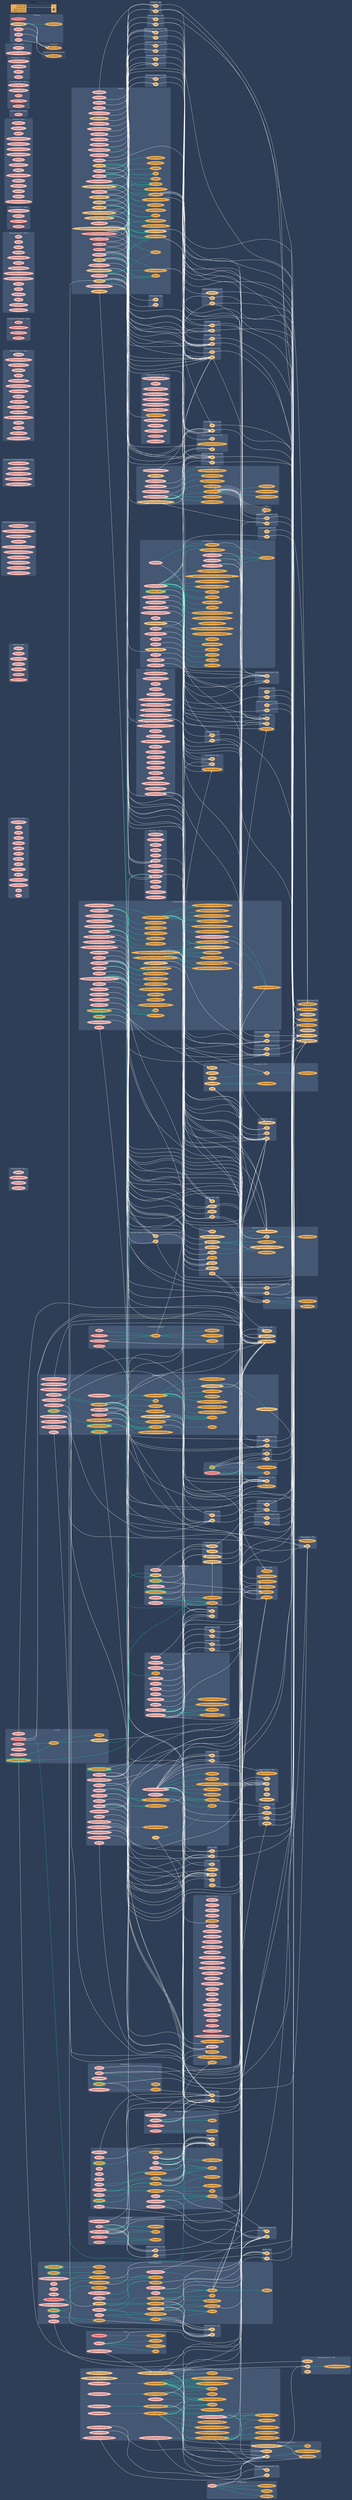 digraph G {
  graph [ ratio = "auto", page = "100", compound =true, bgcolor = "#2e3e56" ];
  node [ style = "filled", fillcolor = "#edad56", color = "#edad56", penwidth =3 ];
  edge [ color = "#fcfcfc", penwidth =2, fontname = "helvetica Neue Ultra Light" ];
subgraph "clusterIRedeemManagerV1" {
  graph [ label = "IRedeemManagerV1  (iface)", color = "#445773", fontcolor = "#f0f0f0", style = "rounded", bgcolor = "#445773" ];
  "IRedeemManagerV1.initializeRedeemManagerV1" [ label = "initializeRedeemManagerV1", color = "#ffbdb9", fillcolor = "#ffbdb9" ];
  "IRedeemManagerV1.getRiver" [ label = "getRiver", color = "#ffbdb9", fillcolor = "#ffbdb9" ];
  "IRedeemManagerV1.getRedeemRequestCount" [ label = "getRedeemRequestCount", color = "#ffbdb9", fillcolor = "#ffbdb9" ];
  "IRedeemManagerV1.getRedeemRequestDetails" [ label = "getRedeemRequestDetails", color = "#ffbdb9", fillcolor = "#ffbdb9" ];
  "IRedeemManagerV1.getWithdrawalEventCount" [ label = "getWithdrawalEventCount", color = "#ffbdb9", fillcolor = "#ffbdb9" ];
  "IRedeemManagerV1.getWithdrawalEventDetails" [ label = "getWithdrawalEventDetails", color = "#ffbdb9", fillcolor = "#ffbdb9" ];
  "IRedeemManagerV1.getBufferedExceedingEth" [ label = "getBufferedExceedingEth", color = "#ffbdb9", fillcolor = "#ffbdb9" ];
  "IRedeemManagerV1.getRedeemDemand" [ label = "getRedeemDemand" ];
  "IRedeemManagerV1.resolveRedeemRequests" [ label = "resolveRedeemRequests", color = "#ffbdb9", fillcolor = "#ffbdb9" ];
  "IRedeemManagerV1.requestRedeem" [ label = "requestRedeem", color = "#ffbdb9", fillcolor = "#ffbdb9" ];
  "IRedeemManagerV1.claimRedeemRequests" [ label = "claimRedeemRequests", color = "#ffbdb9", fillcolor = "#ffbdb9" ];
  "IRedeemManagerV1.reportWithdraw" [ label = "reportWithdraw", color = "brown", fillcolor = "#ffbdb9" ];
  "IRedeemManagerV1.pullExceedingEth" [ label = "pullExceedingEth", color = "#ffbdb9", fillcolor = "#ffbdb9" ];
}

subgraph "clusterIRiverV1" {
  graph [ label = "IRiverV1  (iface)", color = "#445773", fontcolor = "#f0f0f0", style = "rounded", bgcolor = "#445773" ];
  "IRiverV1.initRiverV1" [ label = "initRiverV1", color = "#ffbdb9", fillcolor = "#ffbdb9" ];
  "IRiverV1.initRiverV1_1" [ label = "initRiverV1_1", color = "#ffbdb9", fillcolor = "#ffbdb9" ];
  "IRiverV1.initRiverV1_2" [ label = "initRiverV1_2", color = "#ffbdb9", fillcolor = "#ffbdb9" ];
  "IRiverV1.getGlobalFee" [ label = "getGlobalFee", color = "#ffbdb9", fillcolor = "#ffbdb9" ];
  "IRiverV1.getAllowlist" [ label = "getAllowlist" ];
  "IRiverV1.getCollector" [ label = "getCollector", color = "#ffbdb9", fillcolor = "#ffbdb9" ];
  "IRiverV1.getELFeeRecipient" [ label = "getELFeeRecipient", color = "#ffbdb9", fillcolor = "#ffbdb9" ];
  "IRiverV1.getCoverageFund" [ label = "getCoverageFund", color = "#ffbdb9", fillcolor = "#ffbdb9" ];
  "IRiverV1.getRedeemManager" [ label = "getRedeemManager", color = "#ffbdb9", fillcolor = "#ffbdb9" ];
  "IRiverV1.getOperatorsRegistry" [ label = "getOperatorsRegistry", color = "#ffbdb9", fillcolor = "#ffbdb9" ];
  "IRiverV1.getMetadataURI" [ label = "getMetadataURI", color = "#ffbdb9", fillcolor = "#ffbdb9" ];
  "IRiverV1.getDailyCommittableLimits" [ label = "getDailyCommittableLimits", color = "#ffbdb9", fillcolor = "#ffbdb9" ];
  "IRiverV1.resolveRedeemRequests" [ label = "resolveRedeemRequests", color = "#ffbdb9", fillcolor = "#ffbdb9" ];
  "IRiverV1.setDailyCommittableLimits" [ label = "setDailyCommittableLimits", color = "#ffbdb9", fillcolor = "#ffbdb9" ];
  "IRiverV1.getBalanceToRedeem" [ label = "getBalanceToRedeem", color = "#ffbdb9", fillcolor = "#ffbdb9" ];
  "IRiverV1.requestRedeem" [ label = "requestRedeem", color = "#ffbdb9", fillcolor = "#ffbdb9" ];
  "IRiverV1.claimRedeemRequests" [ label = "claimRedeemRequests", color = "#ffbdb9", fillcolor = "#ffbdb9" ];
  "IRiverV1.setGlobalFee" [ label = "setGlobalFee", color = "#ffbdb9", fillcolor = "#ffbdb9" ];
  "IRiverV1.setAllowlist" [ label = "setAllowlist", color = "#ffbdb9", fillcolor = "#ffbdb9" ];
  "IRiverV1.setCollector" [ label = "setCollector", color = "#ffbdb9", fillcolor = "#ffbdb9" ];
  "IRiverV1.setELFeeRecipient" [ label = "setELFeeRecipient", color = "#ffbdb9", fillcolor = "#ffbdb9" ];
  "IRiverV1.setCoverageFund" [ label = "setCoverageFund", color = "#ffbdb9", fillcolor = "#ffbdb9" ];
  "IRiverV1.setMetadataURI" [ label = "setMetadataURI", color = "#ffbdb9", fillcolor = "#ffbdb9" ];
  "IRiverV1.sendELFees" [ label = "sendELFees", color = "brown", fillcolor = "#ffbdb9" ];
  "IRiverV1.sendCLFunds" [ label = "sendCLFunds", color = "brown", fillcolor = "#ffbdb9" ];
  "IRiverV1.sendCoverageFunds" [ label = "sendCoverageFunds", color = "brown", fillcolor = "#ffbdb9" ];
  "IRiverV1.sendRedeemManagerExceedingFunds" [ label = "sendRedeemManagerExceedingFunds", color = "brown", fillcolor = "#ffbdb9" ];
  "IRiverV1.isValidEpoch" [ label = "isValidEpoch" ];
  "IRiverV1.setConsensusLayerData" [ label = "setConsensusLayerData" ];
  "IRiverV1.transferFrom" [ label = "transferFrom" ];
  "IRiverV1.underlyingBalanceFromShares" [ label = "underlyingBalanceFromShares" ];
  "IRiverV1.transfer" [ label = "transfer" ];
}

subgraph "clusterIOperatorsRegistryV1" {
  graph [ label = "IOperatorsRegistryV1  (iface)", color = "#445773", fontcolor = "#f0f0f0", style = "rounded", bgcolor = "#445773" ];
  "IOperatorsRegistryV1.initOperatorsRegistryV1" [ label = "initOperatorsRegistryV1", color = "#ffbdb9", fillcolor = "#ffbdb9" ];
  "IOperatorsRegistryV1.initOperatorsRegistryV1_1" [ label = "initOperatorsRegistryV1_1", color = "#ffbdb9", fillcolor = "#ffbdb9" ];
  "IOperatorsRegistryV1.getRiver" [ label = "getRiver", color = "#ffbdb9", fillcolor = "#ffbdb9" ];
  "IOperatorsRegistryV1.getOperator" [ label = "getOperator", color = "#ffbdb9", fillcolor = "#ffbdb9" ];
  "IOperatorsRegistryV1.getOperatorCount" [ label = "getOperatorCount", color = "#ffbdb9", fillcolor = "#ffbdb9" ];
  "IOperatorsRegistryV1.getOperatorStoppedValidatorCount" [ label = "getOperatorStoppedValidatorCount", color = "#ffbdb9", fillcolor = "#ffbdb9" ];
  "IOperatorsRegistryV1.getTotalStoppedValidatorCount" [ label = "getTotalStoppedValidatorCount", color = "#ffbdb9", fillcolor = "#ffbdb9" ];
  "IOperatorsRegistryV1.getTotalValidatorExitsRequested" [ label = "getTotalValidatorExitsRequested", color = "#ffbdb9", fillcolor = "#ffbdb9" ];
  "IOperatorsRegistryV1.getCurrentValidatorExitsDemand" [ label = "getCurrentValidatorExitsDemand", color = "#ffbdb9", fillcolor = "#ffbdb9" ];
  "IOperatorsRegistryV1.getStoppedAndRequestedExitCounts" [ label = "getStoppedAndRequestedExitCounts" ];
  "IOperatorsRegistryV1.getStoppedValidatorCountPerOperator" [ label = "getStoppedValidatorCountPerOperator", color = "#ffbdb9", fillcolor = "#ffbdb9" ];
  "IOperatorsRegistryV1.getValidator" [ label = "getValidator", color = "#ffbdb9", fillcolor = "#ffbdb9" ];
  "IOperatorsRegistryV1.listActiveOperators" [ label = "listActiveOperators", color = "#ffbdb9", fillcolor = "#ffbdb9" ];
  "IOperatorsRegistryV1.reportStoppedValidatorCounts" [ label = "reportStoppedValidatorCounts", color = "#ffbdb9", fillcolor = "#ffbdb9" ];
  "IOperatorsRegistryV1.addOperator" [ label = "addOperator", color = "#ffbdb9", fillcolor = "#ffbdb9" ];
  "IOperatorsRegistryV1.setOperatorAddress" [ label = "setOperatorAddress", color = "#ffbdb9", fillcolor = "#ffbdb9" ];
  "IOperatorsRegistryV1.setOperatorName" [ label = "setOperatorName", color = "#ffbdb9", fillcolor = "#ffbdb9" ];
  "IOperatorsRegistryV1.setOperatorStatus" [ label = "setOperatorStatus", color = "#ffbdb9", fillcolor = "#ffbdb9" ];
  "IOperatorsRegistryV1.setOperatorLimits" [ label = "setOperatorLimits", color = "#ffbdb9", fillcolor = "#ffbdb9" ];
  "IOperatorsRegistryV1.addValidators" [ label = "addValidators", color = "#ffbdb9", fillcolor = "#ffbdb9" ];
  "IOperatorsRegistryV1.removeValidators" [ label = "removeValidators", color = "#ffbdb9", fillcolor = "#ffbdb9" ];
  "IOperatorsRegistryV1.pickNextValidatorsToDeposit" [ label = "pickNextValidatorsToDeposit", color = "#ffbdb9", fillcolor = "#ffbdb9" ];
  "IOperatorsRegistryV1.requestValidatorExits" [ label = "requestValidatorExits", color = "#ffbdb9", fillcolor = "#ffbdb9" ];
  "IOperatorsRegistryV1.demandValidatorExits" [ label = "demandValidatorExits" ];
}

subgraph "clusterIAdministrable" {
  graph [ label = "IAdministrable  (iface)", color = "#445773", fontcolor = "#f0f0f0", style = "rounded", bgcolor = "#445773" ];
  "IAdministrable.getAdmin" [ label = "getAdmin", color = "#ffbdb9", fillcolor = "#ffbdb9" ];
  "IAdministrable.getPendingAdmin" [ label = "getPendingAdmin", color = "#ffbdb9", fillcolor = "#ffbdb9" ];
  "IAdministrable.proposeAdmin" [ label = "proposeAdmin", color = "#ffbdb9", fillcolor = "#ffbdb9" ];
  "IAdministrable.acceptAdmin" [ label = "acceptAdmin", color = "#ffbdb9", fillcolor = "#ffbdb9" ];
}

subgraph "clusterIWLSETHV1" {
  graph [ label = "IWLSETHV1  (iface)", color = "#445773", fontcolor = "#f0f0f0", style = "rounded", bgcolor = "#445773" ];
  "IWLSETHV1.initWLSETHV1" [ label = "initWLSETHV1", color = "#ffbdb9", fillcolor = "#ffbdb9" ];
  "IWLSETHV1.name" [ label = "name", color = "#ffbdb9", fillcolor = "#ffbdb9" ];
  "IWLSETHV1.symbol" [ label = "symbol", color = "#ffbdb9", fillcolor = "#ffbdb9" ];
  "IWLSETHV1.decimals" [ label = "decimals", color = "#ffbdb9", fillcolor = "#ffbdb9" ];
  "IWLSETHV1.totalSupply" [ label = "totalSupply", color = "#ffbdb9", fillcolor = "#ffbdb9" ];
  "IWLSETHV1.balanceOf" [ label = "balanceOf", color = "#ffbdb9", fillcolor = "#ffbdb9" ];
  "IWLSETHV1.sharesOf" [ label = "sharesOf", color = "#ffbdb9", fillcolor = "#ffbdb9" ];
  "IWLSETHV1.allowance" [ label = "allowance", color = "#ffbdb9", fillcolor = "#ffbdb9" ];
  "IWLSETHV1.transfer" [ label = "transfer", color = "#ffbdb9", fillcolor = "#ffbdb9" ];
  "IWLSETHV1.transferFrom" [ label = "transferFrom", color = "#ffbdb9", fillcolor = "#ffbdb9" ];
  "IWLSETHV1.approve" [ label = "approve", color = "#ffbdb9", fillcolor = "#ffbdb9" ];
  "IWLSETHV1.increaseAllowance" [ label = "increaseAllowance", color = "#ffbdb9", fillcolor = "#ffbdb9" ];
  "IWLSETHV1.decreaseAllowance" [ label = "decreaseAllowance", color = "#ffbdb9", fillcolor = "#ffbdb9" ];
  "IWLSETHV1.mint" [ label = "mint", color = "#ffbdb9", fillcolor = "#ffbdb9" ];
  "IWLSETHV1.burn" [ label = "burn", color = "#ffbdb9", fillcolor = "#ffbdb9" ];
}

subgraph "clusterIFirewall" {
  graph [ label = "IFirewall  (iface)", color = "#445773", fontcolor = "#f0f0f0", style = "rounded", bgcolor = "#445773" ];
  "IFirewall.executor" [ label = "executor", color = "#ffbdb9", fillcolor = "#ffbdb9" ];
  "IFirewall.destination" [ label = "destination", color = "#ffbdb9", fillcolor = "#ffbdb9" ];
  "IFirewall.executorCanCall" [ label = "executorCanCall", color = "#ffbdb9", fillcolor = "#ffbdb9" ];
  "IFirewall.setExecutor" [ label = "setExecutor", color = "#ffbdb9", fillcolor = "#ffbdb9" ];
  "IFirewall.allowExecutor" [ label = "allowExecutor", color = "#ffbdb9", fillcolor = "#ffbdb9" ];
  "IFirewall.<Fallback>" [ label = "<Fallback>", color = "brown", fillcolor = "#ffbdb9" ];
  "IFirewall.<Receive Ether>" [ label = "<Receive Ether>", color = "brown", fillcolor = "#ffbdb9" ];
}

subgraph "clusterIERC20VestableVotesUpgradeableV1" {
  graph [ label = "IERC20VestableVotesUpgradeableV1  (iface)", color = "#445773", fontcolor = "#f0f0f0", style = "rounded", bgcolor = "#445773" ];
  "IERC20VestableVotesUpgradeableV1.getVestingSchedule" [ label = "getVestingSchedule", color = "#ffbdb9", fillcolor = "#ffbdb9" ];
  "IERC20VestableVotesUpgradeableV1.isGlobalUnlockedScheduleIgnored" [ label = "isGlobalUnlockedScheduleIgnored", color = "#ffbdb9", fillcolor = "#ffbdb9" ];
  "IERC20VestableVotesUpgradeableV1.getVestingScheduleCount" [ label = "getVestingScheduleCount", color = "#ffbdb9", fillcolor = "#ffbdb9" ];
  "IERC20VestableVotesUpgradeableV1.vestingEscrow" [ label = "vestingEscrow", color = "#ffbdb9", fillcolor = "#ffbdb9" ];
  "IERC20VestableVotesUpgradeableV1.computeVestingReleasableAmount" [ label = "computeVestingReleasableAmount", color = "#ffbdb9", fillcolor = "#ffbdb9" ];
  "IERC20VestableVotesUpgradeableV1.computeVestingVestedAmount" [ label = "computeVestingVestedAmount", color = "#ffbdb9", fillcolor = "#ffbdb9" ];
  "IERC20VestableVotesUpgradeableV1.createVestingSchedule" [ label = "createVestingSchedule", color = "#ffbdb9", fillcolor = "#ffbdb9" ];
  "IERC20VestableVotesUpgradeableV1.revokeVestingSchedule" [ label = "revokeVestingSchedule", color = "#ffbdb9", fillcolor = "#ffbdb9" ];
  "IERC20VestableVotesUpgradeableV1.releaseVestingSchedule" [ label = "releaseVestingSchedule", color = "#ffbdb9", fillcolor = "#ffbdb9" ];
  "IERC20VestableVotesUpgradeableV1.delegateVestingEscrow" [ label = "delegateVestingEscrow", color = "#ffbdb9", fillcolor = "#ffbdb9" ];
}

subgraph "clusterIConsensusLayerDepositManagerV1" {
  graph [ label = "IConsensusLayerDepositManagerV1  (iface)", color = "#445773", fontcolor = "#f0f0f0", style = "rounded", bgcolor = "#445773" ];
  "IConsensusLayerDepositManagerV1.getBalanceToDeposit" [ label = "getBalanceToDeposit", color = "#ffbdb9", fillcolor = "#ffbdb9" ];
  "IConsensusLayerDepositManagerV1.getCommittedBalance" [ label = "getCommittedBalance", color = "#ffbdb9", fillcolor = "#ffbdb9" ];
  "IConsensusLayerDepositManagerV1.getWithdrawalCredentials" [ label = "getWithdrawalCredentials", color = "#ffbdb9", fillcolor = "#ffbdb9" ];
  "IConsensusLayerDepositManagerV1.getDepositedValidatorCount" [ label = "getDepositedValidatorCount", color = "#ffbdb9", fillcolor = "#ffbdb9" ];
  "IConsensusLayerDepositManagerV1.depositToConsensusLayer" [ label = "depositToConsensusLayer", color = "#ffbdb9", fillcolor = "#ffbdb9" ];
}

subgraph "clusterIOracleManagerV1" {
  graph [ label = "IOracleManagerV1  (iface)", color = "#445773", fontcolor = "#f0f0f0", style = "rounded", bgcolor = "#445773" ];
  "IOracleManagerV1.getOracle" [ label = "getOracle", color = "#ffbdb9", fillcolor = "#ffbdb9" ];
  "IOracleManagerV1.getCLValidatorTotalBalance" [ label = "getCLValidatorTotalBalance", color = "#ffbdb9", fillcolor = "#ffbdb9" ];
  "IOracleManagerV1.getCLValidatorCount" [ label = "getCLValidatorCount", color = "#ffbdb9", fillcolor = "#ffbdb9" ];
  "IOracleManagerV1.isValidEpoch" [ label = "isValidEpoch", color = "#ffbdb9", fillcolor = "#ffbdb9" ];
  "IOracleManagerV1.getTime" [ label = "getTime", color = "#ffbdb9", fillcolor = "#ffbdb9" ];
  "IOracleManagerV1.getExpectedEpochId" [ label = "getExpectedEpochId", color = "#ffbdb9", fillcolor = "#ffbdb9" ];
  "IOracleManagerV1.getLastCompletedEpochId" [ label = "getLastCompletedEpochId", color = "#ffbdb9", fillcolor = "#ffbdb9" ];
  "IOracleManagerV1.getCurrentEpochId" [ label = "getCurrentEpochId", color = "#ffbdb9", fillcolor = "#ffbdb9" ];
  "IOracleManagerV1.getCLSpec" [ label = "getCLSpec", color = "#ffbdb9", fillcolor = "#ffbdb9" ];
  "IOracleManagerV1.getCurrentFrame" [ label = "getCurrentFrame", color = "#ffbdb9", fillcolor = "#ffbdb9" ];
  "IOracleManagerV1.getFrameFirstEpochId" [ label = "getFrameFirstEpochId", color = "#ffbdb9", fillcolor = "#ffbdb9" ];
  "IOracleManagerV1.getReportBounds" [ label = "getReportBounds", color = "#ffbdb9", fillcolor = "#ffbdb9" ];
  "IOracleManagerV1.getLastConsensusLayerReport" [ label = "getLastConsensusLayerReport", color = "#ffbdb9", fillcolor = "#ffbdb9" ];
  "IOracleManagerV1.setOracle" [ label = "setOracle", color = "#ffbdb9", fillcolor = "#ffbdb9" ];
  "IOracleManagerV1.setCLSpec" [ label = "setCLSpec", color = "#ffbdb9", fillcolor = "#ffbdb9" ];
  "IOracleManagerV1.setReportBounds" [ label = "setReportBounds", color = "#ffbdb9", fillcolor = "#ffbdb9" ];
  "IOracleManagerV1.setConsensusLayerData" [ label = "setConsensusLayerData", color = "#ffbdb9", fillcolor = "#ffbdb9" ];
}

subgraph "clusterIUserDepositManagerV1" {
  graph [ label = "IUserDepositManagerV1  (iface)", color = "#445773", fontcolor = "#f0f0f0", style = "rounded", bgcolor = "#445773" ];
  "IUserDepositManagerV1.deposit" [ label = "deposit", color = "brown", fillcolor = "#ffbdb9" ];
  "IUserDepositManagerV1.depositAndTransfer" [ label = "depositAndTransfer", color = "brown", fillcolor = "#ffbdb9" ];
  "IUserDepositManagerV1.<Receive Ether>" [ label = "<Receive Ether>", color = "brown", fillcolor = "#ffbdb9" ];
  "IUserDepositManagerV1.<Fallback>" [ label = "<Fallback>", color = "brown", fillcolor = "#ffbdb9" ];
}

subgraph "clusterISharesManagerV1" {
  graph [ label = "ISharesManagerV1  (iface)", color = "#445773", fontcolor = "#f0f0f0", style = "rounded", bgcolor = "#445773" ];
  "ISharesManagerV1.name" [ label = "name", color = "#ffbdb9", fillcolor = "#ffbdb9" ];
  "ISharesManagerV1.symbol" [ label = "symbol", color = "#ffbdb9", fillcolor = "#ffbdb9" ];
  "ISharesManagerV1.decimals" [ label = "decimals", color = "#ffbdb9", fillcolor = "#ffbdb9" ];
  "ISharesManagerV1.totalSupply" [ label = "totalSupply", color = "#ffbdb9", fillcolor = "#ffbdb9" ];
  "ISharesManagerV1.totalUnderlyingSupply" [ label = "totalUnderlyingSupply", color = "#ffbdb9", fillcolor = "#ffbdb9" ];
  "ISharesManagerV1.balanceOf" [ label = "balanceOf", color = "#ffbdb9", fillcolor = "#ffbdb9" ];
  "ISharesManagerV1.balanceOfUnderlying" [ label = "balanceOfUnderlying", color = "#ffbdb9", fillcolor = "#ffbdb9" ];
  "ISharesManagerV1.underlyingBalanceFromShares" [ label = "underlyingBalanceFromShares", color = "#ffbdb9", fillcolor = "#ffbdb9" ];
  "ISharesManagerV1.sharesFromUnderlyingBalance" [ label = "sharesFromUnderlyingBalance", color = "#ffbdb9", fillcolor = "#ffbdb9" ];
  "ISharesManagerV1.allowance" [ label = "allowance", color = "#ffbdb9", fillcolor = "#ffbdb9" ];
  "ISharesManagerV1.transfer" [ label = "transfer", color = "#ffbdb9", fillcolor = "#ffbdb9" ];
  "ISharesManagerV1.transferFrom" [ label = "transferFrom", color = "#ffbdb9", fillcolor = "#ffbdb9" ];
  "ISharesManagerV1.approve" [ label = "approve", color = "#ffbdb9", fillcolor = "#ffbdb9" ];
  "ISharesManagerV1.increaseAllowance" [ label = "increaseAllowance", color = "#ffbdb9", fillcolor = "#ffbdb9" ];
  "ISharesManagerV1.decreaseAllowance" [ label = "decreaseAllowance", color = "#ffbdb9", fillcolor = "#ffbdb9" ];
}

subgraph "clusterIELFeeRecipientV1" {
  graph [ label = "IELFeeRecipientV1  (iface)", color = "#445773", fontcolor = "#f0f0f0", style = "rounded", bgcolor = "#445773" ];
  "IELFeeRecipientV1.initELFeeRecipientV1" [ label = "initELFeeRecipientV1", color = "#ffbdb9", fillcolor = "#ffbdb9" ];
  "IELFeeRecipientV1.pullELFees" [ label = "pullELFees", color = "#ffbdb9", fillcolor = "#ffbdb9" ];
  "IELFeeRecipientV1.<Receive Ether>" [ label = "<Receive Ether>", color = "brown", fillcolor = "#ffbdb9" ];
  "IELFeeRecipientV1.<Fallback>" [ label = "<Fallback>", color = "brown", fillcolor = "#ffbdb9" ];
}

subgraph "clusterIOracleV1" {
  graph [ label = "IOracleV1  (iface)", color = "#445773", fontcolor = "#f0f0f0", style = "rounded", bgcolor = "#445773" ];
  "IOracleV1.initOracleV1" [ label = "initOracleV1", color = "#ffbdb9", fillcolor = "#ffbdb9" ];
  "IOracleV1.initOracleV1_1" [ label = "initOracleV1_1", color = "#ffbdb9", fillcolor = "#ffbdb9" ];
  "IOracleV1.getRiver" [ label = "getRiver", color = "#ffbdb9", fillcolor = "#ffbdb9" ];
  "IOracleV1.getMemberReportStatus" [ label = "getMemberReportStatus", color = "#ffbdb9", fillcolor = "#ffbdb9" ];
  "IOracleV1.getGlobalReportStatus" [ label = "getGlobalReportStatus", color = "#ffbdb9", fillcolor = "#ffbdb9" ];
  "IOracleV1.getReportVariantsCount" [ label = "getReportVariantsCount", color = "#ffbdb9", fillcolor = "#ffbdb9" ];
  "IOracleV1.getReportVariantDetails" [ label = "getReportVariantDetails", color = "#ffbdb9", fillcolor = "#ffbdb9" ];
  "IOracleV1.getQuorum" [ label = "getQuorum", color = "#ffbdb9", fillcolor = "#ffbdb9" ];
  "IOracleV1.getOracleMembers" [ label = "getOracleMembers", color = "#ffbdb9", fillcolor = "#ffbdb9" ];
  "IOracleV1.isMember" [ label = "isMember", color = "#ffbdb9", fillcolor = "#ffbdb9" ];
  "IOracleV1.getLastReportedEpochId" [ label = "getLastReportedEpochId", color = "#ffbdb9", fillcolor = "#ffbdb9" ];
  "IOracleV1.addMember" [ label = "addMember", color = "#ffbdb9", fillcolor = "#ffbdb9" ];
  "IOracleV1.removeMember" [ label = "removeMember", color = "#ffbdb9", fillcolor = "#ffbdb9" ];
  "IOracleV1.setMember" [ label = "setMember", color = "#ffbdb9", fillcolor = "#ffbdb9" ];
  "IOracleV1.setQuorum" [ label = "setQuorum", color = "#ffbdb9", fillcolor = "#ffbdb9" ];
  "IOracleV1.reportConsensusLayerData" [ label = "reportConsensusLayerData", color = "#ffbdb9", fillcolor = "#ffbdb9" ];
}

subgraph "clusterIDepositContract" {
  graph [ label = "IDepositContract  (iface)", color = "#445773", fontcolor = "#f0f0f0", style = "rounded", bgcolor = "#445773" ];
  "IDepositContract.deposit" [ label = "deposit", color = "brown", fillcolor = "#ffbdb9" ];
}

subgraph "clusterICoverageFundV1" {
  graph [ label = "ICoverageFundV1  (iface)", color = "#445773", fontcolor = "#f0f0f0", style = "rounded", bgcolor = "#445773" ];
  "ICoverageFundV1.initCoverageFundV1" [ label = "initCoverageFundV1", color = "#ffbdb9", fillcolor = "#ffbdb9" ];
  "ICoverageFundV1.pullCoverageFunds" [ label = "pullCoverageFunds", color = "#ffbdb9", fillcolor = "#ffbdb9" ];
  "ICoverageFundV1.donate" [ label = "donate", color = "brown", fillcolor = "#ffbdb9" ];
  "ICoverageFundV1.<Receive Ether>" [ label = "<Receive Ether>", color = "brown", fillcolor = "#ffbdb9" ];
  "ICoverageFundV1.<Fallback>" [ label = "<Fallback>", color = "brown", fillcolor = "#ffbdb9" ];
}

subgraph "clusterIWithdrawV1" {
  graph [ label = "IWithdrawV1  (iface)", color = "#445773", fontcolor = "#f0f0f0", style = "rounded", bgcolor = "#445773" ];
  "IWithdrawV1.initializeWithdrawV1" [ label = "initializeWithdrawV1", color = "#ffbdb9", fillcolor = "#ffbdb9" ];
  "IWithdrawV1.getCredentials" [ label = "getCredentials", color = "#ffbdb9", fillcolor = "#ffbdb9" ];
  "IWithdrawV1.getRiver" [ label = "getRiver", color = "#ffbdb9", fillcolor = "#ffbdb9" ];
  "IWithdrawV1.pullEth" [ label = "pullEth", color = "#ffbdb9", fillcolor = "#ffbdb9" ];
}

subgraph "clusterITLCV1" {
  graph [ label = "ITLCV1  (iface)", color = "#445773", fontcolor = "#f0f0f0", style = "rounded", bgcolor = "#445773" ];
  "ITLCV1.initTLCV1" [ label = "initTLCV1", color = "#ffbdb9", fillcolor = "#ffbdb9" ];
  "ITLCV1.migrateVestingSchedules" [ label = "migrateVestingSchedules", color = "#ffbdb9", fillcolor = "#ffbdb9" ];
}

subgraph "clusterIAllowlistV1" {
  graph [ label = "IAllowlistV1  (iface)", color = "#445773", fontcolor = "#f0f0f0", style = "rounded", bgcolor = "#445773" ];
  "IAllowlistV1.initAllowlistV1" [ label = "initAllowlistV1", color = "#ffbdb9", fillcolor = "#ffbdb9" ];
  "IAllowlistV1.initAllowlistV1_1" [ label = "initAllowlistV1_1", color = "#ffbdb9", fillcolor = "#ffbdb9" ];
  "IAllowlistV1.getAllower" [ label = "getAllower", color = "#ffbdb9", fillcolor = "#ffbdb9" ];
  "IAllowlistV1.getDenier" [ label = "getDenier", color = "#ffbdb9", fillcolor = "#ffbdb9" ];
  "IAllowlistV1.isAllowed" [ label = "isAllowed", color = "#ffbdb9", fillcolor = "#ffbdb9" ];
  "IAllowlistV1.isDenied" [ label = "isDenied" ];
  "IAllowlistV1.hasPermission" [ label = "hasPermission", color = "#ffbdb9", fillcolor = "#ffbdb9" ];
  "IAllowlistV1.getPermissions" [ label = "getPermissions", color = "#ffbdb9", fillcolor = "#ffbdb9" ];
  "IAllowlistV1.onlyAllowed" [ label = "onlyAllowed" ];
  "IAllowlistV1.setAllower" [ label = "setAllower", color = "#ffbdb9", fillcolor = "#ffbdb9" ];
  "IAllowlistV1.setDenier" [ label = "setDenier", color = "#ffbdb9", fillcolor = "#ffbdb9" ];
  "IAllowlistV1.setAllowPermissions" [ label = "setAllowPermissions", color = "#ffbdb9", fillcolor = "#ffbdb9" ];
  "IAllowlistV1.setDenyPermissions" [ label = "setDenyPermissions", color = "#ffbdb9", fillcolor = "#ffbdb9" ];
}

subgraph "clusterTUPProxy" {
  graph [ label = "TUPProxy", color = "#445773", fontcolor = "#f0f0f0", style = "rounded", bgcolor = "#445773" ];
  "TUPProxy.<Constructor>" [ label = "<Constructor>", color = "brown", fillcolor = "#FF9797" ];
  "TUPProxy.paused" [ label = "paused", color = "#ffbdb9", fillcolor = "#ffbdb9" ];
  "TUPProxy.pause" [ label = "pause", color = "#ffbdb9", fillcolor = "#ffbdb9" ];
  "TUPProxy.unpause" [ label = "unpause", color = "#ffbdb9", fillcolor = "#ffbdb9" ];
  "TUPProxy._beforeFallback" [ label = "_beforeFallback", color = "#f2c383", fillcolor = "#f2c383" ];
  "TUPProxy.CallWhenPaused" [ label = "CallWhenPaused" ];
}

subgraph "clusterRedeemManagerV1" {
  graph [ label = "RedeemManagerV1", color = "#445773", fontcolor = "#f0f0f0", style = "rounded", bgcolor = "#445773" ];
  "RedeemManagerV1.onlyRiver" [ label = "onlyRiver", color = "#1bc6a6", shape =doubleoctagon ];
  "RedeemManagerV1.onlyRedeemerOrRiver" [ label = "onlyRedeemerOrRiver", color = "#1bc6a6", shape =doubleoctagon ];
  "RedeemManagerV1.onlyRedeemer" [ label = "onlyRedeemer", color = "#1bc6a6", shape =doubleoctagon ];
  "RedeemManagerV1.initializeRedeemManagerV1" [ label = "initializeRedeemManagerV1", color = "#ffbdb9", fillcolor = "#ffbdb9" ];
  "RedeemManagerV1.getRiver" [ label = "getRiver", color = "#ffbdb9", fillcolor = "#ffbdb9" ];
  "RedeemManagerV1.getRedeemRequestCount" [ label = "getRedeemRequestCount", color = "#ffbdb9", fillcolor = "#ffbdb9" ];
  "RedeemManagerV1.getRedeemRequestDetails" [ label = "getRedeemRequestDetails", color = "#ffbdb9", fillcolor = "#ffbdb9" ];
  "RedeemManagerV1.getWithdrawalEventCount" [ label = "getWithdrawalEventCount", color = "#ffbdb9", fillcolor = "#ffbdb9" ];
  "RedeemManagerV1.getWithdrawalEventDetails" [ label = "getWithdrawalEventDetails", color = "#ffbdb9", fillcolor = "#ffbdb9" ];
  "RedeemManagerV1.getBufferedExceedingEth" [ label = "getBufferedExceedingEth", color = "#ffbdb9", fillcolor = "#ffbdb9" ];
  "RedeemManagerV1.getRedeemDemand" [ label = "getRedeemDemand", color = "#ffbdb9", fillcolor = "#ffbdb9" ];
  "RedeemManagerV1.resolveRedeemRequests" [ label = "resolveRedeemRequests", color = "#ffbdb9", fillcolor = "#ffbdb9" ];
  "RedeemManagerV1.requestRedeem" [ label = "requestRedeem", color = "#ffbdb9", fillcolor = "#ffbdb9" ];
  "RedeemManagerV1.claimRedeemRequests" [ label = "claimRedeemRequests", color = "#ffbdb9", fillcolor = "#ffbdb9" ];
  "RedeemManagerV1.reportWithdraw" [ label = "reportWithdraw", color = "brown", fillcolor = "#ffbdb9" ];
  "RedeemManagerV1.pullExceedingEth" [ label = "pullExceedingEth", color = "#ffbdb9", fillcolor = "#ffbdb9" ];
  "RedeemManagerV1._castedRiver" [ label = "_castedRiver" ];
  "RedeemManagerV1._isMatch" [ label = "_isMatch" ];
  "RedeemManagerV1._performDichotomicResolution" [ label = "_performDichotomicResolution", color = "#f2c383", fillcolor = "#f2c383" ];
  "RedeemManagerV1._resolveRedeemRequestId" [ label = "_resolveRedeemRequestId" ];
  "RedeemManagerV1._requestRedeem" [ label = "_requestRedeem" ];
  "RedeemManagerV1._saveRedeemRequest" [ label = "_saveRedeemRequest", color = "#f2c383", fillcolor = "#f2c383" ];
  "RedeemManagerV1._claimRedeemRequest" [ label = "_claimRedeemRequest", color = "#f2c383", fillcolor = "#f2c383" ];
  "RedeemManagerV1._claimRedeemRequests" [ label = "_claimRedeemRequests" ];
  "RedeemManagerV1._setRedeemDemand" [ label = "_setRedeemDemand" ];
  "RedeemManagerV1.type" [ label = "type" ];
  "RedeemManagerV1.WithdrawalExceedsRedeemDemand" [ label = "WithdrawalExceedsRedeemDemand" ];
  "RedeemManagerV1.payable" [ label = "payable" ];
  "RedeemManagerV1.InvalidZeroAmount" [ label = "InvalidZeroAmount" ];
  "RedeemManagerV1.TransferError" [ label = "TransferError" ];
  "RedeemManagerV1.IncompatibleArrayLengths" [ label = "IncompatibleArrayLengths" ];
  "RedeemManagerV1.RedeemRequestOutOfBounds" [ label = "RedeemRequestOutOfBounds" ];
  "RedeemManagerV1.WithdrawalEventOutOfBounds" [ label = "WithdrawalEventOutOfBounds" ];
  "RedeemManagerV1.RedeemRequestAlreadyClaimed" [ label = "RedeemRequestAlreadyClaimed" ];
  "RedeemManagerV1.DoesNotMatch" [ label = "DoesNotMatch" ];
  "RedeemManagerV1.ClaimRedeemFailed" [ label = "ClaimRedeemFailed" ];
}

subgraph "clusterRiverV1" {
  graph [ label = "RiverV1", color = "#445773", fontcolor = "#f0f0f0", style = "rounded", bgcolor = "#445773" ];
  "RiverV1.initRiverV1" [ label = "initRiverV1", color = "#ffbdb9", fillcolor = "#ffbdb9" ];
  "RiverV1.initRiverV1_1" [ label = "initRiverV1_1", color = "#ffbdb9", fillcolor = "#ffbdb9" ];
  "RiverV1.initRiverV1_2" [ label = "initRiverV1_2", color = "#ffbdb9", fillcolor = "#ffbdb9" ];
  "RiverV1.getGlobalFee" [ label = "getGlobalFee", color = "#ffbdb9", fillcolor = "#ffbdb9" ];
  "IRiverV1.getAllowlist" [ label = "getAllowlist", color = "#ffbdb9", fillcolor = "#ffbdb9" ];
  "RiverV1.getCollector" [ label = "getCollector", color = "#ffbdb9", fillcolor = "#ffbdb9" ];
  "RiverV1.getELFeeRecipient" [ label = "getELFeeRecipient", color = "#ffbdb9", fillcolor = "#ffbdb9" ];
  "RiverV1.getCoverageFund" [ label = "getCoverageFund", color = "#ffbdb9", fillcolor = "#ffbdb9" ];
  "RiverV1.getRedeemManager" [ label = "getRedeemManager", color = "#ffbdb9", fillcolor = "#ffbdb9" ];
  "RiverV1.getMetadataURI" [ label = "getMetadataURI", color = "#ffbdb9", fillcolor = "#ffbdb9" ];
  "RiverV1.getDailyCommittableLimits" [ label = "getDailyCommittableLimits", color = "#ffbdb9", fillcolor = "#ffbdb9" ];
  "RiverV1.setDailyCommittableLimits" [ label = "setDailyCommittableLimits", color = "#ffbdb9", fillcolor = "#ffbdb9" ];
  "RiverV1.getBalanceToRedeem" [ label = "getBalanceToRedeem", color = "#ffbdb9", fillcolor = "#ffbdb9" ];
  "RiverV1.resolveRedeemRequests" [ label = "resolveRedeemRequests", color = "#ffbdb9", fillcolor = "#ffbdb9" ];
  "RiverV1.requestRedeem" [ label = "requestRedeem", color = "#ffbdb9", fillcolor = "#ffbdb9" ];
  "RiverV1.claimRedeemRequests" [ label = "claimRedeemRequests", color = "#ffbdb9", fillcolor = "#ffbdb9" ];
  "RiverV1.setGlobalFee" [ label = "setGlobalFee", color = "#ffbdb9", fillcolor = "#ffbdb9" ];
  "RiverV1.setAllowlist" [ label = "setAllowlist", color = "#ffbdb9", fillcolor = "#ffbdb9" ];
  "RiverV1.setCollector" [ label = "setCollector", color = "#ffbdb9", fillcolor = "#ffbdb9" ];
  "RiverV1.setELFeeRecipient" [ label = "setELFeeRecipient", color = "#ffbdb9", fillcolor = "#ffbdb9" ];
  "RiverV1.setCoverageFund" [ label = "setCoverageFund", color = "#ffbdb9", fillcolor = "#ffbdb9" ];
  "RiverV1.setMetadataURI" [ label = "setMetadataURI", color = "#ffbdb9", fillcolor = "#ffbdb9" ];
  "RiverV1.getOperatorsRegistry" [ label = "getOperatorsRegistry", color = "#ffbdb9", fillcolor = "#ffbdb9" ];
  "RiverV1.sendELFees" [ label = "sendELFees", color = "brown", fillcolor = "#ffbdb9" ];
  "RiverV1.sendCLFunds" [ label = "sendCLFunds", color = "brown", fillcolor = "#ffbdb9" ];
  "RiverV1.sendCoverageFunds" [ label = "sendCoverageFunds", color = "brown", fillcolor = "#ffbdb9" ];
  "RiverV1.sendRedeemManagerExceedingFunds" [ label = "sendRedeemManagerExceedingFunds", color = "brown", fillcolor = "#ffbdb9" ];
  "RiverV1._getRiverAdmin" [ label = "_getRiverAdmin", color = "#f2c383", fillcolor = "#f2c383" ];
  "RiverV1._onTransfer" [ label = "_onTransfer", color = "#f2c383", fillcolor = "#f2c383" ];
  "RiverV1._onDeposit" [ label = "_onDeposit", color = "#f2c383", fillcolor = "#f2c383" ];
  "RiverV1._getNextValidators" [ label = "_getNextValidators", color = "#f2c383", fillcolor = "#f2c383" ];
  "RiverV1._pullELFees" [ label = "_pullELFees", color = "#f2c383", fillcolor = "#f2c383" ];
  "RiverV1._pullCoverageFunds" [ label = "_pullCoverageFunds", color = "#f2c383", fillcolor = "#f2c383" ];
  "RiverV1._onEarnings" [ label = "_onEarnings", color = "#f2c383", fillcolor = "#f2c383" ];
  "RiverV1._assetBalance" [ label = "_assetBalance" ];
  "RiverV1._setDailyCommittableLimits" [ label = "_setDailyCommittableLimits" ];
  "RiverV1._setBalanceToDeposit" [ label = "_setBalanceToDeposit" ];
  "RiverV1._setBalanceToRedeem" [ label = "_setBalanceToRedeem", color = "#f2c383", fillcolor = "#f2c383" ];
  "RiverV1._setCommittedBalance" [ label = "_setCommittedBalance" ];
  "RiverV1._pullCLFunds" [ label = "_pullCLFunds", color = "#f2c383", fillcolor = "#f2c383" ];
  "RiverV1._pullRedeemManagerExceedingEth" [ label = "_pullRedeemManagerExceedingEth", color = "#f2c383", fillcolor = "#f2c383" ];
  "RiverV1._reportWithdrawToRedeemManager" [ label = "_reportWithdrawToRedeemManager", color = "#f2c383", fillcolor = "#f2c383" ];
  "RiverV1._requestExitsBasedOnRedeemDemandAfterRebalancings" [ label = "_requestExitsBasedOnRedeemDemandAfterRebalancings", color = "#f2c383", fillcolor = "#f2c383" ];
  "RiverV1._skimExcessBalanceToRedeem" [ label = "_skimExcessBalanceToRedeem", color = "#f2c383", fillcolor = "#f2c383" ];
  "RiverV1._commitBalanceToDeposit" [ label = "_commitBalanceToDeposit", color = "#f2c383", fillcolor = "#f2c383" ];
  "RiverV1._setAdmin" [ label = "_setAdmin" ];
  "RiverV1.initOracleManagerV1_1" [ label = "initOracleManagerV1_1" ];
  "RiverV1._approve" [ label = "_approve" ];
  "RiverV1.type" [ label = "type" ];
  "RiverV1._transfer" [ label = "_transfer" ];
  "RiverV1.Denied" [ label = "Denied" ];
  "RiverV1.payable" [ label = "payable" ];
  "RiverV1._totalSupply" [ label = "_totalSupply" ];
  "RiverV1.ZeroMintedShares" [ label = "ZeroMintedShares" ];
  "RiverV1._mintRawShares" [ label = "_mintRawShares" ];
  "RiverV1.InvalidPulledClFundsAmount" [ label = "InvalidPulledClFundsAmount" ];
  "RiverV1._balanceFromShares" [ label = "_balanceFromShares" ];
  "RiverV1._sharesFromBalance" [ label = "_sharesFromBalance" ];
  "RiverV1._burnRawShares" [ label = "_burnRawShares" ];
}

subgraph "clusterAdministrable" {
  graph [ label = "Administrable", color = "#445773", fontcolor = "#f0f0f0", style = "rounded", bgcolor = "#445773" ];
  "Administrable._getAdmin" [ label = "_getAdmin", color = "#f2c383", fillcolor = "#f2c383" ];
  "Administrable.onlyAdmin" [ label = "onlyAdmin", color = "#1bc6a6", shape =doubleoctagon ];
  "Administrable.onlyPendingAdmin" [ label = "onlyPendingAdmin", color = "#1bc6a6", shape =doubleoctagon ];
  "Administrable.getAdmin" [ label = "getAdmin", color = "#ffbdb9", fillcolor = "#ffbdb9" ];
  "Administrable.getPendingAdmin" [ label = "getPendingAdmin", color = "#ffbdb9", fillcolor = "#ffbdb9" ];
  "Administrable.proposeAdmin" [ label = "proposeAdmin", color = "#ffbdb9", fillcolor = "#ffbdb9" ];
  "Administrable.acceptAdmin" [ label = "acceptAdmin", color = "#ffbdb9", fillcolor = "#ffbdb9" ];
  "Administrable._setAdmin" [ label = "_setAdmin" ];
  "Administrable._setPendingAdmin" [ label = "_setPendingAdmin" ];
}

subgraph "clusterTlcMigration" {
  graph [ label = "TlcMigration", color = "#445773", fontcolor = "#f0f0f0", style = "rounded", bgcolor = "#445773" ];
  "TlcMigration.migrate" [ label = "migrate", color = "#ffbdb9", fillcolor = "#ffbdb9" ];
  "TlcMigration.CliffTooLong" [ label = "CliffTooLong" ];
  "TlcMigration.WrongEnd" [ label = "WrongEnd" ];
  "TlcMigration.WrongUnlockDate" [ label = "WrongUnlockDate" ];
}

subgraph "clusterOracleV1" {
  graph [ label = "OracleV1", color = "#445773", fontcolor = "#f0f0f0", style = "rounded", bgcolor = "#445773" ];
  "OracleV1.onlyAdminOrMember" [ label = "onlyAdminOrMember", color = "#1bc6a6", shape =doubleoctagon ];
  "OracleV1.initOracleV1" [ label = "initOracleV1", color = "#ffbdb9", fillcolor = "#ffbdb9" ];
  "OracleV1.initOracleV1_1" [ label = "initOracleV1_1", color = "#ffbdb9", fillcolor = "#ffbdb9" ];
  "OracleV1.getRiver" [ label = "getRiver", color = "#ffbdb9", fillcolor = "#ffbdb9" ];
  "OracleV1.getMemberReportStatus" [ label = "getMemberReportStatus", color = "#ffbdb9", fillcolor = "#ffbdb9" ];
  "OracleV1.getGlobalReportStatus" [ label = "getGlobalReportStatus", color = "#ffbdb9", fillcolor = "#ffbdb9" ];
  "OracleV1.getReportVariantsCount" [ label = "getReportVariantsCount", color = "#ffbdb9", fillcolor = "#ffbdb9" ];
  "OracleV1.getReportVariantDetails" [ label = "getReportVariantDetails", color = "#ffbdb9", fillcolor = "#ffbdb9" ];
  "OracleV1.getQuorum" [ label = "getQuorum", color = "#ffbdb9", fillcolor = "#ffbdb9" ];
  "OracleV1.getOracleMembers" [ label = "getOracleMembers", color = "#ffbdb9", fillcolor = "#ffbdb9" ];
  "OracleV1.isMember" [ label = "isMember", color = "#ffbdb9", fillcolor = "#ffbdb9" ];
  "OracleV1.getLastReportedEpochId" [ label = "getLastReportedEpochId", color = "#ffbdb9", fillcolor = "#ffbdb9" ];
  "OracleV1.addMember" [ label = "addMember", color = "#ffbdb9", fillcolor = "#ffbdb9" ];
  "OracleV1.removeMember" [ label = "removeMember", color = "#ffbdb9", fillcolor = "#ffbdb9" ];
  "OracleV1.setMember" [ label = "setMember", color = "#ffbdb9", fillcolor = "#ffbdb9" ];
  "OracleV1.setQuorum" [ label = "setQuorum", color = "#ffbdb9", fillcolor = "#ffbdb9" ];
  "OracleV1.reportConsensusLayerData" [ label = "reportConsensusLayerData", color = "#ffbdb9", fillcolor = "#ffbdb9" ];
  "OracleV1._clearReportsAndSetQuorum" [ label = "_clearReportsAndSetQuorum" ];
  "OracleV1._reportChecksum" [ label = "_reportChecksum" ];
  "OracleV1._clearReports" [ label = "_clearReports" ];
  "OracleV1._getReportVariantIndexAndVotes" [ label = "_getReportVariantIndexAndVotes" ];
  "OracleV1._river" [ label = "_river", color = "#f2c383", fillcolor = "#f2c383" ];
  "OracleV1.ReportIndexOutOfBounds" [ label = "ReportIndexOutOfBounds" ];
  "OracleV1.AddressAlreadyInUse" [ label = "AddressAlreadyInUse" ];
  "OracleV1.EpochTooOld" [ label = "EpochTooOld" ];
  "OracleV1.payable" [ label = "payable" ];
  "OracleV1.InvalidEpoch" [ label = "InvalidEpoch" ];
  "OracleV1.AlreadyReported" [ label = "AlreadyReported" ];
}

subgraph "clusterWithdrawV1" {
  graph [ label = "WithdrawV1", color = "#445773", fontcolor = "#f0f0f0", style = "rounded", bgcolor = "#445773" ];
  "WithdrawV1.onlyRiver" [ label = "onlyRiver", color = "#1bc6a6", shape =doubleoctagon ];
  "WithdrawV1.initializeWithdrawV1" [ label = "initializeWithdrawV1", color = "#ffbdb9", fillcolor = "#ffbdb9" ];
  "WithdrawV1.getCredentials" [ label = "getCredentials", color = "#ffbdb9", fillcolor = "#ffbdb9" ];
  "WithdrawV1.getRiver" [ label = "getRiver", color = "#ffbdb9", fillcolor = "#ffbdb9" ];
  "WithdrawV1.pullEth" [ label = "pullEth", color = "#ffbdb9", fillcolor = "#ffbdb9" ];
  "WithdrawV1._setRiver" [ label = "_setRiver" ];
  "WithdrawV1.payable" [ label = "payable" ];
}

subgraph "clusterAllowlistV1" {
  graph [ label = "AllowlistV1", color = "#445773", fontcolor = "#f0f0f0", style = "rounded", bgcolor = "#445773" ];
  "AllowlistV1.initAllowlistV1" [ label = "initAllowlistV1", color = "#ffbdb9", fillcolor = "#ffbdb9" ];
  "AllowlistV1.initAllowlistV1_1" [ label = "initAllowlistV1_1", color = "#ffbdb9", fillcolor = "#ffbdb9" ];
  "AllowlistV1.getAllower" [ label = "getAllower", color = "#ffbdb9", fillcolor = "#ffbdb9" ];
  "AllowlistV1.getDenier" [ label = "getDenier", color = "#ffbdb9", fillcolor = "#ffbdb9" ];
  "AllowlistV1.isAllowed" [ label = "isAllowed", color = "#ffbdb9", fillcolor = "#ffbdb9" ];
  "IAllowlistV1.isDenied" [ label = "isDenied", color = "#ffbdb9", fillcolor = "#ffbdb9" ];
  "AllowlistV1.hasPermission" [ label = "hasPermission", color = "#ffbdb9", fillcolor = "#ffbdb9" ];
  "AllowlistV1.getPermissions" [ label = "getPermissions", color = "#ffbdb9", fillcolor = "#ffbdb9" ];
  "IAllowlistV1.onlyAllowed" [ label = "onlyAllowed", color = "#ffbdb9", fillcolor = "#ffbdb9" ];
  "AllowlistV1.setAllower" [ label = "setAllower", color = "#ffbdb9", fillcolor = "#ffbdb9" ];
  "AllowlistV1.setDenier" [ label = "setDenier", color = "#ffbdb9", fillcolor = "#ffbdb9" ];
  "AllowlistV1.setAllowPermissions" [ label = "setAllowPermissions", color = "#ffbdb9", fillcolor = "#ffbdb9" ];
  "AllowlistV1.setDenyPermissions" [ label = "setDenyPermissions", color = "#ffbdb9", fillcolor = "#ffbdb9" ];
  "AllowlistV1.Denied" [ label = "Denied" ];
  "AllowlistV1.InvalidCount" [ label = "InvalidCount" ];
  "AllowlistV1.MismatchedArrayLengths" [ label = "MismatchedArrayLengths" ];
  "AllowlistV1.AttemptToRemoveDenyPermission" [ label = "AttemptToRemoveDenyPermission" ];
  "AllowlistV1.AttemptToSetDenyPermission" [ label = "AttemptToSetDenyPermission" ];
}

subgraph "clusterCoverageFundV1" {
  graph [ label = "CoverageFundV1", color = "#445773", fontcolor = "#f0f0f0", style = "rounded", bgcolor = "#445773" ];
  "CoverageFundV1.initCoverageFundV1" [ label = "initCoverageFundV1", color = "#ffbdb9", fillcolor = "#ffbdb9" ];
  "CoverageFundV1.pullCoverageFunds" [ label = "pullCoverageFunds", color = "#ffbdb9", fillcolor = "#ffbdb9" ];
  "CoverageFundV1.donate" [ label = "donate", color = "brown", fillcolor = "#ffbdb9" ];
  "CoverageFundV1.<Receive Ether>" [ label = "<Receive Ether>", color = "brown", fillcolor = "#ffbdb9" ];
  "CoverageFundV1.<Fallback>" [ label = "<Fallback>", color = "brown", fillcolor = "#ffbdb9" ];
  "CoverageFundV1.payable" [ label = "payable" ];
  "CoverageFundV1.EmptyDonation" [ label = "EmptyDonation" ];
  "CoverageFundV1.InvalidCall" [ label = "InvalidCall" ];
}

subgraph "clusterFirewall" {
  graph [ label = "Firewall", color = "#445773", fontcolor = "#f0f0f0", style = "rounded", bgcolor = "#445773" ];
  "Firewall.<Constructor>" [ label = "<Constructor>", color = "#FF9797", fillcolor = "#FF9797" ];
  "Firewall.onlyAdminOrExecutor" [ label = "onlyAdminOrExecutor", color = "#1bc6a6", shape =doubleoctagon ];
  "Firewall.setExecutor" [ label = "setExecutor", color = "#ffbdb9", fillcolor = "#ffbdb9" ];
  "Firewall.allowExecutor" [ label = "allowExecutor", color = "#ffbdb9", fillcolor = "#ffbdb9" ];
  "Firewall.<Fallback>" [ label = "<Fallback>", color = "brown", fillcolor = "#ffbdb9" ];
  "Firewall.<Receive Ether>" [ label = "<Receive Ether>", color = "brown", fillcolor = "#ffbdb9" ];
  "Firewall._checkCallerRole" [ label = "_checkCallerRole", color = "#f2c383", fillcolor = "#f2c383" ];
  "Firewall._forward" [ label = "_forward" ];
  "Firewall._fallback" [ label = "_fallback" ];
}

subgraph "clusterWLSETHV1" {
  graph [ label = "WLSETHV1", color = "#445773", fontcolor = "#f0f0f0", style = "rounded", bgcolor = "#445773" ];
  "WLSETHV1.isNotNull" [ label = "isNotNull", color = "#1bc6a6", shape =doubleoctagon ];
  "WLSETHV1.hasFunds" [ label = "hasFunds", color = "#1bc6a6", shape =doubleoctagon ];
  "WLSETHV1.initWLSETHV1" [ label = "initWLSETHV1", color = "#ffbdb9", fillcolor = "#ffbdb9" ];
  "WLSETHV1.name" [ label = "name", color = "#ffbdb9", fillcolor = "#ffbdb9" ];
  "WLSETHV1.symbol" [ label = "symbol", color = "#ffbdb9", fillcolor = "#ffbdb9" ];
  "WLSETHV1.decimals" [ label = "decimals", color = "#ffbdb9", fillcolor = "#ffbdb9" ];
  "WLSETHV1.totalSupply" [ label = "totalSupply", color = "#ffbdb9", fillcolor = "#ffbdb9" ];
  "WLSETHV1.balanceOf" [ label = "balanceOf", color = "#ffbdb9", fillcolor = "#ffbdb9" ];
  "WLSETHV1.sharesOf" [ label = "sharesOf", color = "#ffbdb9", fillcolor = "#ffbdb9" ];
  "WLSETHV1.allowance" [ label = "allowance", color = "#ffbdb9", fillcolor = "#ffbdb9" ];
  "WLSETHV1.transfer" [ label = "transfer", color = "#ffbdb9", fillcolor = "#ffbdb9" ];
  "WLSETHV1.transferFrom" [ label = "transferFrom", color = "#ffbdb9", fillcolor = "#ffbdb9" ];
  "WLSETHV1.approve" [ label = "approve", color = "#ffbdb9", fillcolor = "#ffbdb9" ];
  "WLSETHV1.increaseAllowance" [ label = "increaseAllowance", color = "#ffbdb9", fillcolor = "#ffbdb9" ];
  "WLSETHV1.decreaseAllowance" [ label = "decreaseAllowance", color = "#ffbdb9", fillcolor = "#ffbdb9" ];
  "WLSETHV1.mint" [ label = "mint", color = "#ffbdb9", fillcolor = "#ffbdb9" ];
  "WLSETHV1.burn" [ label = "burn", color = "#ffbdb9", fillcolor = "#ffbdb9" ];
  "WLSETHV1._spendAllowance" [ label = "_spendAllowance" ];
  "WLSETHV1._approve" [ label = "_approve" ];
  "WLSETHV1._balanceOf" [ label = "_balanceOf" ];
  "WLSETHV1._transfer" [ label = "_transfer" ];
  "WLSETHV1.NullTransfer" [ label = "NullTransfer" ];
  "WLSETHV1.BalanceTooLow" [ label = "BalanceTooLow" ];
  "WLSETHV1.payable" [ label = "payable" ];
  "WLSETHV1.UnauthorizedTransfer" [ label = "UnauthorizedTransfer" ];
  "WLSETHV1.TokenTransferError" [ label = "TokenTransferError" ];
  "WLSETHV1.AllowanceTooLow" [ label = "AllowanceTooLow" ];
  "WLSETHV1.type" [ label = "type" ];
}

subgraph "clusterELFeeRecipientV1" {
  graph [ label = "ELFeeRecipientV1", color = "#445773", fontcolor = "#f0f0f0", style = "rounded", bgcolor = "#445773" ];
  "ELFeeRecipientV1.initELFeeRecipientV1" [ label = "initELFeeRecipientV1", color = "#ffbdb9", fillcolor = "#ffbdb9" ];
  "ELFeeRecipientV1.pullELFees" [ label = "pullELFees", color = "#ffbdb9", fillcolor = "#ffbdb9" ];
  "ELFeeRecipientV1.<Receive Ether>" [ label = "<Receive Ether>", color = "brown", fillcolor = "#ffbdb9" ];
  "ELFeeRecipientV1.<Fallback>" [ label = "<Fallback>", color = "brown", fillcolor = "#ffbdb9" ];
  "ELFeeRecipientV1.payable" [ label = "payable" ];
  "ELFeeRecipientV1.InvalidCall" [ label = "InvalidCall" ];
}

subgraph "clusterOperatorsRegistryV1" {
  graph [ label = "OperatorsRegistryV1", color = "#445773", fontcolor = "#f0f0f0", style = "rounded", bgcolor = "#445773" ];
  "OperatorsRegistryV1.initOperatorsRegistryV1" [ label = "initOperatorsRegistryV1", color = "#ffbdb9", fillcolor = "#ffbdb9" ];
  "OperatorsRegistryV1._migrateOperators_V1_1" [ label = "_migrateOperators_V1_1", color = "#f2c383", fillcolor = "#f2c383" ];
  "OperatorsRegistryV1.forceFundedValidatorKeysEventEmission" [ label = "forceFundedValidatorKeysEventEmission", color = "#ffbdb9", fillcolor = "#ffbdb9" ];
  "OperatorsRegistryV1.initOperatorsRegistryV1_1" [ label = "initOperatorsRegistryV1_1", color = "#ffbdb9", fillcolor = "#ffbdb9" ];
  "OperatorsRegistryV1.onlyRiver" [ label = "onlyRiver", color = "#1bc6a6", shape =doubleoctagon ];
  "OperatorsRegistryV1.onlyOperatorOrAdmin" [ label = "onlyOperatorOrAdmin", color = "#1bc6a6", shape =doubleoctagon ];
  "OperatorsRegistryV1.getRiver" [ label = "getRiver", color = "#ffbdb9", fillcolor = "#ffbdb9" ];
  "OperatorsRegistryV1.getOperator" [ label = "getOperator", color = "#ffbdb9", fillcolor = "#ffbdb9" ];
  "OperatorsRegistryV1.getOperatorStoppedValidatorCount" [ label = "getOperatorStoppedValidatorCount", color = "#ffbdb9", fillcolor = "#ffbdb9" ];
  "OperatorsRegistryV1.getTotalStoppedValidatorCount" [ label = "getTotalStoppedValidatorCount", color = "#ffbdb9", fillcolor = "#ffbdb9" ];
  "OperatorsRegistryV1.getTotalValidatorExitsRequested" [ label = "getTotalValidatorExitsRequested", color = "#ffbdb9", fillcolor = "#ffbdb9" ];
  "OperatorsRegistryV1.getCurrentValidatorExitsDemand" [ label = "getCurrentValidatorExitsDemand", color = "#ffbdb9", fillcolor = "#ffbdb9" ];
  "IOperatorsRegistryV1.getStoppedAndRequestedExitCounts" [ label = "getStoppedAndRequestedExitCounts", color = "#ffbdb9", fillcolor = "#ffbdb9" ];
  "OperatorsRegistryV1.getOperatorCount" [ label = "getOperatorCount", color = "#ffbdb9", fillcolor = "#ffbdb9" ];
  "OperatorsRegistryV1.getStoppedValidatorCountPerOperator" [ label = "getStoppedValidatorCountPerOperator", color = "#ffbdb9", fillcolor = "#ffbdb9" ];
  "OperatorsRegistryV1.getValidator" [ label = "getValidator", color = "#ffbdb9", fillcolor = "#ffbdb9" ];
  "OperatorsRegistryV1.listActiveOperators" [ label = "listActiveOperators", color = "#ffbdb9", fillcolor = "#ffbdb9" ];
  "OperatorsRegistryV1.reportStoppedValidatorCounts" [ label = "reportStoppedValidatorCounts", color = "#ffbdb9", fillcolor = "#ffbdb9" ];
  "OperatorsRegistryV1.addOperator" [ label = "addOperator", color = "#ffbdb9", fillcolor = "#ffbdb9" ];
  "OperatorsRegistryV1.setOperatorAddress" [ label = "setOperatorAddress", color = "#ffbdb9", fillcolor = "#ffbdb9" ];
  "OperatorsRegistryV1.setOperatorName" [ label = "setOperatorName", color = "#ffbdb9", fillcolor = "#ffbdb9" ];
  "OperatorsRegistryV1.setOperatorStatus" [ label = "setOperatorStatus", color = "#ffbdb9", fillcolor = "#ffbdb9" ];
  "OperatorsRegistryV1.setOperatorLimits" [ label = "setOperatorLimits", color = "#ffbdb9", fillcolor = "#ffbdb9" ];
  "OperatorsRegistryV1.addValidators" [ label = "addValidators", color = "#ffbdb9", fillcolor = "#ffbdb9" ];
  "OperatorsRegistryV1.removeValidators" [ label = "removeValidators", color = "#ffbdb9", fillcolor = "#ffbdb9" ];
  "OperatorsRegistryV1.pickNextValidatorsToDeposit" [ label = "pickNextValidatorsToDeposit", color = "#ffbdb9", fillcolor = "#ffbdb9" ];
  "OperatorsRegistryV1.requestValidatorExits" [ label = "requestValidatorExits", color = "#ffbdb9", fillcolor = "#ffbdb9" ];
  "IOperatorsRegistryV1.demandValidatorExits" [ label = "demandValidatorExits", color = "#ffbdb9", fillcolor = "#ffbdb9" ];
  "OperatorsRegistryV1._getTotalStoppedValidatorCount" [ label = "_getTotalStoppedValidatorCount" ];
  "OperatorsRegistryV1._setCurrentValidatorExitsDemand" [ label = "_setCurrentValidatorExitsDemand" ];
  "OperatorsRegistryV1._setStoppedValidatorCounts" [ label = "_setStoppedValidatorCounts" ];
  "OperatorsRegistryV1._concatenateByteArrays" [ label = "_concatenateByteArrays" ];
  "OperatorsRegistryV1._hasFundableKeys" [ label = "_hasFundableKeys" ];
  "OperatorsRegistryV1._getStoppedValidatorsCount" [ label = "_getStoppedValidatorsCount" ];
  "OperatorsRegistryV1._getActiveValidatorCountForDeposits" [ label = "_getActiveValidatorCountForDeposits", color = "#f2c383", fillcolor = "#f2c383" ];
  "OperatorsRegistryV1._pickNextValidatorsToDepositFromActiveOperators" [ label = "_pickNextValidatorsToDepositFromActiveOperators" ];
  "OperatorsRegistryV1._getActiveValidatorCountForExitRequests" [ label = "_getActiveValidatorCountForExitRequests" ];
  "OperatorsRegistryV1._pickNextValidatorsToExitFromActiveOperators" [ label = "_pickNextValidatorsToExitFromActiveOperators" ];
  "OperatorsRegistryV1._setTotalValidatorExitsRequested" [ label = "_setTotalValidatorExitsRequested" ];
  "OperatorsRegistryV1.type" [ label = "type" ];
  "OperatorsRegistryV1.FundedKeyEventMigrationComplete" [ label = "FundedKeyEventMigrationComplete" ];
  "OperatorsRegistryV1.InactiveOperator" [ label = "InactiveOperator" ];
  "OperatorsRegistryV1.InvalidArrayLengths" [ label = "InvalidArrayLengths" ];
  "OperatorsRegistryV1.InvalidEmptyArray" [ label = "InvalidEmptyArray" ];
  "OperatorsRegistryV1.UnorderedOperatorList" [ label = "UnorderedOperatorList" ];
  "OperatorsRegistryV1.OperatorLimitTooHigh" [ label = "OperatorLimitTooHigh" ];
  "OperatorsRegistryV1.OperatorLimitTooLow" [ label = "OperatorLimitTooLow" ];
  "OperatorsRegistryV1.InvalidKeyCount" [ label = "InvalidKeyCount" ];
  "OperatorsRegistryV1.InvalidKeysLength" [ label = "InvalidKeysLength" ];
  "OperatorsRegistryV1.InvalidIndexOutOfBounds" [ label = "InvalidIndexOutOfBounds" ];
  "OperatorsRegistryV1.InvalidFundedKeyDeletionAttempt" [ label = "InvalidFundedKeyDeletionAttempt" ];
  "OperatorsRegistryV1.InvalidUnsortedIndexes" [ label = "InvalidUnsortedIndexes" ];
  "OperatorsRegistryV1.NoExitRequestsToPerform" [ label = "NoExitRequestsToPerform" ];
  "OperatorsRegistryV1.InvalidEmptyStoppedValidatorCountsArray" [ label = "InvalidEmptyStoppedValidatorCountsArray" ];
  "OperatorsRegistryV1.StoppedValidatorCountsTooHigh" [ label = "StoppedValidatorCountsTooHigh" ];
  "OperatorsRegistryV1.StoppedValidatorCountArrayShrinking" [ label = "StoppedValidatorCountArrayShrinking" ];
  "OperatorsRegistryV1.StoppedValidatorCountsDecreased" [ label = "StoppedValidatorCountsDecreased" ];
  "OperatorsRegistryV1.StoppedValidatorCountAboveFundedCount" [ label = "StoppedValidatorCountAboveFundedCount" ];
  "OperatorsRegistryV1.InvalidStoppedValidatorCountsSum" [ label = "InvalidStoppedValidatorCountsSum" ];
}

subgraph "clusterTLCV1" {
  graph [ label = "TLCV1", color = "#445773", fontcolor = "#f0f0f0", style = "rounded", bgcolor = "#445773" ];
  "TLCV1.<Constructor>" [ label = "<Constructor>", color = "#FF9797", fillcolor = "#FF9797" ];
  "TLCV1.initTLCV1" [ label = "initTLCV1", color = "#ffbdb9", fillcolor = "#ffbdb9" ];
  "TLCV1.migrateVestingSchedules" [ label = "migrateVestingSchedules", color = "#ffbdb9", fillcolor = "#ffbdb9" ];
  "TLCV1._disableInitializers" [ label = "_disableInitializers" ];
  "TLCV1.__ERC20Permit_init" [ label = "__ERC20Permit_init" ];
  "TLCV1.__ERC20_init" [ label = "__ERC20_init" ];
  "TLCV1._mint" [ label = "_mint" ];
}

subgraph "clusterInitializable" {
  graph [ label = "Initializable", color = "#445773", fontcolor = "#f0f0f0", style = "rounded", bgcolor = "#445773" ];
  "Initializable.<Constructor>" [ label = "<Constructor>", color = "#FF9797", fillcolor = "#FF9797" ];
  "Initializable.init" [ label = "init", color = "#1bc6a6", shape =doubleoctagon ];
  "Initializable.type" [ label = "type" ];
  "Initializable.InvalidInitialization" [ label = "InvalidInitialization" ];
}

subgraph "clusterBalanceOf" {
  graph [ label = "BalanceOf  (lib)", color = "#445773", fontcolor = "#f0f0f0", style = "rounded", bgcolor = "#445773" ];
  "BalanceOf.get" [ label = "get", color = "#f2c383", fillcolor = "#f2c383" ];
  "BalanceOf.set" [ label = "set", color = "#f2c383", fillcolor = "#f2c383" ];
}

subgraph "clusterOperatorsRegistry_FundedKeyEventRebroadcasting_KeyIndex" {
  graph [ label = "OperatorsRegistry_FundedKeyEventRebroadcasting_KeyIndex  (lib)", color = "#445773", fontcolor = "#f0f0f0", style = "rounded", bgcolor = "#445773" ];
  "OperatorsRegistry_FundedKeyEventRebroadcasting_KeyIndex.get" [ label = "get", color = "#f2c383", fillcolor = "#f2c383" ];
  "OperatorsRegistry_FundedKeyEventRebroadcasting_KeyIndex.set" [ label = "set", color = "#f2c383", fillcolor = "#f2c383" ];
}

subgraph "clusterOperatorsRegistry_FundedKeyEventRebroadcasting_OperatorIndex" {
  graph [ label = "OperatorsRegistry_FundedKeyEventRebroadcasting_OperatorIndex  (lib)", color = "#445773", fontcolor = "#f0f0f0", style = "rounded", bgcolor = "#445773" ];
  "OperatorsRegistry_FundedKeyEventRebroadcasting_OperatorIndex.get" [ label = "get", color = "#f2c383", fillcolor = "#f2c383" ];
  "OperatorsRegistry_FundedKeyEventRebroadcasting_OperatorIndex.set" [ label = "set", color = "#f2c383", fillcolor = "#f2c383" ];
}

subgraph "clusterSharesManagerV1" {
  graph [ label = "SharesManagerV1", color = "#445773", fontcolor = "#f0f0f0", style = "rounded", bgcolor = "#445773" ];
  "SharesManagerV1._mintShares" [ label = "_mintShares", color = "#f2c383", fillcolor = "#f2c383" ];
  "SharesManagerV1._onTransfer" [ label = "_onTransfer" ];
  "SharesManagerV1._assetBalance" [ label = "_assetBalance" ];
  "SharesManagerV1.transferAllowed" [ label = "transferAllowed", color = "#1bc6a6", shape =doubleoctagon ];
  "SharesManagerV1.isNotZero" [ label = "isNotZero", color = "#1bc6a6", shape =doubleoctagon ];
  "SharesManagerV1.hasFunds" [ label = "hasFunds", color = "#1bc6a6", shape =doubleoctagon ];
  "SharesManagerV1.name" [ label = "name", color = "#ffbdb9", fillcolor = "#ffbdb9" ];
  "SharesManagerV1.symbol" [ label = "symbol", color = "#ffbdb9", fillcolor = "#ffbdb9" ];
  "SharesManagerV1.decimals" [ label = "decimals", color = "#ffbdb9", fillcolor = "#ffbdb9" ];
  "SharesManagerV1.totalSupply" [ label = "totalSupply", color = "#ffbdb9", fillcolor = "#ffbdb9" ];
  "SharesManagerV1.totalUnderlyingSupply" [ label = "totalUnderlyingSupply", color = "#ffbdb9", fillcolor = "#ffbdb9" ];
  "SharesManagerV1.balanceOf" [ label = "balanceOf", color = "#ffbdb9", fillcolor = "#ffbdb9" ];
  "SharesManagerV1.balanceOfUnderlying" [ label = "balanceOfUnderlying", color = "#FF9797", fillcolor = "#FF9797" ];
  "SharesManagerV1.underlyingBalanceFromShares" [ label = "underlyingBalanceFromShares", color = "#ffbdb9", fillcolor = "#ffbdb9" ];
  "SharesManagerV1.sharesFromUnderlyingBalance" [ label = "sharesFromUnderlyingBalance", color = "#ffbdb9", fillcolor = "#ffbdb9" ];
  "SharesManagerV1.allowance" [ label = "allowance", color = "#ffbdb9", fillcolor = "#ffbdb9" ];
  "SharesManagerV1.transfer" [ label = "transfer", color = "#ffbdb9", fillcolor = "#ffbdb9" ];
  "SharesManagerV1.transferFrom" [ label = "transferFrom", color = "#ffbdb9", fillcolor = "#ffbdb9" ];
  "SharesManagerV1.approve" [ label = "approve", color = "#ffbdb9", fillcolor = "#ffbdb9" ];
  "SharesManagerV1.increaseAllowance" [ label = "increaseAllowance", color = "#ffbdb9", fillcolor = "#ffbdb9" ];
  "SharesManagerV1.decreaseAllowance" [ label = "decreaseAllowance", color = "#ffbdb9", fillcolor = "#ffbdb9" ];
  "SharesManagerV1._spendAllowance" [ label = "_spendAllowance" ];
  "SharesManagerV1._approve" [ label = "_approve" ];
  "SharesManagerV1._totalSupply" [ label = "_totalSupply" ];
  "SharesManagerV1._transfer" [ label = "_transfer" ];
  "SharesManagerV1._balanceFromShares" [ label = "_balanceFromShares" ];
  "SharesManagerV1._sharesFromBalance" [ label = "_sharesFromBalance" ];
  "SharesManagerV1._balanceOf" [ label = "_balanceOf" ];
  "SharesManagerV1._mintRawShares" [ label = "_mintRawShares" ];
  "SharesManagerV1._burnRawShares" [ label = "_burnRawShares", color = "#f2c383", fillcolor = "#f2c383" ];
  "SharesManagerV1._setTotalSupply" [ label = "_setTotalSupply" ];
  "SharesManagerV1.NullTransfer" [ label = "NullTransfer" ];
  "SharesManagerV1.BalanceTooLow" [ label = "BalanceTooLow" ];
  "SharesManagerV1.UnauthorizedTransfer" [ label = "UnauthorizedTransfer" ];
  "SharesManagerV1.AllowanceTooLow" [ label = "AllowanceTooLow" ];
  "SharesManagerV1.type" [ label = "type" ];
  "SharesManagerV1.Approval" [ label = "Approval" ];
  "SharesManagerV1.Transfer" [ label = "Transfer" ];
}

subgraph "clusterConsensusLayerDepositManagerV1" {
  graph [ label = "ConsensusLayerDepositManagerV1", color = "#445773", fontcolor = "#f0f0f0", style = "rounded", bgcolor = "#445773" ];
  "ConsensusLayerDepositManagerV1.initConsensusLayerDepositManagerV1" [ label = "initConsensusLayerDepositManagerV1", color = "#f2c383", fillcolor = "#f2c383" ];
  "ConsensusLayerDepositManagerV1._getRiverAdmin" [ label = "_getRiverAdmin", color = "#f2c383", fillcolor = "#f2c383" ];
  "ConsensusLayerDepositManagerV1._setCommittedBalance" [ label = "_setCommittedBalance" ];
  "ConsensusLayerDepositManagerV1._getNextValidators" [ label = "_getNextValidators" ];
  "ConsensusLayerDepositManagerV1.getCommittedBalance" [ label = "getCommittedBalance", color = "#ffbdb9", fillcolor = "#ffbdb9" ];
  "ConsensusLayerDepositManagerV1.getBalanceToDeposit" [ label = "getBalanceToDeposit", color = "#ffbdb9", fillcolor = "#ffbdb9" ];
  "ConsensusLayerDepositManagerV1.getWithdrawalCredentials" [ label = "getWithdrawalCredentials", color = "#ffbdb9", fillcolor = "#ffbdb9" ];
  "ConsensusLayerDepositManagerV1.getDepositedValidatorCount" [ label = "getDepositedValidatorCount", color = "#ffbdb9", fillcolor = "#ffbdb9" ];
  "ConsensusLayerDepositManagerV1.depositToConsensusLayer" [ label = "depositToConsensusLayer", color = "#ffbdb9", fillcolor = "#ffbdb9" ];
  "ConsensusLayerDepositManagerV1._depositValidator" [ label = "_depositValidator" ];
  "ConsensusLayerDepositManagerV1.NotEnoughFunds" [ label = "NotEnoughFunds" ];
  "ConsensusLayerDepositManagerV1.NoAvailableValidatorKeys" [ label = "NoAvailableValidatorKeys" ];
  "ConsensusLayerDepositManagerV1.InvalidPublicKeyCount" [ label = "InvalidPublicKeyCount" ];
  "ConsensusLayerDepositManagerV1.InvalidWithdrawalCredentials" [ label = "InvalidWithdrawalCredentials" ];
  "ConsensusLayerDepositManagerV1.InconsistentPublicKeys" [ label = "InconsistentPublicKeys" ];
  "ConsensusLayerDepositManagerV1.InconsistentSignatures" [ label = "InconsistentSignatures" ];
  "ConsensusLayerDepositManagerV1.ErrorOnDeposit" [ label = "ErrorOnDeposit" ];
}

subgraph "clusterERC20VestableVotesUpgradeableV1" {
  graph [ label = "ERC20VestableVotesUpgradeableV1", color = "#445773", fontcolor = "#f0f0f0", style = "rounded", bgcolor = "#445773" ];
  "ERC20VestableVotesUpgradeableV1.migrateVestingSchedulesFromV1ToV2" [ label = "migrateVestingSchedulesFromV1ToV2", color = "#f2c383", fillcolor = "#f2c383" ];
  "ERC20VestableVotesUpgradeableV1.__ERC20VestableVotes_init" [ label = "__ERC20VestableVotes_init", color = "#f2c383", fillcolor = "#f2c383" ];
  "ERC20VestableVotesUpgradeableV1.__ERC20VestableVotes_init_unchained" [ label = "__ERC20VestableVotes_init_unchained", color = "#f2c383", fillcolor = "#f2c383" ];
  "ERC20VestableVotesUpgradeableV1.getVestingSchedule" [ label = "getVestingSchedule", color = "#ffbdb9", fillcolor = "#ffbdb9" ];
  "ERC20VestableVotesUpgradeableV1.isGlobalUnlockedScheduleIgnored" [ label = "isGlobalUnlockedScheduleIgnored", color = "#ffbdb9", fillcolor = "#ffbdb9" ];
  "ERC20VestableVotesUpgradeableV1.getVestingScheduleCount" [ label = "getVestingScheduleCount", color = "#ffbdb9", fillcolor = "#ffbdb9" ];
  "ERC20VestableVotesUpgradeableV1.vestingEscrow" [ label = "vestingEscrow", color = "#ffbdb9", fillcolor = "#ffbdb9" ];
  "ERC20VestableVotesUpgradeableV1.computeVestingReleasableAmount" [ label = "computeVestingReleasableAmount", color = "#ffbdb9", fillcolor = "#ffbdb9" ];
  "ERC20VestableVotesUpgradeableV1.computeVestingVestedAmount" [ label = "computeVestingVestedAmount", color = "#ffbdb9", fillcolor = "#ffbdb9" ];
  "ERC20VestableVotesUpgradeableV1.createVestingSchedule" [ label = "createVestingSchedule", color = "#ffbdb9", fillcolor = "#ffbdb9" ];
  "ERC20VestableVotesUpgradeableV1.revokeVestingSchedule" [ label = "revokeVestingSchedule", color = "#ffbdb9", fillcolor = "#ffbdb9" ];
  "ERC20VestableVotesUpgradeableV1.releaseVestingSchedule" [ label = "releaseVestingSchedule", color = "#ffbdb9", fillcolor = "#ffbdb9" ];
  "ERC20VestableVotesUpgradeableV1.delegateVestingEscrow" [ label = "delegateVestingEscrow", color = "#ffbdb9", fillcolor = "#ffbdb9" ];
  "ERC20VestableVotesUpgradeableV1._createVestingSchedule" [ label = "_createVestingSchedule" ];
  "ERC20VestableVotesUpgradeableV1._revokeVestingSchedule" [ label = "_revokeVestingSchedule" ];
  "ERC20VestableVotesUpgradeableV1._releaseVestingSchedule" [ label = "_releaseVestingSchedule" ];
  "ERC20VestableVotesUpgradeableV1._delegateVestingEscrow" [ label = "_delegateVestingEscrow" ];
  "ERC20VestableVotesUpgradeableV1._deterministicVestingEscrow" [ label = "_deterministicVestingEscrow" ];
  "ERC20VestableVotesUpgradeableV1._computeVestingReleasableAmount" [ label = "_computeVestingReleasableAmount" ];
  "ERC20VestableVotesUpgradeableV1._computeVestedAmount" [ label = "_computeVestedAmount" ];
  "ERC20VestableVotesUpgradeableV1._computeGlobalUnlocked" [ label = "_computeGlobalUnlocked" ];
  "ERC20VestableVotesUpgradeableV1._getCurrentTime" [ label = "_getCurrentTime" ];
  "ERC20VestableVotesUpgradeableV1.balanceOf" [ label = "balanceOf" ];
  "ERC20VestableVotesUpgradeableV1.UnsufficientVestingScheduleCreatorBalance" [ label = "UnsufficientVestingScheduleCreatorBalance" ];
  "ERC20VestableVotesUpgradeableV1.InvalidVestingScheduleParameter" [ label = "InvalidVestingScheduleParameter" ];
  "ERC20VestableVotesUpgradeableV1._transfer" [ label = "_transfer" ];
  "ERC20VestableVotesUpgradeableV1._delegate" [ label = "_delegate" ];
  "ERC20VestableVotesUpgradeableV1.VestingScheduleNotRevocableInPast" [ label = "VestingScheduleNotRevocableInPast" ];
  "ERC20VestableVotesUpgradeableV1.VestingScheduleNotRevocable" [ label = "VestingScheduleNotRevocable" ];
  "ERC20VestableVotesUpgradeableV1.InvalidRevokedVestingScheduleEnd" [ label = "InvalidRevokedVestingScheduleEnd" ];
  "ERC20VestableVotesUpgradeableV1.ZeroReleasableAmount" [ label = "ZeroReleasableAmount" ];
  "ERC20VestableVotesUpgradeableV1.delegates" [ label = "delegates" ];
  "ERC20VestableVotesUpgradeableV1.VestingScheduleIsLocked" [ label = "VestingScheduleIsLocked" ];
  "ERC20VestableVotesUpgradeableV1.GlobalUnlockUnderlfow" [ label = "GlobalUnlockUnderlfow" ];
}

subgraph "clusterUserDepositManagerV1" {
  graph [ label = "UserDepositManagerV1", color = "#445773", fontcolor = "#f0f0f0", style = "rounded", bgcolor = "#445773" ];
  "UserDepositManagerV1._onDeposit" [ label = "_onDeposit" ];
  "UserDepositManagerV1._setBalanceToDeposit" [ label = "_setBalanceToDeposit" ];
  "UserDepositManagerV1.deposit" [ label = "deposit", color = "brown", fillcolor = "#ffbdb9" ];
  "UserDepositManagerV1.depositAndTransfer" [ label = "depositAndTransfer", color = "brown", fillcolor = "#ffbdb9" ];
  "UserDepositManagerV1.<Receive Ether>" [ label = "<Receive Ether>", color = "brown", fillcolor = "#ffbdb9" ];
  "UserDepositManagerV1.<Fallback>" [ label = "<Fallback>", color = "brown", fillcolor = "#ffbdb9" ];
  "UserDepositManagerV1._deposit" [ label = "_deposit" ];
  "UserDepositManagerV1.EmptyDeposit" [ label = "EmptyDeposit" ];
}

subgraph "clusterOracleManagerV1" {
  graph [ label = "OracleManagerV1", color = "#445773", fontcolor = "#f0f0f0", style = "rounded", bgcolor = "#445773" ];
  "OracleManagerV1.initOracleManagerV1" [ label = "initOracleManagerV1", color = "#f2c383", fillcolor = "#f2c383" ];
  "OracleManagerV1._onEarnings" [ label = "_onEarnings" ];
  "OracleManagerV1._pullELFees" [ label = "_pullELFees" ];
  "OracleManagerV1._pullCoverageFunds" [ label = "_pullCoverageFunds" ];
  "OracleManagerV1._getRiverAdmin" [ label = "_getRiverAdmin" ];
  "OracleManagerV1._assetBalance" [ label = "_assetBalance" ];
  "OracleManagerV1._pullCLFunds" [ label = "_pullCLFunds" ];
  "OracleManagerV1._pullRedeemManagerExceedingEth" [ label = "_pullRedeemManagerExceedingEth" ];
  "OracleManagerV1._reportWithdrawToRedeemManager" [ label = "_reportWithdrawToRedeemManager" ];
  "OracleManagerV1._requestExitsBasedOnRedeemDemandAfterRebalancings" [ label = "_requestExitsBasedOnRedeemDemandAfterRebalancings" ];
  "OracleManagerV1._skimExcessBalanceToRedeem" [ label = "_skimExcessBalanceToRedeem" ];
  "OracleManagerV1._commitBalanceToDeposit" [ label = "_commitBalanceToDeposit" ];
  "OracleManagerV1.onlyAdmin_OMV1" [ label = "onlyAdmin_OMV1", color = "#1bc6a6", shape =doubleoctagon ];
  "OracleManagerV1.initOracleManagerV1_1" [ label = "initOracleManagerV1_1", color = "#f2c383", fillcolor = "#f2c383" ];
  "OracleManagerV1.getOracle" [ label = "getOracle", color = "#ffbdb9", fillcolor = "#ffbdb9" ];
  "OracleManagerV1.getCLValidatorTotalBalance" [ label = "getCLValidatorTotalBalance", color = "#ffbdb9", fillcolor = "#ffbdb9" ];
  "OracleManagerV1.getCLValidatorCount" [ label = "getCLValidatorCount", color = "#ffbdb9", fillcolor = "#ffbdb9" ];
  "OracleManagerV1.getExpectedEpochId" [ label = "getExpectedEpochId", color = "#ffbdb9", fillcolor = "#ffbdb9" ];
  "OracleManagerV1.isValidEpoch" [ label = "isValidEpoch", color = "#ffbdb9", fillcolor = "#ffbdb9" ];
  "OracleManagerV1.getTime" [ label = "getTime", color = "#ffbdb9", fillcolor = "#ffbdb9" ];
  "OracleManagerV1.getLastCompletedEpochId" [ label = "getLastCompletedEpochId", color = "#ffbdb9", fillcolor = "#ffbdb9" ];
  "OracleManagerV1.getCurrentEpochId" [ label = "getCurrentEpochId", color = "#ffbdb9", fillcolor = "#ffbdb9" ];
  "OracleManagerV1.getCLSpec" [ label = "getCLSpec", color = "#ffbdb9", fillcolor = "#ffbdb9" ];
  "OracleManagerV1.getCurrentFrame" [ label = "getCurrentFrame", color = "#ffbdb9", fillcolor = "#ffbdb9" ];
  "OracleManagerV1.getFrameFirstEpochId" [ label = "getFrameFirstEpochId", color = "#ffbdb9", fillcolor = "#ffbdb9" ];
  "OracleManagerV1.getReportBounds" [ label = "getReportBounds", color = "#ffbdb9", fillcolor = "#ffbdb9" ];
  "OracleManagerV1.getLastConsensusLayerReport" [ label = "getLastConsensusLayerReport", color = "#ffbdb9", fillcolor = "#ffbdb9" ];
  "OracleManagerV1.setOracle" [ label = "setOracle", color = "#ffbdb9", fillcolor = "#ffbdb9" ];
  "OracleManagerV1.setCLSpec" [ label = "setCLSpec", color = "#ffbdb9", fillcolor = "#ffbdb9" ];
  "OracleManagerV1.setReportBounds" [ label = "setReportBounds", color = "#ffbdb9", fillcolor = "#ffbdb9" ];
  "OracleManagerV1.setConsensusLayerData" [ label = "setConsensusLayerData", color = "#ffbdb9", fillcolor = "#ffbdb9" ];
  "OracleManagerV1._currentEpoch" [ label = "_currentEpoch" ];
  "OracleManagerV1._isValidEpoch" [ label = "_isValidEpoch" ];
  "OracleManagerV1._maxIncrease" [ label = "_maxIncrease" ];
  "OracleManagerV1._maxDecrease" [ label = "_maxDecrease" ];
  "OracleManagerV1._timeBetweenEpochs" [ label = "_timeBetweenEpochs" ];
  "OracleManagerV1.InvalidEpoch" [ label = "InvalidEpoch" ];
  "OracleManagerV1.InvalidDecreasingValidatorsExitedBalance" [ label = "InvalidDecreasingValidatorsExitedBalance" ];
  "OracleManagerV1.InvalidDecreasingValidatorsSkimmedBalance" [ label = "InvalidDecreasingValidatorsSkimmedBalance" ];
  "OracleManagerV1.InvalidValidatorCountReport" [ label = "InvalidValidatorCountReport" ];
  "OracleManagerV1.TotalValidatorBalanceIncreaseOutOfBound" [ label = "TotalValidatorBalanceIncreaseOutOfBound" ];
  "OracleManagerV1.TotalValidatorBalanceDecreaseOutOfBound" [ label = "TotalValidatorBalanceDecreaseOutOfBound" ];
}

subgraph "clusterLibUint256" {
  graph [ label = "LibUint256  (lib)", color = "#445773", fontcolor = "#f0f0f0", style = "rounded", bgcolor = "#445773" ];
  "LibUint256.min" [ label = "min", color = "#f2c383", fillcolor = "#f2c383" ];
  "LibUint256.ceil" [ label = "ceil", color = "#f2c383", fillcolor = "#f2c383" ];
  "LibUint256.max" [ label = "max", color = "#f2c383", fillcolor = "#f2c383" ];
  "LibUint256.toLittleEndian64" [ label = "toLittleEndian64", color = "#f2c383", fillcolor = "#f2c383" ];
}

subgraph "clusterLibBytes" {
  graph [ label = "LibBytes  (lib)", color = "#445773", fontcolor = "#f0f0f0", style = "rounded", bgcolor = "#445773" ];
  "LibBytes.slice" [ label = "slice", color = "#f2c383", fillcolor = "#f2c383" ];
  "LibBytes.SliceOverflow" [ label = "SliceOverflow" ];
  "LibBytes.SliceOutOfBounds" [ label = "SliceOutOfBounds" ];
}

subgraph "clusterLibUnstructuredStorage" {
  graph [ label = "LibUnstructuredStorage  (lib)", color = "#445773", fontcolor = "#f0f0f0", style = "rounded", bgcolor = "#445773" ];
  "LibUnstructuredStorage.getStorageUint256" [ label = "getStorageUint256", color = "#f2c383", fillcolor = "#f2c383" ];
  "LibUnstructuredStorage.setStorageUint256" [ label = "setStorageUint256", color = "#f2c383", fillcolor = "#f2c383" ];
  "LibUnstructuredStorage.getStorageBool" [ label = "getStorageBool", color = "#f2c383", fillcolor = "#f2c383" ];
  "LibUnstructuredStorage.getStorageAddress" [ label = "getStorageAddress" ];
  "LibUnstructuredStorage.getStorageBytes32" [ label = "getStorageBytes32" ];
  "LibUnstructuredStorage.setStorageBool" [ label = "setStorageBool", color = "#f2c383", fillcolor = "#f2c383" ];
  "LibUnstructuredStorage.setStorageAddress" [ label = "setStorageAddress" ];
  "LibUnstructuredStorage.setStorageBytes32" [ label = "setStorageBytes32" ];
}

subgraph "clusterLibAdministrable" {
  graph [ label = "LibAdministrable  (lib)", color = "#445773", fontcolor = "#f0f0f0", style = "rounded", bgcolor = "#445773" ];
  "LibAdministrable._getAdmin" [ label = "_getAdmin", color = "#f2c383", fillcolor = "#f2c383" ];
  "LibAdministrable._getPendingAdmin" [ label = "_getPendingAdmin", color = "#f2c383", fillcolor = "#f2c383" ];
  "LibAdministrable._setAdmin" [ label = "_setAdmin", color = "#f2c383", fillcolor = "#f2c383" ];
  "LibAdministrable._setPendingAdmin" [ label = "_setPendingAdmin", color = "#f2c383", fillcolor = "#f2c383" ];
}

subgraph "clusterLibErrors" {
  graph [ label = "LibErrors  (lib)", color = "#445773", fontcolor = "#f0f0f0", style = "rounded", bgcolor = "#445773" ];
  "LibErrors.Unauthorized" [ label = "Unauthorized" ];
  "LibErrors.InvalidCall" [ label = "InvalidCall" ];
  "LibErrors.InvalidArgument" [ label = "InvalidArgument" ];
  "LibErrors.InvalidZeroAddress" [ label = "InvalidZeroAddress" ];
  "LibErrors.InvalidEmptyString" [ label = "InvalidEmptyString" ];
  "LibErrors.InvalidFee" [ label = "InvalidFee" ];
}

subgraph "clusterLibBasisPoints" {
  graph [ label = "LibBasisPoints  (lib)", color = "#445773", fontcolor = "#f0f0f0", style = "rounded", bgcolor = "#445773" ];
}

subgraph "clusterBalanceForCoverage" {
  graph [ label = "BalanceForCoverage  (lib)", color = "#445773", fontcolor = "#f0f0f0", style = "rounded", bgcolor = "#445773" ];
  "BalanceForCoverage.get" [ label = "get", color = "#f2c383", fillcolor = "#f2c383" ];
  "BalanceForCoverage.set" [ label = "set", color = "#f2c383", fillcolor = "#f2c383" ];
}

subgraph "clusterLibAllowlistMasks" {
  graph [ label = "LibAllowlistMasks  (lib)", color = "#445773", fontcolor = "#f0f0f0", style = "rounded", bgcolor = "#445773" ];
}

subgraph "clusterLibSanitize" {
  graph [ label = "LibSanitize  (lib)", color = "#445773", fontcolor = "#f0f0f0", style = "rounded", bgcolor = "#445773" ];
  "LibSanitize._notZeroAddress" [ label = "_notZeroAddress", color = "#f2c383", fillcolor = "#f2c383" ];
  "LibSanitize._notEmptyString" [ label = "_notEmptyString", color = "#f2c383", fillcolor = "#f2c383" ];
  "LibSanitize._validFee" [ label = "_validFee", color = "#f2c383", fillcolor = "#f2c383" ];
}

subgraph "clusterWithdrawalStack" {
  graph [ label = "WithdrawalStack  (lib)", color = "#445773", fontcolor = "#f0f0f0", style = "rounded", bgcolor = "#445773" ];
  "WithdrawalStack.get" [ label = "get", color = "#f2c383", fillcolor = "#f2c383" ];
  "WithdrawalStack.WithdrawalEvent" [ label = "WithdrawalEvent" ];
}

subgraph "clusterRedeemQueue" {
  graph [ label = "RedeemQueue  (lib)", color = "#445773", fontcolor = "#f0f0f0", style = "rounded", bgcolor = "#445773" ];
  "RedeemQueue.get" [ label = "get", color = "#f2c383", fillcolor = "#f2c383" ];
  "RedeemQueue.RedeemRequest" [ label = "RedeemRequest" ];
}

subgraph "clusterRedeemDemand" {
  graph [ label = "RedeemDemand  (lib)", color = "#445773", fontcolor = "#f0f0f0", style = "rounded", bgcolor = "#445773" ];
  "RedeemDemand.get" [ label = "get", color = "#f2c383", fillcolor = "#f2c383" ];
  "RedeemDemand.set" [ label = "set", color = "#f2c383", fillcolor = "#f2c383" ];
}

subgraph "clusterBufferedExceedingEth" {
  graph [ label = "BufferedExceedingEth  (lib)", color = "#445773", fontcolor = "#f0f0f0", style = "rounded", bgcolor = "#445773" ];
  "BufferedExceedingEth.get" [ label = "get", color = "#f2c383", fillcolor = "#f2c383" ];
  "BufferedExceedingEth.set" [ label = "set", color = "#f2c383", fillcolor = "#f2c383" ];
}

subgraph "clusterAllowerAddress" {
  graph [ label = "AllowerAddress  (lib)", color = "#445773", fontcolor = "#f0f0f0", style = "rounded", bgcolor = "#445773" ];
  "AllowerAddress.set" [ label = "set", color = "#f2c383", fillcolor = "#f2c383" ];
  "AllowerAddress.get" [ label = "get", color = "#f2c383", fillcolor = "#f2c383" ];
}

subgraph "clusterDenierAddress" {
  graph [ label = "DenierAddress  (lib)", color = "#445773", fontcolor = "#f0f0f0", style = "rounded", bgcolor = "#445773" ];
  "DenierAddress.set" [ label = "set", color = "#f2c383", fillcolor = "#f2c383" ];
  "DenierAddress.get" [ label = "get", color = "#f2c383", fillcolor = "#f2c383" ];
}

subgraph "clusterAllowlist" {
  graph [ label = "Allowlist  (lib)", color = "#445773", fontcolor = "#f0f0f0", style = "rounded", bgcolor = "#445773" ];
  "Allowlist.get" [ label = "get", color = "#f2c383", fillcolor = "#f2c383" ];
  "Allowlist.set" [ label = "set", color = "#f2c383", fillcolor = "#f2c383" ];
}

subgraph "clusterOperatorsV1" {
  graph [ label = "OperatorsV1  (lib)", color = "#445773", fontcolor = "#f0f0f0", style = "rounded", bgcolor = "#445773" ];
  "OperatorsV1.getCount" [ label = "getCount", color = "#f2c383", fillcolor = "#f2c383" ];
  "OperatorsV1.get" [ label = "get", color = "#f2c383", fillcolor = "#f2c383" ];
  "OperatorsV1.getAllActive" [ label = "getAllActive", color = "#f2c383", fillcolor = "#f2c383" ];
  "OperatorsV1.getAllFundable" [ label = "getAllFundable", color = "#f2c383", fillcolor = "#f2c383" ];
  "OperatorsV1.push" [ label = "push", color = "#f2c383", fillcolor = "#f2c383" ];
  "OperatorsV1.setKeys" [ label = "setKeys", color = "#f2c383", fillcolor = "#f2c383" ];
  "OperatorsV1._hasFundableKeys" [ label = "_hasFundableKeys" ];
  "OperatorsV1.OperatorNotFound" [ label = "OperatorNotFound" ];
}

subgraph "clusterOperatorsV2" {
  graph [ label = "OperatorsV2  (lib)", color = "#445773", fontcolor = "#f0f0f0", style = "rounded", bgcolor = "#445773" ];
  "OperatorsV2.Operator" [ label = "Operator" ];
  "OperatorsV2.getCount" [ label = "getCount", color = "#f2c383", fillcolor = "#f2c383" ];
  "OperatorsV2.get" [ label = "get", color = "#f2c383", fillcolor = "#f2c383" ];
  "OperatorsV2.getStoppedValidators" [ label = "getStoppedValidators", color = "#f2c383", fillcolor = "#f2c383" ];
  "OperatorsV2.getAllActive" [ label = "getAllActive", color = "#f2c383", fillcolor = "#f2c383" ];
  "OperatorsV2.setKeys" [ label = "setKeys", color = "#f2c383", fillcolor = "#f2c383" ];
  "OperatorsV2.getAll" [ label = "getAll", color = "#f2c383", fillcolor = "#f2c383" ];
  "OperatorsV2.setRawStoppedValidators" [ label = "setRawStoppedValidators", color = "#f2c383", fillcolor = "#f2c383" ];
  "OperatorsV2._getStoppedValidatorCountAtIndex" [ label = "_getStoppedValidatorCountAtIndex", color = "#f2c383", fillcolor = "#f2c383" ];
  "OperatorsV2.getAllFundable" [ label = "getAllFundable", color = "#f2c383", fillcolor = "#f2c383" ];
  "OperatorsV2.getAllExitable" [ label = "getAllExitable", color = "#f2c383", fillcolor = "#f2c383" ];
  "OperatorsV2.push" [ label = "push", color = "#f2c383", fillcolor = "#f2c383" ];
  "OperatorsV2._hasFundableKeys" [ label = "_hasFundableKeys" ];
  "OperatorsV2._hasExitableKeys" [ label = "_hasExitableKeys" ];
  "OperatorsV2.OperatorNotFound" [ label = "OperatorNotFound" ];
}

subgraph "clusterCurrentValidatorExitsDemand" {
  graph [ label = "CurrentValidatorExitsDemand  (lib)", color = "#445773", fontcolor = "#f0f0f0", style = "rounded", bgcolor = "#445773" ];
  "CurrentValidatorExitsDemand.get" [ label = "get", color = "#f2c383", fillcolor = "#f2c383" ];
  "CurrentValidatorExitsDemand.set" [ label = "set", color = "#f2c383", fillcolor = "#f2c383" ];
}

subgraph "clusterTotalValidatorExitsRequested" {
  graph [ label = "TotalValidatorExitsRequested  (lib)", color = "#445773", fontcolor = "#f0f0f0", style = "rounded", bgcolor = "#445773" ];
  "TotalValidatorExitsRequested.get" [ label = "get", color = "#f2c383", fillcolor = "#f2c383" ];
  "TotalValidatorExitsRequested.set" [ label = "set", color = "#f2c383", fillcolor = "#f2c383" ];
}

subgraph "clusterValidatorKeys" {
  graph [ label = "ValidatorKeys  (lib)", color = "#445773", fontcolor = "#f0f0f0", style = "rounded", bgcolor = "#445773" ];
  "ValidatorKeys.getKeys" [ label = "getKeys", color = "#f2c383", fillcolor = "#f2c383" ];
  "ValidatorKeys.get" [ label = "get", color = "#f2c383", fillcolor = "#f2c383" ];
  "ValidatorKeys.set" [ label = "set", color = "#f2c383", fillcolor = "#f2c383" ];
  "ValidatorKeys.getRaw" [ label = "getRaw", color = "#f2c383", fillcolor = "#f2c383" ];
}

subgraph "clusterApprovalsPerOwner" {
  graph [ label = "ApprovalsPerOwner  (lib)", color = "#445773", fontcolor = "#f0f0f0", style = "rounded", bgcolor = "#445773" ];
  "ApprovalsPerOwner.get" [ label = "get", color = "#f2c383", fillcolor = "#f2c383" ];
  "ApprovalsPerOwner.set" [ label = "set", color = "#f2c383", fillcolor = "#f2c383" ];
}

subgraph "clusterAdministratorAddress" {
  graph [ label = "AdministratorAddress  (lib)", color = "#445773", fontcolor = "#f0f0f0", style = "rounded", bgcolor = "#445773" ];
  "AdministratorAddress.get" [ label = "get", color = "#f2c383", fillcolor = "#f2c383" ];
  "AdministratorAddress.set" [ label = "set", color = "#f2c383", fillcolor = "#f2c383" ];
}

subgraph "clusterVersion" {
  graph [ label = "Version  (lib)", color = "#445773", fontcolor = "#f0f0f0", style = "rounded", bgcolor = "#445773" ];
  "Version.set" [ label = "set", color = "#f2c383", fillcolor = "#f2c383" ];
  "Version.get" [ label = "get", color = "#f2c383", fillcolor = "#f2c383" ];
}

subgraph "clusterRiverAddress" {
  graph [ label = "RiverAddress  (lib)", color = "#445773", fontcolor = "#f0f0f0", style = "rounded", bgcolor = "#445773" ];
  "RiverAddress.get" [ label = "get", color = "#f2c383", fillcolor = "#f2c383" ];
  "RiverAddress.set" [ label = "set", color = "#f2c383", fillcolor = "#f2c383" ];
}

subgraph "clusterPendingAdministratorAddress" {
  graph [ label = "PendingAdministratorAddress  (lib)", color = "#445773", fontcolor = "#f0f0f0", style = "rounded", bgcolor = "#445773" ];
  "PendingAdministratorAddress.get" [ label = "get", color = "#f2c383", fillcolor = "#f2c383" ];
  "PendingAdministratorAddress.set" [ label = "set", color = "#f2c383", fillcolor = "#f2c383" ];
}

subgraph "clusterReportsVariants" {
  graph [ label = "ReportsVariants  (lib)", color = "#445773", fontcolor = "#f0f0f0", style = "rounded", bgcolor = "#445773" ];
  "ReportsVariants.get" [ label = "get", color = "#f2c383", fillcolor = "#f2c383" ];
  "ReportsVariants.ReportVariantDetails" [ label = "ReportVariantDetails" ];
  "ReportsVariants.clear" [ label = "clear", color = "#f2c383", fillcolor = "#f2c383" ];
  "ReportsVariants.set" [ label = "set", color = "#f2c383", fillcolor = "#f2c383" ];
  "ReportsVariants.push" [ label = "push", color = "#f2c383", fillcolor = "#f2c383" ];
  "ReportsVariants.indexOfReport" [ label = "indexOfReport", color = "#f2c383", fillcolor = "#f2c383" ];
}

subgraph "clusterELFeeRecipientAddress" {
  graph [ label = "ELFeeRecipientAddress  (lib)", color = "#445773", fontcolor = "#f0f0f0", style = "rounded", bgcolor = "#445773" ];
  "ELFeeRecipientAddress.set" [ label = "set", color = "#f2c383", fillcolor = "#f2c383" ];
  "ELFeeRecipientAddress.get" [ label = "get", color = "#f2c383", fillcolor = "#f2c383" ];
}

subgraph "clusterSharesPerOwner" {
  graph [ label = "SharesPerOwner  (lib)", color = "#445773", fontcolor = "#f0f0f0", style = "rounded", bgcolor = "#445773" ];
  "SharesPerOwner.get" [ label = "get", color = "#f2c383", fillcolor = "#f2c383" ];
  "SharesPerOwner.set" [ label = "set", color = "#f2c383", fillcolor = "#f2c383" ];
}

subgraph "clusterLastOracleRoundId" {
  graph [ label = "LastOracleRoundId  (lib)", color = "#445773", fontcolor = "#f0f0f0", style = "rounded", bgcolor = "#445773" ];
  "LastOracleRoundId.get" [ label = "get", color = "#f2c383", fillcolor = "#f2c383" ];
  "LastOracleRoundId.set" [ label = "set", color = "#f2c383", fillcolor = "#f2c383" ];
}

subgraph "clusterBalanceToDeposit" {
  graph [ label = "BalanceToDeposit  (lib)", color = "#445773", fontcolor = "#f0f0f0", style = "rounded", bgcolor = "#445773" ];
  "BalanceToDeposit.get" [ label = "get", color = "#f2c383", fillcolor = "#f2c383" ];
  "BalanceToDeposit.set" [ label = "set", color = "#f2c383", fillcolor = "#f2c383" ];
}

subgraph "clusterLastConsensusLayerReport" {
  graph [ label = "LastConsensusLayerReport  (lib)", color = "#445773", fontcolor = "#f0f0f0", style = "rounded", bgcolor = "#445773" ];
  "LastConsensusLayerReport.get" [ label = "get", color = "#f2c383", fillcolor = "#f2c383" ];
  "LastConsensusLayerReport.set" [ label = "set", color = "#f2c383", fillcolor = "#f2c383" ];
}

subgraph "clusterOracleAddress" {
  graph [ label = "OracleAddress  (lib)", color = "#445773", fontcolor = "#f0f0f0", style = "rounded", bgcolor = "#445773" ];
  "OracleAddress.set" [ label = "set", color = "#f2c383", fillcolor = "#f2c383" ];
  "OracleAddress.get" [ label = "get", color = "#f2c383", fillcolor = "#f2c383" ];
}

subgraph "clusterRedeemManagerAddress" {
  graph [ label = "RedeemManagerAddress  (lib)", color = "#445773", fontcolor = "#f0f0f0", style = "rounded", bgcolor = "#445773" ];
  "RedeemManagerAddress.set" [ label = "set", color = "#f2c383", fillcolor = "#f2c383" ];
  "RedeemManagerAddress.get" [ label = "get", color = "#f2c383", fillcolor = "#f2c383" ];
}

subgraph "clusterGlobalFee" {
  graph [ label = "GlobalFee  (lib)", color = "#445773", fontcolor = "#f0f0f0", style = "rounded", bgcolor = "#445773" ];
  "GlobalFee.set" [ label = "set", color = "#f2c383", fillcolor = "#f2c383" ];
  "GlobalFee.get" [ label = "get", color = "#f2c383", fillcolor = "#f2c383" ];
}

subgraph "clusterCLValidatorCount" {
  graph [ label = "CLValidatorCount  (lib)", color = "#445773", fontcolor = "#f0f0f0", style = "rounded", bgcolor = "#445773" ];
  "CLValidatorCount.get" [ label = "get", color = "#f2c383", fillcolor = "#f2c383" ];
  "CLValidatorCount.set" [ label = "set", color = "#f2c383", fillcolor = "#f2c383" ];
}

subgraph "clusterCommittedBalance" {
  graph [ label = "CommittedBalance  (lib)", color = "#445773", fontcolor = "#f0f0f0", style = "rounded", bgcolor = "#445773" ];
  "CommittedBalance.get" [ label = "get", color = "#f2c383", fillcolor = "#f2c383" ];
  "CommittedBalance.set" [ label = "set", color = "#f2c383", fillcolor = "#f2c383" ];
}

subgraph "clusterCoverageFundAddress" {
  graph [ label = "CoverageFundAddress  (lib)", color = "#445773", fontcolor = "#f0f0f0", style = "rounded", bgcolor = "#445773" ];
  "CoverageFundAddress.get" [ label = "get", color = "#f2c383", fillcolor = "#f2c383" ];
  "CoverageFundAddress.set" [ label = "set", color = "#f2c383", fillcolor = "#f2c383" ];
}

subgraph "clusterCLValidatorTotalBalance" {
  graph [ label = "CLValidatorTotalBalance  (lib)", color = "#445773", fontcolor = "#f0f0f0", style = "rounded", bgcolor = "#445773" ];
  "CLValidatorTotalBalance.get" [ label = "get", color = "#f2c383", fillcolor = "#f2c383" ];
  "CLValidatorTotalBalance.set" [ label = "set", color = "#f2c383", fillcolor = "#f2c383" ];
}

subgraph "clusterMetadataURI" {
  graph [ label = "MetadataURI  (lib)", color = "#445773", fontcolor = "#f0f0f0", style = "rounded", bgcolor = "#445773" ];
  "MetadataURI.get" [ label = "get", color = "#f2c383", fillcolor = "#f2c383" ];
  "MetadataURI.set" [ label = "set", color = "#f2c383", fillcolor = "#f2c383" ];
}

subgraph "clusterDailyCommittableLimits" {
  graph [ label = "DailyCommittableLimits  (lib)", color = "#445773", fontcolor = "#f0f0f0", style = "rounded", bgcolor = "#445773" ];
  "DailyCommittableLimits.DailyCommittableLimitsStruct" [ label = "DailyCommittableLimitsStruct" ];
  "DailyCommittableLimits.get" [ label = "get", color = "#f2c383", fillcolor = "#f2c383" ];
  "DailyCommittableLimits.set" [ label = "set", color = "#f2c383", fillcolor = "#f2c383" ];
}

subgraph "clusterCollectorAddress" {
  graph [ label = "CollectorAddress  (lib)", color = "#445773", fontcolor = "#f0f0f0", style = "rounded", bgcolor = "#445773" ];
  "CollectorAddress.set" [ label = "set", color = "#f2c383", fillcolor = "#f2c383" ];
  "CollectorAddress.get" [ label = "get", color = "#f2c383", fillcolor = "#f2c383" ];
}

subgraph "clusterAllowlistAddress" {
  graph [ label = "AllowlistAddress  (lib)", color = "#445773", fontcolor = "#f0f0f0", style = "rounded", bgcolor = "#445773" ];
  "AllowlistAddress.set" [ label = "set", color = "#f2c383", fillcolor = "#f2c383" ];
  "AllowlistAddress.get" [ label = "get", color = "#f2c383", fillcolor = "#f2c383" ];
}

subgraph "clusterLastEpochId" {
  graph [ label = "LastEpochId  (lib)", color = "#445773", fontcolor = "#f0f0f0", style = "rounded", bgcolor = "#445773" ];
  "LastEpochId.get" [ label = "get", color = "#f2c383", fillcolor = "#f2c383" ];
  "LastEpochId.set" [ label = "set", color = "#f2c383", fillcolor = "#f2c383" ];
}

subgraph "clusterReportBounds" {
  graph [ label = "ReportBounds  (lib)", color = "#445773", fontcolor = "#f0f0f0", style = "rounded", bgcolor = "#445773" ];
  "ReportBounds.set" [ label = "set", color = "#f2c383", fillcolor = "#f2c383" ];
  "ReportBounds.ReportBoundsStruct" [ label = "ReportBoundsStruct" ];
  "ReportBounds.get" [ label = "get", color = "#f2c383", fillcolor = "#f2c383" ];
}

subgraph "clusterCLSpec" {
  graph [ label = "CLSpec  (lib)", color = "#445773", fontcolor = "#f0f0f0", style = "rounded", bgcolor = "#445773" ];
  "CLSpec.set" [ label = "set", color = "#f2c383", fillcolor = "#f2c383" ];
  "CLSpec.CLSpecStruct" [ label = "CLSpecStruct" ];
  "CLSpec.get" [ label = "get", color = "#f2c383", fillcolor = "#f2c383" ];
}

subgraph "clusterWithdrawalCredentials" {
  graph [ label = "WithdrawalCredentials  (lib)", color = "#445773", fontcolor = "#f0f0f0", style = "rounded", bgcolor = "#445773" ];
  "WithdrawalCredentials.getAddress" [ label = "getAddress", color = "#f2c383", fillcolor = "#f2c383" ];
  "WithdrawalCredentials.set" [ label = "set", color = "#f2c383", fillcolor = "#f2c383" ];
  "WithdrawalCredentials.get" [ label = "get", color = "#f2c383", fillcolor = "#f2c383" ];
}

subgraph "clusterDepositedValidatorCount" {
  graph [ label = "DepositedValidatorCount  (lib)", color = "#445773", fontcolor = "#f0f0f0", style = "rounded", bgcolor = "#445773" ];
  "DepositedValidatorCount.get" [ label = "get", color = "#f2c383", fillcolor = "#f2c383" ];
  "DepositedValidatorCount.set" [ label = "set", color = "#f2c383", fillcolor = "#f2c383" ];
}

subgraph "clusterOperatorsRegistryAddress" {
  graph [ label = "OperatorsRegistryAddress  (lib)", color = "#445773", fontcolor = "#f0f0f0", style = "rounded", bgcolor = "#445773" ];
  "OperatorsRegistryAddress.set" [ label = "set", color = "#f2c383", fillcolor = "#f2c383" ];
  "OperatorsRegistryAddress.get" [ label = "get", color = "#f2c383", fillcolor = "#f2c383" ];
}

subgraph "clusterReportsPositions" {
  graph [ label = "ReportsPositions  (lib)", color = "#445773", fontcolor = "#f0f0f0", style = "rounded", bgcolor = "#445773" ];
  "ReportsPositions.get" [ label = "get", color = "#f2c383", fillcolor = "#f2c383" ];
  "ReportsPositions.getRaw" [ label = "getRaw", color = "#f2c383", fillcolor = "#f2c383" ];
  "ReportsPositions.register" [ label = "register", color = "#f2c383", fillcolor = "#f2c383" ];
  "ReportsPositions.clear" [ label = "clear", color = "#f2c383", fillcolor = "#f2c383" ];
}

subgraph "clusterDepositContractAddress" {
  graph [ label = "DepositContractAddress  (lib)", color = "#445773", fontcolor = "#f0f0f0", style = "rounded", bgcolor = "#445773" ];
  "DepositContractAddress.set" [ label = "set", color = "#f2c383", fillcolor = "#f2c383" ];
  "DepositContractAddress.get" [ label = "get", color = "#f2c383", fillcolor = "#f2c383" ];
}

subgraph "clusterShares" {
  graph [ label = "Shares  (lib)", color = "#445773", fontcolor = "#f0f0f0", style = "rounded", bgcolor = "#445773" ];
  "Shares.get" [ label = "get", color = "#f2c383", fillcolor = "#f2c383" ];
  "Shares.set" [ label = "set", color = "#f2c383", fillcolor = "#f2c383" ];
}

subgraph "clusterBalanceToRedeem" {
  graph [ label = "BalanceToRedeem  (lib)", color = "#445773", fontcolor = "#f0f0f0", style = "rounded", bgcolor = "#445773" ];
  "BalanceToRedeem.get" [ label = "get", color = "#f2c383", fillcolor = "#f2c383" ];
  "BalanceToRedeem.set" [ label = "set", color = "#f2c383", fillcolor = "#f2c383" ];
}

subgraph "clusterIgnoreGlobalUnlockSchedule" {
  graph [ label = "IgnoreGlobalUnlockSchedule  (lib)", color = "#445773", fontcolor = "#f0f0f0", style = "rounded", bgcolor = "#445773" ];
  "IgnoreGlobalUnlockSchedule.set" [ label = "set", color = "#f2c383", fillcolor = "#f2c383" ];
  "IgnoreGlobalUnlockSchedule.get" [ label = "get", color = "#f2c383", fillcolor = "#f2c383" ];
}

subgraph "clusterQuorum" {
  graph [ label = "Quorum  (lib)", color = "#445773", fontcolor = "#f0f0f0", style = "rounded", bgcolor = "#445773" ];
  "Quorum.set" [ label = "set", color = "#f2c383", fillcolor = "#f2c383" ];
  "Quorum.get" [ label = "get", color = "#f2c383", fillcolor = "#f2c383" ];
}

subgraph "clusterOracleMembers" {
  graph [ label = "OracleMembers  (lib)", color = "#445773", fontcolor = "#f0f0f0", style = "rounded", bgcolor = "#445773" ];
  "OracleMembers.indexOf" [ label = "indexOf", color = "#f2c383", fillcolor = "#f2c383" ];
  "OracleMembers.get" [ label = "get", color = "#f2c383", fillcolor = "#f2c383" ];
  "OracleMembers.deleteItem" [ label = "deleteItem", color = "#f2c383", fillcolor = "#f2c383" ];
  "OracleMembers.set" [ label = "set", color = "#f2c383", fillcolor = "#f2c383" ];
  "OracleMembers.push" [ label = "push", color = "#f2c383", fillcolor = "#f2c383" ];
}

subgraph "clusterVestingSchedulesV1" {
  graph [ label = "VestingSchedulesV1  (lib)", color = "#445773", fontcolor = "#f0f0f0", style = "rounded", bgcolor = "#445773" ];
  "VestingSchedulesV1.getCount" [ label = "getCount", color = "#f2c383", fillcolor = "#f2c383" ];
  "VestingSchedulesV1.get" [ label = "get", color = "#f2c383", fillcolor = "#f2c383" ];
  "VestingSchedulesV1.push" [ label = "push", color = "#f2c383", fillcolor = "#f2c383" ];
  "VestingSchedulesV1.VestingScheduleNotFound" [ label = "VestingScheduleNotFound" ];
}

subgraph "clusterVestingSchedulesV2" {
  graph [ label = "VestingSchedulesV2  (lib)", color = "#445773", fontcolor = "#f0f0f0", style = "rounded", bgcolor = "#445773" ];
  "VestingSchedulesV2.get" [ label = "get", color = "#f2c383", fillcolor = "#f2c383" ];
  "VestingSchedulesV2.getCount" [ label = "getCount", color = "#f2c383", fillcolor = "#f2c383" ];
  "VestingSchedulesV2.migrateVestingScheduleFromV1" [ label = "migrateVestingScheduleFromV1", color = "#f2c383", fillcolor = "#f2c383" ];
  "VestingSchedulesV2.VestingSchedule" [ label = "VestingSchedule" ];
  "VestingSchedulesV2.push" [ label = "push" ];
  "VestingSchedulesV2.VestingScheduleNotFound" [ label = "VestingScheduleNotFound" ];
}

subgraph "clusterStorageSlot" {
  graph [ label = "StorageSlot", color = "#e8726d", fontcolor = "#f0f0f0", style = "rounded,dashed", bgcolor = "#3b4b63" ];
  "StorageSlot.getBooleanSlot" [ label = "getBooleanSlot" ];
}

subgraph "clusterTransparentUpgradeableProxy" {
  graph [ label = "TransparentUpgradeableProxy", color = "#e8726d", fontcolor = "#f0f0f0", style = "rounded,dashed", bgcolor = "#3b4b63" ];
  "TransparentUpgradeableProxy._beforeFallback" [ label = "_beforeFallback" ];
}

subgraph "clusterbytes" {
  graph [ label = "bytes", color = "#e8726d", fontcolor = "#f0f0f0", style = "rounded,dashed", bgcolor = "#3b4b63" ];
  "bytes.concat" [ label = "concat" ];
}

  "TUPProxy.paused";
  "StorageSlot.getBooleanSlot";
  "TUPProxy.pause";
  "TUPProxy.unpause";
  "TUPProxy._beforeFallback";
  "TransparentUpgradeableProxy._beforeFallback";
  "TUPProxy.CallWhenPaused";
  "RedeemManagerV1.onlyRiver";
  "RiverAddress.get";
  "LibErrors.Unauthorized";
  "RedeemManagerV1.onlyRedeemerOrRiver";
  "RedeemManagerV1._castedRiver";
  "IRiverV1.getAllowlist";
  "RedeemManagerV1.onlyRedeemer";
  "RedeemManagerV1.initializeRedeemManagerV1";
  "RiverAddress.set";
  "RedeemManagerV1.getRiver";
  "RedeemManagerV1.getRedeemRequestCount";
  "RedeemQueue.get";
  "RedeemManagerV1.getRedeemRequestDetails";
  "RedeemManagerV1.getWithdrawalEventCount";
  "WithdrawalStack.get";
  "RedeemManagerV1.getWithdrawalEventDetails";
  "RedeemManagerV1.getBufferedExceedingEth";
  "BufferedExceedingEth.get";
  "RedeemManagerV1.getRedeemDemand";
  "RedeemDemand.get";
  "RedeemManagerV1.resolveRedeemRequests";
  "RedeemManagerV1._resolveRedeemRequestId";
  "RedeemManagerV1.requestRedeem";
  "RedeemManagerV1._requestRedeem";
  "RedeemManagerV1.claimRedeemRequests";
  "RedeemManagerV1._claimRedeemRequests";
  "RedeemManagerV1.type";
  "RedeemManagerV1.reportWithdraw";
  "RedeemManagerV1.WithdrawalExceedsRedeemDemand";
  "WithdrawalStack.WithdrawalEvent";
  "RedeemManagerV1._setRedeemDemand";
  "RedeemManagerV1.pullExceedingEth";
  "LibUint256.min";
  "BufferedExceedingEth.set";
  "RedeemManagerV1.payable";
  "RedeemManagerV1._performDichotomicResolution";
  "RedeemManagerV1._isMatch";
  "LibSanitize._notZeroAddress";
  "RedeemManagerV1.InvalidZeroAmount";
  "RedeemManagerV1.TransferError";
  "RedeemQueue.RedeemRequest";
  "RedeemManagerV1._saveRedeemRequest";
  "RedeemManagerV1._claimRedeemRequest";
  "RedeemManagerV1.IncompatibleArrayLengths";
  "RedeemManagerV1.RedeemRequestOutOfBounds";
  "RedeemManagerV1.WithdrawalEventOutOfBounds";
  "RedeemManagerV1.RedeemRequestAlreadyClaimed";
  "RedeemManagerV1.DoesNotMatch";
  "RedeemManagerV1.ClaimRedeemFailed";
  "RedeemDemand.set";
  "RiverV1.initRiverV1";
  "RiverV1._setAdmin";
  "CollectorAddress.set";
  "GlobalFee.set";
  "ELFeeRecipientAddress.set";
  "AllowlistAddress.set";
  "OperatorsRegistryAddress.set";
  "ConsensusLayerDepositManagerV1.initConsensusLayerDepositManagerV1";
  "OracleManagerV1.initOracleManagerV1";
  "RiverV1.initRiverV1_1";
  "RedeemManagerAddress.set";
  "RiverV1._setDailyCommittableLimits";
  "DailyCommittableLimits.DailyCommittableLimitsStruct";
  "RiverV1.initOracleManagerV1_1";
  "RiverV1._approve";
  "RiverV1.type";
  "RiverV1.initRiverV1_2";
  "CommittedBalance.get";
  "RiverV1._setCommittedBalance";
  "RiverV1._setBalanceToDeposit";
  "BalanceToDeposit.get";
  "RiverV1.getGlobalFee";
  "GlobalFee.get";
  "AllowlistAddress.get";
  "RiverV1.getCollector";
  "CollectorAddress.get";
  "RiverV1.getELFeeRecipient";
  "ELFeeRecipientAddress.get";
  "RiverV1.getCoverageFund";
  "CoverageFundAddress.get";
  "RiverV1.getRedeemManager";
  "RedeemManagerAddress.get";
  "RiverV1.getMetadataURI";
  "MetadataURI.get";
  "RiverV1.getDailyCommittableLimits";
  "DailyCommittableLimits.get";
  "RiverV1.setDailyCommittableLimits";
  "RiverV1.getBalanceToRedeem";
  "BalanceToRedeem.get";
  "RiverV1.resolveRedeemRequests";
  "RiverV1.requestRedeem";
  "RiverV1._transfer";
  "RiverV1.claimRedeemRequests";
  "RiverV1.setGlobalFee";
  "RiverV1.setAllowlist";
  "RiverV1.setCollector";
  "RiverV1.setELFeeRecipient";
  "RiverV1.setCoverageFund";
  "CoverageFundAddress.set";
  "RiverV1.setMetadataURI";
  "LibSanitize._notEmptyString";
  "MetadataURI.set";
  "RiverV1.getOperatorsRegistry";
  "OperatorsRegistryAddress.get";
  "RiverV1.sendELFees";
  "RiverV1.sendCLFunds";
  "WithdrawalCredentials.getAddress";
  "RiverV1.sendCoverageFunds";
  "RiverV1.sendRedeemManagerExceedingFunds";
  "RiverV1._getRiverAdmin";
  "Administrable._getAdmin";
  "RiverV1._onTransfer";
  "IAllowlistV1.isDenied";
  "RiverV1.Denied";
  "RiverV1._onDeposit";
  "SharesManagerV1._mintShares";
  "IAllowlistV1.onlyAllowed";
  "RiverV1._getNextValidators";
  "RiverV1._pullELFees";
  "RiverV1.payable";
  "RiverV1._pullCoverageFunds";
  "RiverV1._onEarnings";
  "RiverV1._totalSupply";
  "RiverV1.ZeroMintedShares";
  "RiverV1._assetBalance";
  "RiverV1._mintRawShares";
  "LastConsensusLayerReport.get";
  "DepositedValidatorCount.get";
  "DailyCommittableLimits.set";
  "BalanceToDeposit.set";
  "RiverV1._setBalanceToRedeem";
  "BalanceToRedeem.set";
  "CommittedBalance.set";
  "RiverV1._pullCLFunds";
  "RiverV1.InvalidPulledClFundsAmount";
  "RiverV1._pullRedeemManagerExceedingEth";
  "RiverV1._reportWithdrawToRedeemManager";
  "IRedeemManagerV1.getRedeemDemand";
  "RiverV1._balanceFromShares";
  "RiverV1._sharesFromBalance";
  "RiverV1._burnRawShares";
  "RiverV1._requestExitsBasedOnRedeemDemandAfterRebalancings";
  "IOperatorsRegistryV1.getStoppedAndRequestedExitCounts";
  "LibUint256.ceil";
  "IOperatorsRegistryV1.demandValidatorExits";
  "RiverV1._skimExcessBalanceToRedeem";
  "RiverV1._commitBalanceToDeposit";
  "LibUint256.max";
  "Administrable.onlyAdmin";
  "LibAdministrable._getAdmin";
  "Administrable.onlyPendingAdmin";
  "LibAdministrable._getPendingAdmin";
  "Administrable.getAdmin";
  "Administrable.getPendingAdmin";
  "Administrable.proposeAdmin";
  "Administrable._setPendingAdmin";
  "Administrable.acceptAdmin";
  "Administrable._setAdmin";
  "LibAdministrable._setAdmin";
  "LibAdministrable._setPendingAdmin";
  "TlcMigration.migrate";
  "VestingSchedulesV2.get";
  "IgnoreGlobalUnlockSchedule.set";
  "TlcMigration.CliffTooLong";
  "TlcMigration.WrongEnd";
  "TlcMigration.WrongUnlockDate";
  "OracleV1.onlyAdminOrMember";
  "OracleV1.initOracleV1";
  "CLSpec.set";
  "CLSpec.CLSpecStruct";
  "ReportBounds.set";
  "ReportBounds.ReportBoundsStruct";
  "Quorum.set";
  "OracleV1.initOracleV1_1";
  "OracleV1._clearReports";
  "OracleV1.getRiver";
  "OracleV1.getMemberReportStatus";
  "OracleMembers.indexOf";
  "ReportsPositions.get";
  "OracleV1.getGlobalReportStatus";
  "ReportsPositions.getRaw";
  "OracleV1.getReportVariantsCount";
  "ReportsVariants.get";
  "OracleV1.getReportVariantDetails";
  "OracleV1.ReportIndexOutOfBounds";
  "OracleV1.getQuorum";
  "Quorum.get";
  "OracleV1.getOracleMembers";
  "OracleMembers.get";
  "OracleV1.isMember";
  "OracleV1.getLastReportedEpochId";
  "LastEpochId.get";
  "OracleV1.addMember";
  "OracleV1.AddressAlreadyInUse";
  "OracleV1._clearReportsAndSetQuorum";
  "OracleV1.removeMember";
  "LibErrors.InvalidCall";
  "OracleMembers.deleteItem";
  "OracleV1.setMember";
  "OracleMembers.set";
  "OracleV1.setQuorum";
  "LibErrors.InvalidArgument";
  "OracleV1.reportConsensusLayerData";
  "OracleV1.EpochTooOld";
  "OracleV1.payable";
  "IRiverV1.isValidEpoch";
  "OracleV1.InvalidEpoch";
  "LastEpochId.set";
  "OracleV1.AlreadyReported";
  "ReportsPositions.register";
  "OracleV1._reportChecksum";
  "OracleV1._getReportVariantIndexAndVotes";
  "IRiverV1.setConsensusLayerData";
  "ReportsVariants.ReportVariantDetails";
  "ReportsVariants.clear";
  "ReportsPositions.clear";
  "OracleV1._river";
  "WithdrawV1.onlyRiver";
  "WithdrawV1.initializeWithdrawV1";
  "WithdrawV1._setRiver";
  "WithdrawV1.getRiver";
  "WithdrawV1.pullEth";
  "WithdrawV1.payable";
  "AllowlistV1.initAllowlistV1";
  "AllowerAddress.set";
  "AllowlistV1.initAllowlistV1_1";
  "DenierAddress.set";
  "AllowlistV1.getAllower";
  "AllowerAddress.get";
  "AllowlistV1.getDenier";
  "DenierAddress.get";
  "AllowlistV1.isAllowed";
  "Allowlist.get";
  "AllowlistV1.hasPermission";
  "AllowlistV1.getPermissions";
  "AllowlistV1.Denied";
  "AllowlistV1.setAllower";
  "AllowlistV1.setDenier";
  "AllowlistV1.setAllowPermissions";
  "AllowlistV1.InvalidCount";
  "AllowlistV1.MismatchedArrayLengths";
  "AllowlistV1.AttemptToRemoveDenyPermission";
  "AllowlistV1.AttemptToSetDenyPermission";
  "Allowlist.set";
  "AllowlistV1.setDenyPermissions";
  "CoverageFundV1.initCoverageFundV1";
  "CoverageFundV1.pullCoverageFunds";
  "BalanceForCoverage.get";
  "BalanceForCoverage.set";
  "CoverageFundV1.payable";
  "CoverageFundV1.donate";
  "CoverageFundV1.EmptyDonation";
  "CoverageFundV1.<Receive Ether>";
  "CoverageFundV1.InvalidCall";
  "CoverageFundV1.<Fallback>";
  "Firewall.<Constructor>";
  "Firewall.onlyAdminOrExecutor";
  "Firewall.setExecutor";
  "Firewall.<Fallback>";
  "Firewall._fallback";
  "Firewall.<Receive Ether>";
  "Firewall._checkCallerRole";
  "Firewall._forward";
  "WLSETHV1.isNotNull";
  "WLSETHV1.NullTransfer";
  "WLSETHV1.hasFunds";
  "WLSETHV1._balanceOf";
  "WLSETHV1.BalanceTooLow";
  "WLSETHV1.initWLSETHV1";
  "WLSETHV1.totalSupply";
  "WLSETHV1.payable";
  "WLSETHV1.balanceOf";
  "WLSETHV1.sharesOf";
  "BalanceOf.get";
  "WLSETHV1.allowance";
  "ApprovalsPerOwner.get";
  "WLSETHV1.transfer";
  "WLSETHV1.UnauthorizedTransfer";
  "WLSETHV1._transfer";
  "WLSETHV1.transferFrom";
  "WLSETHV1._spendAllowance";
  "WLSETHV1.approve";
  "WLSETHV1._approve";
  "WLSETHV1.increaseAllowance";
  "WLSETHV1.decreaseAllowance";
  "WLSETHV1.mint";
  "BalanceOf.set";
  "IRiverV1.transferFrom";
  "WLSETHV1.TokenTransferError";
  "IRiverV1.underlyingBalanceFromShares";
  "WLSETHV1.burn";
  "IRiverV1.transfer";
  "WLSETHV1.AllowanceTooLow";
  "WLSETHV1.type";
  "ApprovalsPerOwner.set";
  "ELFeeRecipientV1.initELFeeRecipientV1";
  "ELFeeRecipientV1.pullELFees";
  "ELFeeRecipientV1.payable";
  "ELFeeRecipientV1.<Fallback>";
  "ELFeeRecipientV1.InvalidCall";
  "OperatorsRegistryV1.initOperatorsRegistryV1";
  "OperatorsRegistryV1._migrateOperators_V1_1";
  "OperatorsV1.getCount";
  "OperatorsV1.get";
  "OperatorsV2.Operator";
  "OperatorsRegistryV1.forceFundedValidatorKeysEventEmission";
  "OperatorsRegistry_FundedKeyEventRebroadcasting_OperatorIndex.get";
  "OperatorsRegistryV1.type";
  "OperatorsRegistryV1.FundedKeyEventMigrationComplete";
  "OperatorsV2.getCount";
  "OperatorsRegistry_FundedKeyEventRebroadcasting_OperatorIndex.set";
  "OperatorsRegistry_FundedKeyEventRebroadcasting_KeyIndex.get";
  "OperatorsV2.get";
  "ValidatorKeys.getKeys";
  "OperatorsRegistry_FundedKeyEventRebroadcasting_KeyIndex.set";
  "OperatorsRegistryV1.initOperatorsRegistryV1_1";
  "OperatorsRegistryV1.onlyRiver";
  "OperatorsRegistryV1.onlyOperatorOrAdmin";
  "OperatorsRegistryV1.InactiveOperator";
  "OperatorsRegistryV1.getRiver";
  "OperatorsRegistryV1.getOperator";
  "OperatorsRegistryV1.getOperatorStoppedValidatorCount";
  "OperatorsRegistryV1._getStoppedValidatorsCount";
  "OperatorsRegistryV1.getTotalStoppedValidatorCount";
  "OperatorsRegistryV1._getTotalStoppedValidatorCount";
  "OperatorsRegistryV1.getTotalValidatorExitsRequested";
  "TotalValidatorExitsRequested.get";
  "OperatorsRegistryV1.getCurrentValidatorExitsDemand";
  "CurrentValidatorExitsDemand.get";
  "OperatorsRegistryV1.getOperatorCount";
  "OperatorsRegistryV1.getStoppedValidatorCountPerOperator";
  "OperatorsV2.getStoppedValidators";
  "OperatorsRegistryV1.getValidator";
  "ValidatorKeys.get";
  "OperatorsRegistryV1.listActiveOperators";
  "OperatorsV2.getAllActive";
  "OperatorsRegistryV1.reportStoppedValidatorCounts";
  "OperatorsRegistryV1._setStoppedValidatorCounts";
  "OperatorsRegistryV1.addOperator";
  "OperatorsRegistryV1.setOperatorAddress";
  "OperatorsRegistryV1.setOperatorName";
  "OperatorsRegistryV1.setOperatorStatus";
  "OperatorsRegistryV1.setOperatorLimits";
  "OperatorsRegistryV1.InvalidArrayLengths";
  "OperatorsRegistryV1.InvalidEmptyArray";
  "OperatorsRegistryV1.UnorderedOperatorList";
  "OperatorsRegistryV1.OperatorLimitTooHigh";
  "OperatorsRegistryV1.OperatorLimitTooLow";
  "OperatorsRegistryV1.addValidators";
  "OperatorsRegistryV1.InvalidKeyCount";
  "OperatorsRegistryV1.InvalidKeysLength";
  "LibBytes.slice";
  "ValidatorKeys.set";
  "OperatorsV2.setKeys";
  "OperatorsRegistryV1.removeValidators";
  "OperatorsRegistryV1.InvalidIndexOutOfBounds";
  "OperatorsRegistryV1.InvalidFundedKeyDeletionAttempt";
  "OperatorsRegistryV1.InvalidUnsortedIndexes";
  "ValidatorKeys.getRaw";
  "OperatorsRegistryV1.pickNextValidatorsToDeposit";
  "OperatorsRegistryV1._pickNextValidatorsToDepositFromActiveOperators";
  "OperatorsRegistryV1.requestValidatorExits";
  "OperatorsRegistryV1.NoExitRequestsToPerform";
  "OperatorsRegistryV1._pickNextValidatorsToExitFromActiveOperators";
  "OperatorsRegistryV1._setCurrentValidatorExitsDemand";
  "CurrentValidatorExitsDemand.set";
  "OperatorsRegistryV1.InvalidEmptyStoppedValidatorCountsArray";
  "OperatorsV2.getAll";
  "OperatorsRegistryV1.StoppedValidatorCountsTooHigh";
  "OperatorsRegistryV1.StoppedValidatorCountArrayShrinking";
  "OperatorsRegistryV1.StoppedValidatorCountsDecreased";
  "OperatorsRegistryV1.StoppedValidatorCountAboveFundedCount";
  "OperatorsRegistryV1._setTotalValidatorExitsRequested";
  "OperatorsRegistryV1.InvalidStoppedValidatorCountsSum";
  "OperatorsV2.setRawStoppedValidators";
  "OperatorsV2._getStoppedValidatorCountAtIndex";
  "OperatorsRegistryV1._getActiveValidatorCountForDeposits";
  "OperatorsV2.getAllFundable";
  "OperatorsRegistryV1._hasFundableKeys";
  "OperatorsRegistryV1._concatenateByteArrays";
  "OperatorsV2.getAllExitable";
  "OperatorsRegistryV1._getActiveValidatorCountForExitRequests";
  "TotalValidatorExitsRequested.set";
  "TLCV1.<Constructor>";
  "TLCV1._disableInitializers";
  "TLCV1.initTLCV1";
  "TLCV1.__ERC20Permit_init";
  "TLCV1.__ERC20_init";
  "TLCV1._mint";
  "TLCV1.migrateVestingSchedules";
  "ERC20VestableVotesUpgradeableV1.migrateVestingSchedulesFromV1ToV2";
  "Initializable.<Constructor>";
  "Version.set";
  "Initializable.type";
  "Initializable.init";
  "Version.get";
  "Initializable.InvalidInitialization";
  "LibUnstructuredStorage.getStorageUint256";
  "LibUnstructuredStorage.setStorageUint256";
  "SharesManagerV1.transferAllowed";
  "SharesManagerV1._onTransfer";
  "SharesManagerV1.isNotZero";
  "SharesManagerV1.NullTransfer";
  "SharesManagerV1.hasFunds";
  "SharesManagerV1._balanceOf";
  "SharesManagerV1.BalanceTooLow";
  "SharesManagerV1.totalSupply";
  "SharesManagerV1._totalSupply";
  "SharesManagerV1.totalUnderlyingSupply";
  "SharesManagerV1._assetBalance";
  "SharesManagerV1.balanceOf";
  "SharesManagerV1.balanceOfUnderlying";
  "SharesManagerV1._balanceFromShares";
  "SharesPerOwner.get";
  "SharesManagerV1.underlyingBalanceFromShares";
  "SharesManagerV1.sharesFromUnderlyingBalance";
  "SharesManagerV1._sharesFromBalance";
  "SharesManagerV1.allowance";
  "SharesManagerV1.transfer";
  "SharesManagerV1.UnauthorizedTransfer";
  "SharesManagerV1._transfer";
  "SharesManagerV1.transferFrom";
  "SharesManagerV1._spendAllowance";
  "SharesManagerV1.approve";
  "SharesManagerV1._approve";
  "SharesManagerV1.increaseAllowance";
  "SharesManagerV1.decreaseAllowance";
  "SharesManagerV1.AllowanceTooLow";
  "SharesManagerV1.type";
  "SharesManagerV1.Approval";
  "Shares.get";
  "SharesPerOwner.set";
  "SharesManagerV1.Transfer";
  "SharesManagerV1._mintRawShares";
  "SharesManagerV1._setTotalSupply";
  "SharesManagerV1._burnRawShares";
  "Shares.set";
  "DepositContractAddress.set";
  "WithdrawalCredentials.set";
  "ConsensusLayerDepositManagerV1.getCommittedBalance";
  "ConsensusLayerDepositManagerV1.getBalanceToDeposit";
  "ConsensusLayerDepositManagerV1.getWithdrawalCredentials";
  "WithdrawalCredentials.get";
  "ConsensusLayerDepositManagerV1.getDepositedValidatorCount";
  "ConsensusLayerDepositManagerV1.depositToConsensusLayer";
  "ConsensusLayerDepositManagerV1.NotEnoughFunds";
  "ConsensusLayerDepositManagerV1._getNextValidators";
  "ConsensusLayerDepositManagerV1.NoAvailableValidatorKeys";
  "ConsensusLayerDepositManagerV1.InvalidPublicKeyCount";
  "ConsensusLayerDepositManagerV1.InvalidWithdrawalCredentials";
  "ConsensusLayerDepositManagerV1._depositValidator";
  "ConsensusLayerDepositManagerV1._setCommittedBalance";
  "DepositedValidatorCount.set";
  "ConsensusLayerDepositManagerV1.InconsistentPublicKeys";
  "ConsensusLayerDepositManagerV1.InconsistentSignatures";
  "bytes.concat";
  "LibUint256.toLittleEndian64";
  "DepositContractAddress.get";
  "ConsensusLayerDepositManagerV1.ErrorOnDeposit";
  "VestingSchedulesV2.getCount";
  "VestingSchedulesV1.getCount";
  "VestingSchedulesV1.get";
  "ERC20VestableVotesUpgradeableV1.balanceOf";
  "ERC20VestableVotesUpgradeableV1._deterministicVestingEscrow";
  "VestingSchedulesV2.migrateVestingScheduleFromV1";
  "ERC20VestableVotesUpgradeableV1.getVestingSchedule";
  "ERC20VestableVotesUpgradeableV1.isGlobalUnlockedScheduleIgnored";
  "IgnoreGlobalUnlockSchedule.get";
  "ERC20VestableVotesUpgradeableV1.getVestingScheduleCount";
  "ERC20VestableVotesUpgradeableV1.vestingEscrow";
  "ERC20VestableVotesUpgradeableV1.computeVestingReleasableAmount";
  "ERC20VestableVotesUpgradeableV1._computeVestingReleasableAmount";
  "ERC20VestableVotesUpgradeableV1.computeVestingVestedAmount";
  "ERC20VestableVotesUpgradeableV1._computeVestedAmount";
  "ERC20VestableVotesUpgradeableV1._getCurrentTime";
  "ERC20VestableVotesUpgradeableV1.createVestingSchedule";
  "ERC20VestableVotesUpgradeableV1._createVestingSchedule";
  "ERC20VestableVotesUpgradeableV1.revokeVestingSchedule";
  "ERC20VestableVotesUpgradeableV1._revokeVestingSchedule";
  "ERC20VestableVotesUpgradeableV1.releaseVestingSchedule";
  "ERC20VestableVotesUpgradeableV1._releaseVestingSchedule";
  "ERC20VestableVotesUpgradeableV1.delegateVestingEscrow";
  "ERC20VestableVotesUpgradeableV1._delegateVestingEscrow";
  "ERC20VestableVotesUpgradeableV1.UnsufficientVestingScheduleCreatorBalance";
  "ERC20VestableVotesUpgradeableV1.InvalidVestingScheduleParameter";
  "VestingSchedulesV2.VestingSchedule";
  "ERC20VestableVotesUpgradeableV1._transfer";
  "ERC20VestableVotesUpgradeableV1._delegate";
  "ERC20VestableVotesUpgradeableV1.VestingScheduleNotRevocableInPast";
  "ERC20VestableVotesUpgradeableV1.VestingScheduleNotRevocable";
  "ERC20VestableVotesUpgradeableV1.InvalidRevokedVestingScheduleEnd";
  "ERC20VestableVotesUpgradeableV1.ZeroReleasableAmount";
  "ERC20VestableVotesUpgradeableV1.delegates";
  "ERC20VestableVotesUpgradeableV1.VestingScheduleIsLocked";
  "ERC20VestableVotesUpgradeableV1._computeGlobalUnlocked";
  "ERC20VestableVotesUpgradeableV1.GlobalUnlockUnderlfow";
  "UserDepositManagerV1.deposit";
  "UserDepositManagerV1._deposit";
  "UserDepositManagerV1.depositAndTransfer";
  "UserDepositManagerV1.<Receive Ether>";
  "UserDepositManagerV1.<Fallback>";
  "UserDepositManagerV1.EmptyDeposit";
  "UserDepositManagerV1._setBalanceToDeposit";
  "UserDepositManagerV1._onDeposit";
  "OracleManagerV1.onlyAdmin_OMV1";
  "OracleManagerV1._getRiverAdmin";
  "OracleAddress.set";
  "OracleManagerV1.initOracleManagerV1_1";
  "LastOracleRoundId.get";
  "CLValidatorTotalBalance.get";
  "CLValidatorCount.get";
  "LastConsensusLayerReport.set";
  "OracleManagerV1.getOracle";
  "OracleAddress.get";
  "OracleManagerV1.getCLValidatorTotalBalance";
  "OracleManagerV1.getCLValidatorCount";
  "OracleManagerV1.getExpectedEpochId";
  "CLSpec.get";
  "OracleManagerV1._currentEpoch";
  "OracleManagerV1.isValidEpoch";
  "OracleManagerV1._isValidEpoch";
  "OracleManagerV1.getLastCompletedEpochId";
  "OracleManagerV1.getCurrentEpochId";
  "OracleManagerV1.getCLSpec";
  "OracleManagerV1.getCurrentFrame";
  "OracleManagerV1.getFrameFirstEpochId";
  "OracleManagerV1.getReportBounds";
  "ReportBounds.get";
  "OracleManagerV1.getLastConsensusLayerReport";
  "OracleManagerV1.setOracle";
  "OracleManagerV1.setCLSpec";
  "OracleManagerV1.setReportBounds";
  "OracleManagerV1.setConsensusLayerData";
  "OracleManagerV1.InvalidEpoch";
  "OracleManagerV1.InvalidDecreasingValidatorsExitedBalance";
  "OracleManagerV1.InvalidDecreasingValidatorsSkimmedBalance";
  "OracleManagerV1.InvalidValidatorCountReport";
  "OracleManagerV1._timeBetweenEpochs";
  "OracleManagerV1._assetBalance";
  "OracleManagerV1._pullCLFunds";
  "OracleManagerV1._maxIncrease";
  "OracleManagerV1.TotalValidatorBalanceIncreaseOutOfBound";
  "OracleManagerV1._maxDecrease";
  "OracleManagerV1.TotalValidatorBalanceDecreaseOutOfBound";
  "OracleManagerV1._pullELFees";
  "OracleManagerV1._pullRedeemManagerExceedingEth";
  "OracleManagerV1._pullCoverageFunds";
  "OracleManagerV1._onEarnings";
  "OracleManagerV1._requestExitsBasedOnRedeemDemandAfterRebalancings";
  "OracleManagerV1._reportWithdrawToRedeemManager";
  "OracleManagerV1._skimExcessBalanceToRedeem";
  "OracleManagerV1._commitBalanceToDeposit";
  "LibBytes.SliceOverflow";
  "LibBytes.SliceOutOfBounds";
  "AdministratorAddress.get";
  "PendingAdministratorAddress.get";
  "AdministratorAddress.set";
  "PendingAdministratorAddress.set";
  "LibErrors.InvalidZeroAddress";
  "LibErrors.InvalidEmptyString";
  "LibSanitize._validFee";
  "LibErrors.InvalidFee";
  "LibUnstructuredStorage.getStorageAddress";
  "LibUnstructuredStorage.setStorageAddress";
  "OperatorsV1.OperatorNotFound";
  "OperatorsV1.getAllFundable";
  "OperatorsV1._hasFundableKeys";
  "OperatorsV1.push";
  "OperatorsV1.setKeys";
  "OperatorsV2.OperatorNotFound";
  "OperatorsV2._hasFundableKeys";
  "OperatorsV2._hasExitableKeys";
  "OperatorsV2.push";
  "LibUnstructuredStorage.getStorageBytes32";
  "LastOracleRoundId.set";
  "LibUnstructuredStorage.setStorageBytes32";
  "CLValidatorCount.set";
  "CLValidatorTotalBalance.set";
  "OracleMembers.push";
  "VestingSchedulesV1.VestingScheduleNotFound";
  "VestingSchedulesV2.VestingScheduleNotFound";
  "VestingSchedulesV2.push";
  "TUPProxy.paused" -> "StorageSlot.getBooleanSlot" [ color = "white" ];
  "TUPProxy.pause" -> "StorageSlot.getBooleanSlot" [ color = "white" ];
  "TUPProxy.unpause" -> "StorageSlot.getBooleanSlot" [ color = "white" ];
  "TUPProxy._beforeFallback" -> "StorageSlot.getBooleanSlot" [ color = "white" ];
  "TUPProxy._beforeFallback" -> "TransparentUpgradeableProxy._beforeFallback" [ color = "white" ];
  "TUPProxy._beforeFallback" -> "TUPProxy.CallWhenPaused" [ color = "#1bc6a6" ];
  "RedeemManagerV1.onlyRiver" -> "RiverAddress.get" [ color = "white" ];
  "RedeemManagerV1.onlyRiver" -> "LibErrors.Unauthorized" [ color = "white" ];
  "RedeemManagerV1.onlyRedeemerOrRiver" -> "RedeemManagerV1._castedRiver" [ color = "#1bc6a6" ];
  "RedeemManagerV1.onlyRedeemerOrRiver" -> "IRiverV1.getAllowlist" [ color = "white" ];
  "RedeemManagerV1.onlyRedeemer" -> "RedeemManagerV1._castedRiver" [ color = "#1bc6a6" ];
  "RedeemManagerV1.onlyRedeemer" -> "IRiverV1.getAllowlist" [ color = "white" ];
  "RedeemManagerV1.initializeRedeemManagerV1" -> "RiverAddress.set" [ color = "white" ];
  "RedeemManagerV1.getRiver" -> "RiverAddress.get" [ color = "white" ];
  "RedeemManagerV1.getRedeemRequestCount" -> "RedeemQueue.get" [ color = "white" ];
  "RedeemManagerV1.getRedeemRequestDetails" -> "RedeemQueue.get" [ color = "white" ];
  "RedeemManagerV1.getWithdrawalEventCount" -> "WithdrawalStack.get" [ color = "white" ];
  "RedeemManagerV1.getWithdrawalEventDetails" -> "WithdrawalStack.get" [ color = "white" ];
  "RedeemManagerV1.getBufferedExceedingEth" -> "BufferedExceedingEth.get" [ color = "white" ];
  "RedeemManagerV1.getRedeemDemand" -> "RedeemDemand.get" [ color = "white" ];
  "RedeemManagerV1.resolveRedeemRequests" -> "WithdrawalStack.get" [ color = "white" ];
  "RedeemManagerV1.resolveRedeemRequests" -> "RedeemManagerV1._resolveRedeemRequestId" [ color = "#1bc6a6" ];
  "RedeemManagerV1.requestRedeem" -> "RedeemManagerV1._requestRedeem" [ color = "#1bc6a6" ];
  "RedeemManagerV1.requestRedeem" -> "RedeemManagerV1._requestRedeem" [ color = "#1bc6a6" ];
  "RedeemManagerV1.claimRedeemRequests" -> "RedeemManagerV1._claimRedeemRequests" [ color = "#1bc6a6" ];
  "RedeemManagerV1.claimRedeemRequests" -> "RedeemManagerV1._claimRedeemRequests" [ color = "#1bc6a6" ];
  "RedeemManagerV1.claimRedeemRequests" -> "RedeemManagerV1.type" [ color = "#1bc6a6" ];
  "RedeemManagerV1.reportWithdraw" -> "RedeemDemand.get" [ color = "white" ];
  "RedeemManagerV1.reportWithdraw" -> "RedeemManagerV1.WithdrawalExceedsRedeemDemand" [ color = "#1bc6a6" ];
  "RedeemManagerV1.reportWithdraw" -> "WithdrawalStack.get" [ color = "white" ];
  "RedeemManagerV1.reportWithdraw" -> "WithdrawalStack.WithdrawalEvent" [ color = "white" ];
  "RedeemManagerV1.reportWithdraw" -> "RedeemManagerV1._setRedeemDemand" [ color = "#1bc6a6" ];
  "RedeemManagerV1.pullExceedingEth" -> "LibUint256.min" [ color = "white" ];
  "RedeemManagerV1.pullExceedingEth" -> "BufferedExceedingEth.get" [ color = "white" ];
  "RedeemManagerV1.pullExceedingEth" -> "BufferedExceedingEth.set" [ color = "white" ];
  "RedeemManagerV1.pullExceedingEth" -> "BufferedExceedingEth.get" [ color = "white" ];
  "RedeemManagerV1.pullExceedingEth" -> "RedeemManagerV1._castedRiver" [ color = "#1bc6a6" ];
  "RedeemManagerV1._castedRiver" -> "RedeemManagerV1.payable" [ color = "#1bc6a6" ];
  "RedeemManagerV1._castedRiver" -> "RiverAddress.get" [ color = "white" ];
  "RedeemManagerV1._performDichotomicResolution" -> "WithdrawalStack.get" [ color = "white" ];
  "RedeemManagerV1._performDichotomicResolution" -> "WithdrawalStack.get" [ color = "white" ];
  "RedeemManagerV1._performDichotomicResolution" -> "RedeemManagerV1._isMatch" [ color = "#1bc6a6" ];
  "RedeemManagerV1._performDichotomicResolution" -> "RedeemManagerV1._isMatch" [ color = "#1bc6a6" ];
  "RedeemManagerV1._performDichotomicResolution" -> "RedeemManagerV1._isMatch" [ color = "#1bc6a6" ];
  "RedeemManagerV1._resolveRedeemRequestId" -> "RedeemQueue.get" [ color = "white" ];
  "RedeemManagerV1._resolveRedeemRequestId" -> "WithdrawalStack.get" [ color = "white" ];
  "RedeemManagerV1._resolveRedeemRequestId" -> "RedeemManagerV1._performDichotomicResolution" [ color = "#1bc6a6" ];
  "RedeemManagerV1._requestRedeem" -> "LibSanitize._notZeroAddress" [ color = "white" ];
  "RedeemManagerV1._requestRedeem" -> "RedeemManagerV1.InvalidZeroAmount" [ color = "#1bc6a6" ];
  "RedeemManagerV1._requestRedeem" -> "RedeemManagerV1._castedRiver" [ color = "#1bc6a6" ];
  "RedeemManagerV1._requestRedeem" -> "RedeemManagerV1.TransferError" [ color = "#1bc6a6" ];
  "RedeemManagerV1._requestRedeem" -> "RedeemQueue.get" [ color = "white" ];
  "RedeemManagerV1._requestRedeem" -> "RedeemManagerV1._castedRiver" [ color = "#1bc6a6" ];
  "RedeemManagerV1._requestRedeem" -> "RedeemQueue.RedeemRequest" [ color = "white" ];
  "RedeemManagerV1._requestRedeem" -> "RedeemManagerV1._setRedeemDemand" [ color = "#1bc6a6" ];
  "RedeemManagerV1._requestRedeem" -> "RedeemDemand.get" [ color = "white" ];
  "RedeemManagerV1._saveRedeemRequest" -> "RedeemQueue.get" [ color = "white" ];
  "RedeemManagerV1._claimRedeemRequest" -> "LibUint256.min" [ color = "white" ];
  "RedeemManagerV1._claimRedeemRequest" -> "BufferedExceedingEth.set" [ color = "white" ];
  "RedeemManagerV1._claimRedeemRequest" -> "BufferedExceedingEth.get" [ color = "white" ];
  "RedeemManagerV1._claimRedeemRequest" -> "WithdrawalStack.get" [ color = "white" ];
  "RedeemManagerV1._claimRedeemRequest" -> "RedeemManagerV1._claimRedeemRequest" [ color = "#1bc6a6" ];
  "RedeemManagerV1._claimRedeemRequest" -> "RedeemManagerV1._saveRedeemRequest" [ color = "#1bc6a6" ];
  "RedeemManagerV1._claimRedeemRequests" -> "RedeemManagerV1.IncompatibleArrayLengths" [ color = "#1bc6a6" ];
  "RedeemManagerV1._claimRedeemRequests" -> "RedeemQueue.get" [ color = "white" ];
  "RedeemManagerV1._claimRedeemRequests" -> "WithdrawalStack.get" [ color = "white" ];
  "RedeemManagerV1._claimRedeemRequests" -> "RedeemManagerV1.RedeemRequestOutOfBounds" [ color = "#1bc6a6" ];
  "RedeemManagerV1._claimRedeemRequests" -> "RedeemManagerV1.WithdrawalEventOutOfBounds" [ color = "#1bc6a6" ];
  "RedeemManagerV1._claimRedeemRequests" -> "RedeemManagerV1.RedeemRequestAlreadyClaimed" [ color = "#1bc6a6" ];
  "RedeemManagerV1._claimRedeemRequests" -> "RedeemManagerV1._isMatch" [ color = "#1bc6a6" ];
  "RedeemManagerV1._claimRedeemRequests" -> "RedeemManagerV1.DoesNotMatch" [ color = "#1bc6a6" ];
  "RedeemManagerV1._claimRedeemRequests" -> "RedeemManagerV1._claimRedeemRequest" [ color = "#1bc6a6" ];
  "RedeemManagerV1._claimRedeemRequests" -> "RedeemManagerV1.ClaimRedeemFailed" [ color = "#1bc6a6" ];
  "RedeemManagerV1._setRedeemDemand" -> "RedeemDemand.get" [ color = "white" ];
  "RedeemManagerV1._setRedeemDemand" -> "RedeemDemand.set" [ color = "white" ];
  "RiverV1.initRiverV1" -> "RiverV1._setAdmin" [ color = "#1bc6a6" ];
  "RiverV1.initRiverV1" -> "CollectorAddress.set" [ color = "white" ];
  "RiverV1.initRiverV1" -> "GlobalFee.set" [ color = "white" ];
  "RiverV1.initRiverV1" -> "ELFeeRecipientAddress.set" [ color = "white" ];
  "RiverV1.initRiverV1" -> "AllowlistAddress.set" [ color = "white" ];
  "RiverV1.initRiverV1" -> "OperatorsRegistryAddress.set" [ color = "white" ];
  "RiverV1.initRiverV1" -> "ConsensusLayerDepositManagerV1.initConsensusLayerDepositManagerV1" [ color = "white" ];
  "RiverV1.initRiverV1" -> "OracleManagerV1.initOracleManagerV1" [ color = "white" ];
  "RiverV1.initRiverV1_1" -> "RedeemManagerAddress.set" [ color = "white" ];
  "RiverV1.initRiverV1_1" -> "RiverV1._setDailyCommittableLimits" [ color = "#1bc6a6" ];
  "RiverV1.initRiverV1_1" -> "DailyCommittableLimits.DailyCommittableLimitsStruct" [ color = "white" ];
  "RiverV1.initRiverV1_1" -> "RiverV1.initOracleManagerV1_1" [ color = "#1bc6a6" ];
  "RiverV1.initRiverV1_1" -> "RiverV1._approve" [ color = "#1bc6a6" ];
  "RiverV1.initRiverV1_1" -> "RiverV1.type" [ color = "#1bc6a6" ];
  "RiverV1.initRiverV1_2" -> "CommittedBalance.get" [ color = "white" ];
  "RiverV1.initRiverV1_2" -> "RiverV1._setCommittedBalance" [ color = "#1bc6a6" ];
  "RiverV1.initRiverV1_2" -> "CommittedBalance.get" [ color = "white" ];
  "RiverV1.initRiverV1_2" -> "RiverV1._setBalanceToDeposit" [ color = "#1bc6a6" ];
  "RiverV1.initRiverV1_2" -> "BalanceToDeposit.get" [ color = "white" ];
  "RiverV1.getGlobalFee" -> "GlobalFee.get" [ color = "white" ];
  "IRiverV1.getAllowlist" -> "AllowlistAddress.get" [ color = "white" ];
  "RiverV1.getCollector" -> "CollectorAddress.get" [ color = "white" ];
  "RiverV1.getELFeeRecipient" -> "ELFeeRecipientAddress.get" [ color = "white" ];
  "RiverV1.getCoverageFund" -> "CoverageFundAddress.get" [ color = "white" ];
  "RiverV1.getRedeemManager" -> "RedeemManagerAddress.get" [ color = "white" ];
  "RiverV1.getMetadataURI" -> "MetadataURI.get" [ color = "white" ];
  "RiverV1.getDailyCommittableLimits" -> "DailyCommittableLimits.get" [ color = "white" ];
  "RiverV1.setDailyCommittableLimits" -> "RiverV1._setDailyCommittableLimits" [ color = "#1bc6a6" ];
  "RiverV1.getBalanceToRedeem" -> "BalanceToRedeem.get" [ color = "white" ];
  "RiverV1.resolveRedeemRequests" -> "RedeemManagerAddress.get" [ color = "white" ];
  "RiverV1.requestRedeem" -> "AllowlistAddress.get" [ color = "white" ];
  "RiverV1.requestRedeem" -> "RiverV1._transfer" [ color = "#1bc6a6" ];
  "RiverV1.requestRedeem" -> "RedeemManagerAddress.get" [ color = "white" ];
  "RiverV1.claimRedeemRequests" -> "RedeemManagerAddress.get" [ color = "white" ];
  "RiverV1.claimRedeemRequests" -> "RiverV1.type" [ color = "#1bc6a6" ];
  "RiverV1.setGlobalFee" -> "GlobalFee.set" [ color = "white" ];
  "RiverV1.setAllowlist" -> "AllowlistAddress.set" [ color = "white" ];
  "RiverV1.setCollector" -> "CollectorAddress.set" [ color = "white" ];
  "RiverV1.setELFeeRecipient" -> "ELFeeRecipientAddress.set" [ color = "white" ];
  "RiverV1.setCoverageFund" -> "CoverageFundAddress.set" [ color = "white" ];
  "RiverV1.setMetadataURI" -> "LibSanitize._notEmptyString" [ color = "white" ];
  "RiverV1.setMetadataURI" -> "MetadataURI.set" [ color = "white" ];
  "RiverV1.getOperatorsRegistry" -> "OperatorsRegistryAddress.get" [ color = "white" ];
  "RiverV1.sendELFees" -> "ELFeeRecipientAddress.get" [ color = "white" ];
  "RiverV1.sendELFees" -> "LibErrors.Unauthorized" [ color = "white" ];
  "RiverV1.sendCLFunds" -> "WithdrawalCredentials.getAddress" [ color = "white" ];
  "RiverV1.sendCLFunds" -> "LibErrors.Unauthorized" [ color = "white" ];
  "RiverV1.sendCoverageFunds" -> "CoverageFundAddress.get" [ color = "white" ];
  "RiverV1.sendCoverageFunds" -> "LibErrors.Unauthorized" [ color = "white" ];
  "RiverV1.sendRedeemManagerExceedingFunds" -> "RedeemManagerAddress.get" [ color = "white" ];
  "RiverV1.sendRedeemManagerExceedingFunds" -> "LibErrors.Unauthorized" [ color = "white" ];
  "RiverV1._getRiverAdmin" -> "Administrable._getAdmin" [ color = "white" ];
  "RiverV1._onTransfer" -> "AllowlistAddress.get" [ color = "white" ];
  "RiverV1._onTransfer" -> "IAllowlistV1.isDenied" [ color = "white" ];
  "RiverV1._onTransfer" -> "RiverV1.Denied" [ color = "#1bc6a6" ];
  "RiverV1._onTransfer" -> "IAllowlistV1.isDenied" [ color = "white" ];
  "RiverV1._onTransfer" -> "RiverV1.Denied" [ color = "#1bc6a6" ];
  "RiverV1._onDeposit" -> "SharesManagerV1._mintShares" [ color = "white" ];
  "RiverV1._onDeposit" -> "AllowlistAddress.get" [ color = "white" ];
  "RiverV1._onDeposit" -> "IAllowlistV1.onlyAllowed" [ color = "white" ];
  "RiverV1._onDeposit" -> "IAllowlistV1.onlyAllowed" [ color = "white" ];
  "RiverV1._onDeposit" -> "IAllowlistV1.isDenied" [ color = "white" ];
  "RiverV1._onDeposit" -> "RiverV1.Denied" [ color = "#1bc6a6" ];
  "RiverV1._onDeposit" -> "RiverV1._transfer" [ color = "#1bc6a6" ];
  "RiverV1._getNextValidators" -> "OperatorsRegistryAddress.get" [ color = "white" ];
  "RiverV1._pullELFees" -> "ELFeeRecipientAddress.get" [ color = "white" ];
  "RiverV1._pullELFees" -> "RiverV1.payable" [ color = "#1bc6a6" ];
  "RiverV1._pullELFees" -> "RiverV1._setBalanceToDeposit" [ color = "#1bc6a6" ];
  "RiverV1._pullELFees" -> "BalanceToDeposit.get" [ color = "white" ];
  "RiverV1._pullCoverageFunds" -> "CoverageFundAddress.get" [ color = "white" ];
  "RiverV1._pullCoverageFunds" -> "RiverV1.payable" [ color = "#1bc6a6" ];
  "RiverV1._pullCoverageFunds" -> "RiverV1._setBalanceToDeposit" [ color = "#1bc6a6" ];
  "RiverV1._pullCoverageFunds" -> "BalanceToDeposit.get" [ color = "white" ];
  "RiverV1._onEarnings" -> "RiverV1._totalSupply" [ color = "#1bc6a6" ];
  "RiverV1._onEarnings" -> "RiverV1.ZeroMintedShares" [ color = "#1bc6a6" ];
  "RiverV1._onEarnings" -> "RiverV1._assetBalance" [ color = "#1bc6a6" ];
  "RiverV1._onEarnings" -> "GlobalFee.get" [ color = "white" ];
  "RiverV1._onEarnings" -> "CollectorAddress.get" [ color = "white" ];
  "RiverV1._onEarnings" -> "RiverV1._mintRawShares" [ color = "#1bc6a6" ];
  "RiverV1._onEarnings" -> "RiverV1._totalSupply" [ color = "#1bc6a6" ];
  "RiverV1._assetBalance" -> "LastConsensusLayerReport.get" [ color = "white" ];
  "RiverV1._assetBalance" -> "DepositedValidatorCount.get" [ color = "white" ];
  "RiverV1._assetBalance" -> "BalanceToDeposit.get" [ color = "white" ];
  "RiverV1._assetBalance" -> "CommittedBalance.get" [ color = "white" ];
  "RiverV1._assetBalance" -> "BalanceToRedeem.get" [ color = "white" ];
  "RiverV1._assetBalance" -> "BalanceToDeposit.get" [ color = "white" ];
  "RiverV1._assetBalance" -> "CommittedBalance.get" [ color = "white" ];
  "RiverV1._assetBalance" -> "BalanceToRedeem.get" [ color = "white" ];
  "RiverV1._setDailyCommittableLimits" -> "DailyCommittableLimits.set" [ color = "white" ];
  "RiverV1._setBalanceToDeposit" -> "BalanceToDeposit.get" [ color = "white" ];
  "RiverV1._setBalanceToDeposit" -> "BalanceToDeposit.set" [ color = "white" ];
  "RiverV1._setBalanceToRedeem" -> "BalanceToRedeem.get" [ color = "white" ];
  "RiverV1._setBalanceToRedeem" -> "BalanceToRedeem.set" [ color = "white" ];
  "RiverV1._setCommittedBalance" -> "CommittedBalance.get" [ color = "white" ];
  "RiverV1._setCommittedBalance" -> "CommittedBalance.set" [ color = "white" ];
  "RiverV1._pullCLFunds" -> "WithdrawalCredentials.getAddress" [ color = "white" ];
  "RiverV1._pullCLFunds" -> "RiverV1.InvalidPulledClFundsAmount" [ color = "#1bc6a6" ];
  "RiverV1._pullCLFunds" -> "RiverV1._setBalanceToDeposit" [ color = "#1bc6a6" ];
  "RiverV1._pullCLFunds" -> "BalanceToDeposit.get" [ color = "white" ];
  "RiverV1._pullCLFunds" -> "RiverV1._setBalanceToRedeem" [ color = "#1bc6a6" ];
  "RiverV1._pullCLFunds" -> "BalanceToRedeem.get" [ color = "white" ];
  "RiverV1._pullRedeemManagerExceedingEth" -> "RedeemManagerAddress.get" [ color = "white" ];
  "RiverV1._pullRedeemManagerExceedingEth" -> "RiverV1._setBalanceToDeposit" [ color = "#1bc6a6" ];
  "RiverV1._pullRedeemManagerExceedingEth" -> "BalanceToDeposit.get" [ color = "white" ];
  "RiverV1._reportWithdrawToRedeemManager" -> "RedeemManagerAddress.get" [ color = "white" ];
  "RiverV1._reportWithdrawToRedeemManager" -> "RiverV1._assetBalance" [ color = "#1bc6a6" ];
  "RiverV1._reportWithdrawToRedeemManager" -> "RiverV1._totalSupply" [ color = "#1bc6a6" ];
  "RiverV1._reportWithdrawToRedeemManager" -> "IRedeemManagerV1.getRedeemDemand" [ color = "white" ];
  "RiverV1._reportWithdrawToRedeemManager" -> "RiverV1._balanceFromShares" [ color = "#1bc6a6" ];
  "RiverV1._reportWithdrawToRedeemManager" -> "BalanceToRedeem.get" [ color = "white" ];
  "RiverV1._reportWithdrawToRedeemManager" -> "RiverV1._sharesFromBalance" [ color = "#1bc6a6" ];
  "RiverV1._reportWithdrawToRedeemManager" -> "RiverV1._setBalanceToRedeem" [ color = "#1bc6a6" ];
  "RiverV1._reportWithdrawToRedeemManager" -> "RiverV1._burnRawShares" [ color = "#1bc6a6" ];
  "RiverV1._requestExitsBasedOnRedeemDemandAfterRebalancings" -> "OperatorsRegistryAddress.get" [ color = "white" ];
  "RiverV1._requestExitsBasedOnRedeemDemandAfterRebalancings" -> "DepositedValidatorCount.get" [ color = "white" ];
  "RiverV1._requestExitsBasedOnRedeemDemandAfterRebalancings" -> "RiverV1._totalSupply" [ color = "#1bc6a6" ];
  "RiverV1._requestExitsBasedOnRedeemDemandAfterRebalancings" -> "BalanceToRedeem.get" [ color = "white" ];
  "RiverV1._requestExitsBasedOnRedeemDemandAfterRebalancings" -> "BalanceToDeposit.get" [ color = "white" ];
  "RiverV1._requestExitsBasedOnRedeemDemandAfterRebalancings" -> "RiverV1._balanceFromShares" [ color = "#1bc6a6" ];
  "RiverV1._requestExitsBasedOnRedeemDemandAfterRebalancings" -> "RedeemManagerAddress.get" [ color = "white" ];
  "RiverV1._requestExitsBasedOnRedeemDemandAfterRebalancings" -> "LibUint256.min" [ color = "white" ];
  "RiverV1._requestExitsBasedOnRedeemDemandAfterRebalancings" -> "RiverV1._setBalanceToRedeem" [ color = "#1bc6a6" ];
  "RiverV1._requestExitsBasedOnRedeemDemandAfterRebalancings" -> "RiverV1._setBalanceToDeposit" [ color = "#1bc6a6" ];
  "RiverV1._requestExitsBasedOnRedeemDemandAfterRebalancings" -> "OperatorsRegistryAddress.get" [ color = "white" ];
  "RiverV1._requestExitsBasedOnRedeemDemandAfterRebalancings" -> "IOperatorsRegistryV1.getStoppedAndRequestedExitCounts" [ color = "white" ];
  "RiverV1._requestExitsBasedOnRedeemDemandAfterRebalancings" -> "LibUint256.ceil" [ color = "white" ];
  "RiverV1._requestExitsBasedOnRedeemDemandAfterRebalancings" -> "IOperatorsRegistryV1.demandValidatorExits" [ color = "white" ];
  "RiverV1._requestExitsBasedOnRedeemDemandAfterRebalancings" -> "DepositedValidatorCount.get" [ color = "white" ];
  "RiverV1._skimExcessBalanceToRedeem" -> "BalanceToRedeem.get" [ color = "white" ];
  "RiverV1._skimExcessBalanceToRedeem" -> "RiverV1._setBalanceToDeposit" [ color = "#1bc6a6" ];
  "RiverV1._skimExcessBalanceToRedeem" -> "BalanceToDeposit.get" [ color = "white" ];
  "RiverV1._skimExcessBalanceToRedeem" -> "RiverV1._setBalanceToRedeem" [ color = "#1bc6a6" ];
  "RiverV1._commitBalanceToDeposit" -> "RiverV1._assetBalance" [ color = "#1bc6a6" ];
  "RiverV1._commitBalanceToDeposit" -> "BalanceToDeposit.get" [ color = "white" ];
  "RiverV1._commitBalanceToDeposit" -> "DailyCommittableLimits.get" [ color = "white" ];
  "RiverV1._commitBalanceToDeposit" -> "LibUint256.max" [ color = "white" ];
  "RiverV1._commitBalanceToDeposit" -> "LibUint256.min" [ color = "white" ];
  "RiverV1._commitBalanceToDeposit" -> "RiverV1._setCommittedBalance" [ color = "#1bc6a6" ];
  "RiverV1._commitBalanceToDeposit" -> "CommittedBalance.get" [ color = "white" ];
  "RiverV1._commitBalanceToDeposit" -> "RiverV1._setBalanceToDeposit" [ color = "#1bc6a6" ];
  "Administrable.onlyAdmin" -> "LibAdministrable._getAdmin" [ color = "white" ];
  "Administrable.onlyAdmin" -> "LibErrors.Unauthorized" [ color = "white" ];
  "Administrable.onlyPendingAdmin" -> "LibAdministrable._getPendingAdmin" [ color = "white" ];
  "Administrable.onlyPendingAdmin" -> "LibErrors.Unauthorized" [ color = "white" ];
  "Administrable.getAdmin" -> "LibAdministrable._getAdmin" [ color = "white" ];
  "Administrable.getPendingAdmin" -> "LibAdministrable._getPendingAdmin" [ color = "white" ];
  "Administrable.proposeAdmin" -> "Administrable._setPendingAdmin" [ color = "#1bc6a6" ];
  "Administrable.acceptAdmin" -> "Administrable._setAdmin" [ color = "#1bc6a6" ];
  "Administrable.acceptAdmin" -> "LibAdministrable._getPendingAdmin" [ color = "white" ];
  "Administrable.acceptAdmin" -> "Administrable._setPendingAdmin" [ color = "#1bc6a6" ];
  "Administrable._setAdmin" -> "LibSanitize._notZeroAddress" [ color = "white" ];
  "Administrable._setAdmin" -> "LibAdministrable._setAdmin" [ color = "white" ];
  "Administrable._setPendingAdmin" -> "LibAdministrable._setPendingAdmin" [ color = "white" ];
  "Administrable._getAdmin" -> "LibAdministrable._getAdmin" [ color = "white" ];
  "TlcMigration.migrate" -> "VestingSchedulesV2.get" [ color = "white" ];
  "TlcMigration.migrate" -> "IgnoreGlobalUnlockSchedule.set" [ color = "white" ];
  "TlcMigration.migrate" -> "TlcMigration.CliffTooLong" [ color = "#1bc6a6" ];
  "TlcMigration.migrate" -> "TlcMigration.WrongEnd" [ color = "#1bc6a6" ];
  "TlcMigration.migrate" -> "TlcMigration.WrongUnlockDate" [ color = "#1bc6a6" ];
  "OracleV1.onlyAdminOrMember" -> "Administrable._getAdmin" [ color = "#1bc6a6" ];
  "OracleV1.onlyAdminOrMember" -> "LibErrors.Unauthorized" [ color = "white" ];
  "OracleV1.initOracleV1" -> "Administrable._setAdmin" [ color = "#1bc6a6" ];
  "OracleV1.initOracleV1" -> "RiverAddress.set" [ color = "white" ];
  "OracleV1.initOracleV1" -> "CLSpec.set" [ color = "white" ];
  "OracleV1.initOracleV1" -> "CLSpec.CLSpecStruct" [ color = "white" ];
  "OracleV1.initOracleV1" -> "ReportBounds.set" [ color = "white" ];
  "OracleV1.initOracleV1" -> "ReportBounds.ReportBoundsStruct" [ color = "white" ];
  "OracleV1.initOracleV1" -> "Quorum.set" [ color = "white" ];
  "OracleV1.initOracleV1_1" -> "OracleV1._clearReports" [ color = "#1bc6a6" ];
  "OracleV1.getRiver" -> "RiverAddress.get" [ color = "white" ];
  "OracleV1.getMemberReportStatus" -> "OracleMembers.indexOf" [ color = "white" ];
  "OracleV1.getMemberReportStatus" -> "ReportsPositions.get" [ color = "white" ];
  "OracleV1.getGlobalReportStatus" -> "ReportsPositions.getRaw" [ color = "white" ];
  "OracleV1.getReportVariantsCount" -> "ReportsVariants.get" [ color = "white" ];
  "OracleV1.getReportVariantDetails" -> "ReportsVariants.get" [ color = "white" ];
  "OracleV1.getReportVariantDetails" -> "OracleV1.ReportIndexOutOfBounds" [ color = "#1bc6a6" ];
  "OracleV1.getReportVariantDetails" -> "ReportsVariants.get" [ color = "white" ];
  "OracleV1.getReportVariantDetails" -> "ReportsVariants.get" [ color = "white" ];
  "OracleV1.getQuorum" -> "Quorum.get" [ color = "white" ];
  "OracleV1.getOracleMembers" -> "OracleMembers.get" [ color = "white" ];
  "OracleV1.isMember" -> "OracleMembers.indexOf" [ color = "white" ];
  "OracleV1.getLastReportedEpochId" -> "LastEpochId.get" [ color = "white" ];
  "OracleV1.addMember" -> "OracleMembers.indexOf" [ color = "white" ];
  "OracleV1.addMember" -> "OracleV1.AddressAlreadyInUse" [ color = "#1bc6a6" ];
  "OracleV1.addMember" -> "Quorum.get" [ color = "white" ];
  "OracleV1.addMember" -> "OracleV1._clearReportsAndSetQuorum" [ color = "#1bc6a6" ];
  "OracleV1.removeMember" -> "OracleMembers.indexOf" [ color = "white" ];
  "OracleV1.removeMember" -> "LibErrors.InvalidCall" [ color = "white" ];
  "OracleV1.removeMember" -> "OracleMembers.deleteItem" [ color = "white" ];
  "OracleV1.removeMember" -> "Quorum.get" [ color = "white" ];
  "OracleV1.removeMember" -> "OracleV1._clearReportsAndSetQuorum" [ color = "#1bc6a6" ];
  "OracleV1.setMember" -> "LibSanitize._notZeroAddress" [ color = "white" ];
  "OracleV1.setMember" -> "OracleMembers.indexOf" [ color = "white" ];
  "OracleV1.setMember" -> "OracleV1.AddressAlreadyInUse" [ color = "#1bc6a6" ];
  "OracleV1.setMember" -> "OracleMembers.indexOf" [ color = "white" ];
  "OracleV1.setMember" -> "LibErrors.InvalidCall" [ color = "white" ];
  "OracleV1.setMember" -> "OracleMembers.set" [ color = "white" ];
  "OracleV1.setQuorum" -> "Quorum.get" [ color = "white" ];
  "OracleV1.setQuorum" -> "LibErrors.InvalidArgument" [ color = "white" ];
  "OracleV1.setQuorum" -> "OracleV1._clearReportsAndSetQuorum" [ color = "#1bc6a6" ];
  "OracleV1.reportConsensusLayerData" -> "OracleMembers.indexOf" [ color = "white" ];
  "OracleV1.reportConsensusLayerData" -> "LibErrors.Unauthorized" [ color = "white" ];
  "OracleV1.reportConsensusLayerData" -> "LastEpochId.get" [ color = "white" ];
  "OracleV1.reportConsensusLayerData" -> "OracleV1.EpochTooOld" [ color = "#1bc6a6" ];
  "OracleV1.reportConsensusLayerData" -> "LastEpochId.get" [ color = "white" ];
  "OracleV1.reportConsensusLayerData" -> "OracleV1.payable" [ color = "#1bc6a6" ];
  "OracleV1.reportConsensusLayerData" -> "RiverAddress.get" [ color = "white" ];
  "OracleV1.reportConsensusLayerData" -> "IRiverV1.isValidEpoch" [ color = "white" ];
  "OracleV1.reportConsensusLayerData" -> "OracleV1.InvalidEpoch" [ color = "#1bc6a6" ];
  "OracleV1.reportConsensusLayerData" -> "OracleV1._clearReports" [ color = "#1bc6a6" ];
  "OracleV1.reportConsensusLayerData" -> "LastEpochId.set" [ color = "white" ];
  "OracleV1.reportConsensusLayerData" -> "ReportsPositions.get" [ color = "white" ];
  "OracleV1.reportConsensusLayerData" -> "OracleV1.AlreadyReported" [ color = "#1bc6a6" ];
  "OracleV1.reportConsensusLayerData" -> "ReportsPositions.register" [ color = "white" ];
  "OracleV1.reportConsensusLayerData" -> "OracleV1._reportChecksum" [ color = "#1bc6a6" ];
  "OracleV1.reportConsensusLayerData" -> "OracleV1._getReportVariantIndexAndVotes" [ color = "#1bc6a6" ];
  "OracleV1.reportConsensusLayerData" -> "Quorum.get" [ color = "white" ];
  "OracleV1.reportConsensusLayerData" -> "OracleV1._clearReports" [ color = "#1bc6a6" ];
  "OracleV1.reportConsensusLayerData" -> "LastEpochId.set" [ color = "white" ];
  "OracleV1.reportConsensusLayerData" -> "IRiverV1.setConsensusLayerData" [ color = "white" ];
  "OracleV1.reportConsensusLayerData" -> "ReportsVariants.ReportVariantDetails" [ color = "white" ];
  "OracleV1.reportConsensusLayerData" -> "ReportsVariants.get" [ color = "white" ];
  "OracleV1._clearReportsAndSetQuorum" -> "OracleMembers.get" [ color = "white" ];
  "OracleV1._clearReportsAndSetQuorum" -> "LibErrors.InvalidArgument" [ color = "white" ];
  "OracleV1._clearReportsAndSetQuorum" -> "OracleV1._clearReports" [ color = "#1bc6a6" ];
  "OracleV1._clearReportsAndSetQuorum" -> "Quorum.set" [ color = "white" ];
  "OracleV1._clearReports" -> "ReportsVariants.clear" [ color = "white" ];
  "OracleV1._clearReports" -> "ReportsPositions.clear" [ color = "white" ];
  "OracleV1._getReportVariantIndexAndVotes" -> "ReportsVariants.get" [ color = "white" ];
  "OracleV1._getReportVariantIndexAndVotes" -> "ReportsVariants.get" [ color = "white" ];
  "OracleV1._getReportVariantIndexAndVotes" -> "ReportsVariants.get" [ color = "white" ];
  "OracleV1._river" -> "OracleV1.payable" [ color = "#1bc6a6" ];
  "OracleV1._river" -> "RiverAddress.get" [ color = "white" ];
  "WithdrawV1.onlyRiver" -> "RiverAddress.get" [ color = "white" ];
  "WithdrawV1.onlyRiver" -> "LibErrors.Unauthorized" [ color = "white" ];
  "WithdrawV1.initializeWithdrawV1" -> "WithdrawV1._setRiver" [ color = "#1bc6a6" ];
  "WithdrawV1.getRiver" -> "RiverAddress.get" [ color = "white" ];
  "WithdrawV1.pullEth" -> "LibUint256.min" [ color = "white" ];
  "WithdrawV1.pullEth" -> "WithdrawV1.payable" [ color = "#1bc6a6" ];
  "WithdrawV1.pullEth" -> "RiverAddress.get" [ color = "white" ];
  "WithdrawV1._setRiver" -> "RiverAddress.set" [ color = "white" ];
  "AllowlistV1.initAllowlistV1" -> "Administrable._setAdmin" [ color = "#1bc6a6" ];
  "AllowlistV1.initAllowlistV1" -> "AllowerAddress.set" [ color = "white" ];
  "AllowlistV1.initAllowlistV1_1" -> "DenierAddress.set" [ color = "white" ];
  "AllowlistV1.getAllower" -> "AllowerAddress.get" [ color = "white" ];
  "AllowlistV1.getDenier" -> "DenierAddress.get" [ color = "white" ];
  "AllowlistV1.isAllowed" -> "Allowlist.get" [ color = "white" ];
  "IAllowlistV1.isDenied" -> "Allowlist.get" [ color = "white" ];
  "AllowlistV1.hasPermission" -> "Allowlist.get" [ color = "white" ];
  "AllowlistV1.getPermissions" -> "Allowlist.get" [ color = "white" ];
  "IAllowlistV1.onlyAllowed" -> "Allowlist.get" [ color = "white" ];
  "IAllowlistV1.onlyAllowed" -> "AllowlistV1.Denied" [ color = "#1bc6a6" ];
  "IAllowlistV1.onlyAllowed" -> "LibErrors.Unauthorized" [ color = "white" ];
  "AllowlistV1.setAllower" -> "AllowerAddress.set" [ color = "white" ];
  "AllowlistV1.setDenier" -> "DenierAddress.set" [ color = "white" ];
  "AllowlistV1.setAllowPermissions" -> "AllowerAddress.get" [ color = "white" ];
  "AllowlistV1.setAllowPermissions" -> "LibErrors.Unauthorized" [ color = "white" ];
  "AllowlistV1.setAllowPermissions" -> "AllowlistV1.InvalidCount" [ color = "#1bc6a6" ];
  "AllowlistV1.setAllowPermissions" -> "AllowlistV1.MismatchedArrayLengths" [ color = "#1bc6a6" ];
  "AllowlistV1.setAllowPermissions" -> "LibSanitize._notZeroAddress" [ color = "white" ];
  "AllowlistV1.setAllowPermissions" -> "Allowlist.get" [ color = "white" ];
  "AllowlistV1.setAllowPermissions" -> "AllowlistV1.AttemptToRemoveDenyPermission" [ color = "#1bc6a6" ];
  "AllowlistV1.setAllowPermissions" -> "AllowlistV1.AttemptToSetDenyPermission" [ color = "#1bc6a6" ];
  "AllowlistV1.setAllowPermissions" -> "Allowlist.set" [ color = "white" ];
  "AllowlistV1.setDenyPermissions" -> "DenierAddress.get" [ color = "white" ];
  "AllowlistV1.setDenyPermissions" -> "LibErrors.Unauthorized" [ color = "white" ];
  "AllowlistV1.setDenyPermissions" -> "AllowlistV1.InvalidCount" [ color = "#1bc6a6" ];
  "AllowlistV1.setDenyPermissions" -> "AllowlistV1.MismatchedArrayLengths" [ color = "#1bc6a6" ];
  "AllowlistV1.setDenyPermissions" -> "LibSanitize._notZeroAddress" [ color = "white" ];
  "AllowlistV1.setDenyPermissions" -> "Allowlist.set" [ color = "white" ];
  "AllowlistV1.setDenyPermissions" -> "Allowlist.set" [ color = "white" ];
  "CoverageFundV1.initCoverageFundV1" -> "RiverAddress.set" [ color = "white" ];
  "CoverageFundV1.pullCoverageFunds" -> "RiverAddress.get" [ color = "white" ];
  "CoverageFundV1.pullCoverageFunds" -> "LibErrors.Unauthorized" [ color = "white" ];
  "CoverageFundV1.pullCoverageFunds" -> "LibUint256.min" [ color = "white" ];
  "CoverageFundV1.pullCoverageFunds" -> "BalanceForCoverage.get" [ color = "white" ];
  "CoverageFundV1.pullCoverageFunds" -> "BalanceForCoverage.set" [ color = "white" ];
  "CoverageFundV1.pullCoverageFunds" -> "BalanceForCoverage.get" [ color = "white" ];
  "CoverageFundV1.pullCoverageFunds" -> "CoverageFundV1.payable" [ color = "#1bc6a6" ];
  "CoverageFundV1.donate" -> "CoverageFundV1.EmptyDonation" [ color = "#1bc6a6" ];
  "CoverageFundV1.donate" -> "BalanceForCoverage.set" [ color = "white" ];
  "CoverageFundV1.donate" -> "BalanceForCoverage.get" [ color = "white" ];
  "CoverageFundV1.donate" -> "CoverageFundV1.payable" [ color = "#1bc6a6" ];
  "CoverageFundV1.donate" -> "RiverAddress.get" [ color = "white" ];
  "CoverageFundV1.donate" -> "IAllowlistV1.onlyAllowed" [ color = "white" ];
  "CoverageFundV1.<Receive Ether>" -> "CoverageFundV1.InvalidCall" [ color = "#1bc6a6" ];
  "CoverageFundV1.<Fallback>" -> "CoverageFundV1.InvalidCall" [ color = "#1bc6a6" ];
  "Firewall.<Constructor>" -> "LibSanitize._notZeroAddress" [ color = "white" ];
  "Firewall.<Constructor>" -> "LibSanitize._notZeroAddress" [ color = "white" ];
  "Firewall.<Constructor>" -> "Administrable._setAdmin" [ color = "#1bc6a6" ];
  "Firewall.onlyAdminOrExecutor" -> "Administrable._getAdmin" [ color = "#1bc6a6" ];
  "Firewall.onlyAdminOrExecutor" -> "LibErrors.Unauthorized" [ color = "white" ];
  "Firewall.setExecutor" -> "LibSanitize._notZeroAddress" [ color = "white" ];
  "Firewall.<Fallback>" -> "Firewall._fallback" [ color = "#1bc6a6" ];
  "Firewall.<Receive Ether>" -> "Firewall._fallback" [ color = "#1bc6a6" ];
  "Firewall._checkCallerRole" -> "Administrable._getAdmin" [ color = "#1bc6a6" ];
  "Firewall._checkCallerRole" -> "LibErrors.Unauthorized" [ color = "white" ];
  "Firewall._fallback" -> "Firewall._checkCallerRole" [ color = "#1bc6a6" ];
  "Firewall._fallback" -> "Firewall._forward" [ color = "#1bc6a6" ];
  "WLSETHV1.isNotNull" -> "WLSETHV1.NullTransfer" [ color = "#1bc6a6" ];
  "WLSETHV1.hasFunds" -> "WLSETHV1._balanceOf" [ color = "#1bc6a6" ];
  "WLSETHV1.hasFunds" -> "WLSETHV1.BalanceTooLow" [ color = "#1bc6a6" ];
  "WLSETHV1.initWLSETHV1" -> "RiverAddress.set" [ color = "white" ];
  "WLSETHV1.totalSupply" -> "WLSETHV1.payable" [ color = "#1bc6a6" ];
  "WLSETHV1.totalSupply" -> "RiverAddress.get" [ color = "white" ];
  "WLSETHV1.balanceOf" -> "WLSETHV1._balanceOf" [ color = "#1bc6a6" ];
  "WLSETHV1.sharesOf" -> "BalanceOf.get" [ color = "white" ];
  "WLSETHV1.allowance" -> "ApprovalsPerOwner.get" [ color = "white" ];
  "WLSETHV1.transfer" -> "WLSETHV1.UnauthorizedTransfer" [ color = "#1bc6a6" ];
  "WLSETHV1.transfer" -> "WLSETHV1._transfer" [ color = "#1bc6a6" ];
  "WLSETHV1.transferFrom" -> "WLSETHV1.UnauthorizedTransfer" [ color = "#1bc6a6" ];
  "WLSETHV1.transferFrom" -> "WLSETHV1._spendAllowance" [ color = "#1bc6a6" ];
  "WLSETHV1.transferFrom" -> "WLSETHV1._transfer" [ color = "#1bc6a6" ];
  "WLSETHV1.approve" -> "WLSETHV1._approve" [ color = "#1bc6a6" ];
  "WLSETHV1.increaseAllowance" -> "WLSETHV1._approve" [ color = "#1bc6a6" ];
  "WLSETHV1.increaseAllowance" -> "ApprovalsPerOwner.get" [ color = "white" ];
  "WLSETHV1.decreaseAllowance" -> "WLSETHV1._approve" [ color = "#1bc6a6" ];
  "WLSETHV1.decreaseAllowance" -> "ApprovalsPerOwner.get" [ color = "white" ];
  "WLSETHV1.mint" -> "BalanceOf.set" [ color = "white" ];
  "WLSETHV1.mint" -> "BalanceOf.get" [ color = "white" ];
  "WLSETHV1.mint" -> "WLSETHV1.payable" [ color = "#1bc6a6" ];
  "WLSETHV1.mint" -> "RiverAddress.get" [ color = "white" ];
  "WLSETHV1.mint" -> "IRiverV1.transferFrom" [ color = "white" ];
  "WLSETHV1.mint" -> "WLSETHV1.TokenTransferError" [ color = "#1bc6a6" ];
  "WLSETHV1.mint" -> "IRiverV1.underlyingBalanceFromShares" [ color = "white" ];
  "WLSETHV1.burn" -> "BalanceOf.get" [ color = "white" ];
  "WLSETHV1.burn" -> "WLSETHV1.BalanceTooLow" [ color = "#1bc6a6" ];
  "WLSETHV1.burn" -> "BalanceOf.set" [ color = "white" ];
  "WLSETHV1.burn" -> "WLSETHV1.payable" [ color = "#1bc6a6" ];
  "WLSETHV1.burn" -> "RiverAddress.get" [ color = "white" ];
  "WLSETHV1.burn" -> "IRiverV1.transfer" [ color = "white" ];
  "WLSETHV1.burn" -> "WLSETHV1.TokenTransferError" [ color = "#1bc6a6" ];
  "WLSETHV1.burn" -> "IRiverV1.underlyingBalanceFromShares" [ color = "white" ];
  "WLSETHV1._spendAllowance" -> "ApprovalsPerOwner.get" [ color = "white" ];
  "WLSETHV1._spendAllowance" -> "WLSETHV1.AllowanceTooLow" [ color = "#1bc6a6" ];
  "WLSETHV1._spendAllowance" -> "WLSETHV1.type" [ color = "#1bc6a6" ];
  "WLSETHV1._spendAllowance" -> "WLSETHV1._approve" [ color = "#1bc6a6" ];
  "WLSETHV1._approve" -> "LibSanitize._notZeroAddress" [ color = "white" ];
  "WLSETHV1._approve" -> "LibSanitize._notZeroAddress" [ color = "white" ];
  "WLSETHV1._approve" -> "ApprovalsPerOwner.set" [ color = "white" ];
  "WLSETHV1._balanceOf" -> "WLSETHV1.payable" [ color = "#1bc6a6" ];
  "WLSETHV1._balanceOf" -> "RiverAddress.get" [ color = "white" ];
  "WLSETHV1._balanceOf" -> "BalanceOf.get" [ color = "white" ];
  "WLSETHV1._transfer" -> "WLSETHV1.payable" [ color = "#1bc6a6" ];
  "WLSETHV1._transfer" -> "RiverAddress.get" [ color = "white" ];
  "WLSETHV1._transfer" -> "BalanceOf.set" [ color = "white" ];
  "WLSETHV1._transfer" -> "BalanceOf.get" [ color = "white" ];
  "WLSETHV1._transfer" -> "BalanceOf.set" [ color = "white" ];
  "WLSETHV1._transfer" -> "BalanceOf.get" [ color = "white" ];
  "ELFeeRecipientV1.initELFeeRecipientV1" -> "RiverAddress.set" [ color = "white" ];
  "ELFeeRecipientV1.pullELFees" -> "RiverAddress.get" [ color = "white" ];
  "ELFeeRecipientV1.pullELFees" -> "LibErrors.Unauthorized" [ color = "white" ];
  "ELFeeRecipientV1.pullELFees" -> "LibUint256.min" [ color = "white" ];
  "ELFeeRecipientV1.pullELFees" -> "ELFeeRecipientV1.payable" [ color = "#1bc6a6" ];
  "ELFeeRecipientV1.<Fallback>" -> "ELFeeRecipientV1.InvalidCall" [ color = "#1bc6a6" ];
  "OperatorsRegistryV1.initOperatorsRegistryV1" -> "Administrable._setAdmin" [ color = "#1bc6a6" ];
  "OperatorsRegistryV1.initOperatorsRegistryV1" -> "RiverAddress.set" [ color = "white" ];
  "OperatorsRegistryV1._migrateOperators_V1_1" -> "OperatorsV1.getCount" [ color = "white" ];
  "OperatorsRegistryV1._migrateOperators_V1_1" -> "OperatorsV1.get" [ color = "white" ];
  "OperatorsRegistryV1._migrateOperators_V1_1" -> "OperatorsV2.Operator" [ color = "white" ];
  "OperatorsRegistryV1.forceFundedValidatorKeysEventEmission" -> "OperatorsRegistry_FundedKeyEventRebroadcasting_OperatorIndex.get" [ color = "white" ];
  "OperatorsRegistryV1.forceFundedValidatorKeysEventEmission" -> "OperatorsRegistryV1.type" [ color = "#1bc6a6" ];
  "OperatorsRegistryV1.forceFundedValidatorKeysEventEmission" -> "OperatorsRegistryV1.FundedKeyEventMigrationComplete" [ color = "#1bc6a6" ];
  "OperatorsRegistryV1.forceFundedValidatorKeysEventEmission" -> "OperatorsV2.getCount" [ color = "white" ];
  "OperatorsRegistryV1.forceFundedValidatorKeysEventEmission" -> "OperatorsRegistry_FundedKeyEventRebroadcasting_OperatorIndex.set" [ color = "white" ];
  "OperatorsRegistryV1.forceFundedValidatorKeysEventEmission" -> "OperatorsRegistryV1.type" [ color = "#1bc6a6" ];
  "OperatorsRegistryV1.forceFundedValidatorKeysEventEmission" -> "OperatorsRegistry_FundedKeyEventRebroadcasting_KeyIndex.get" [ color = "white" ];
  "OperatorsRegistryV1.forceFundedValidatorKeysEventEmission" -> "OperatorsRegistryV1.type" [ color = "#1bc6a6" ];
  "OperatorsRegistryV1.forceFundedValidatorKeysEventEmission" -> "OperatorsV2.get" [ color = "white" ];
  "OperatorsRegistryV1.forceFundedValidatorKeysEventEmission" -> "ValidatorKeys.getKeys" [ color = "white" ];
  "OperatorsRegistryV1.forceFundedValidatorKeysEventEmission" -> "LibUint256.min" [ color = "white" ];
  "OperatorsRegistryV1.forceFundedValidatorKeysEventEmission" -> "OperatorsV2.getCount" [ color = "white" ];
  "OperatorsRegistryV1.forceFundedValidatorKeysEventEmission" -> "OperatorsRegistryV1.type" [ color = "#1bc6a6" ];
  "OperatorsRegistryV1.forceFundedValidatorKeysEventEmission" -> "OperatorsRegistry_FundedKeyEventRebroadcasting_OperatorIndex.set" [ color = "white" ];
  "OperatorsRegistryV1.forceFundedValidatorKeysEventEmission" -> "OperatorsRegistry_FundedKeyEventRebroadcasting_KeyIndex.set" [ color = "white" ];
  "OperatorsRegistryV1.initOperatorsRegistryV1_1" -> "OperatorsRegistryV1._migrateOperators_V1_1" [ color = "#1bc6a6" ];
  "OperatorsRegistryV1.onlyRiver" -> "RiverAddress.get" [ color = "white" ];
  "OperatorsRegistryV1.onlyRiver" -> "LibErrors.Unauthorized" [ color = "white" ];
  "OperatorsRegistryV1.onlyOperatorOrAdmin" -> "Administrable._getAdmin" [ color = "#1bc6a6" ];
  "OperatorsRegistryV1.onlyOperatorOrAdmin" -> "OperatorsV2.get" [ color = "white" ];
  "OperatorsRegistryV1.onlyOperatorOrAdmin" -> "OperatorsRegistryV1.InactiveOperator" [ color = "#1bc6a6" ];
  "OperatorsRegistryV1.onlyOperatorOrAdmin" -> "LibErrors.Unauthorized" [ color = "white" ];
  "OperatorsRegistryV1.getRiver" -> "RiverAddress.get" [ color = "white" ];
  "OperatorsRegistryV1.getOperator" -> "OperatorsV2.get" [ color = "white" ];
  "OperatorsRegistryV1.getOperatorStoppedValidatorCount" -> "OperatorsRegistryV1._getStoppedValidatorsCount" [ color = "#1bc6a6" ];
  "OperatorsRegistryV1.getTotalStoppedValidatorCount" -> "OperatorsRegistryV1._getTotalStoppedValidatorCount" [ color = "#1bc6a6" ];
  "OperatorsRegistryV1.getTotalValidatorExitsRequested" -> "TotalValidatorExitsRequested.get" [ color = "white" ];
  "OperatorsRegistryV1.getCurrentValidatorExitsDemand" -> "CurrentValidatorExitsDemand.get" [ color = "white" ];
  "IOperatorsRegistryV1.getStoppedAndRequestedExitCounts" -> "OperatorsRegistryV1._getTotalStoppedValidatorCount" [ color = "#1bc6a6" ];
  "IOperatorsRegistryV1.getStoppedAndRequestedExitCounts" -> "TotalValidatorExitsRequested.get" [ color = "white" ];
  "IOperatorsRegistryV1.getStoppedAndRequestedExitCounts" -> "CurrentValidatorExitsDemand.get" [ color = "white" ];
  "OperatorsRegistryV1.getOperatorCount" -> "OperatorsV2.getCount" [ color = "white" ];
  "OperatorsRegistryV1.getStoppedValidatorCountPerOperator" -> "OperatorsV2.getStoppedValidators" [ color = "white" ];
  "OperatorsRegistryV1.getValidator" -> "ValidatorKeys.get" [ color = "white" ];
  "OperatorsRegistryV1.getValidator" -> "OperatorsV2.get" [ color = "white" ];
  "OperatorsRegistryV1.listActiveOperators" -> "OperatorsV2.getAllActive" [ color = "white" ];
  "OperatorsRegistryV1.reportStoppedValidatorCounts" -> "OperatorsRegistryV1._setStoppedValidatorCounts" [ color = "#1bc6a6" ];
  "OperatorsRegistryV1.addOperator" -> "OperatorsV2.Operator" [ color = "white" ];
  "OperatorsRegistryV1.setOperatorAddress" -> "LibSanitize._notZeroAddress" [ color = "white" ];
  "OperatorsRegistryV1.setOperatorAddress" -> "OperatorsV2.get" [ color = "white" ];
  "OperatorsRegistryV1.setOperatorName" -> "LibSanitize._notEmptyString" [ color = "white" ];
  "OperatorsRegistryV1.setOperatorName" -> "OperatorsV2.get" [ color = "white" ];
  "OperatorsRegistryV1.setOperatorStatus" -> "OperatorsV2.get" [ color = "white" ];
  "OperatorsRegistryV1.setOperatorLimits" -> "OperatorsRegistryV1.InvalidArrayLengths" [ color = "#1bc6a6" ];
  "OperatorsRegistryV1.setOperatorLimits" -> "OperatorsRegistryV1.InvalidEmptyArray" [ color = "#1bc6a6" ];
  "OperatorsRegistryV1.setOperatorLimits" -> "OperatorsRegistryV1.UnorderedOperatorList" [ color = "#1bc6a6" ];
  "OperatorsRegistryV1.setOperatorLimits" -> "OperatorsV2.get" [ color = "white" ];
  "OperatorsRegistryV1.setOperatorLimits" -> "OperatorsRegistryV1.OperatorLimitTooHigh" [ color = "#1bc6a6" ];
  "OperatorsRegistryV1.setOperatorLimits" -> "OperatorsRegistryV1.OperatorLimitTooLow" [ color = "#1bc6a6" ];
  "OperatorsRegistryV1.addValidators" -> "OperatorsRegistryV1.InvalidKeyCount" [ color = "#1bc6a6" ];
  "OperatorsRegistryV1.addValidators" -> "OperatorsRegistryV1.InvalidKeysLength" [ color = "#1bc6a6" ];
  "OperatorsRegistryV1.addValidators" -> "OperatorsV2.get" [ color = "white" ];
  "OperatorsRegistryV1.addValidators" -> "LibBytes.slice" [ color = "white" ];
  "OperatorsRegistryV1.addValidators" -> "ValidatorKeys.set" [ color = "white" ];
  "OperatorsRegistryV1.addValidators" -> "OperatorsV2.setKeys" [ color = "white" ];
  "OperatorsRegistryV1.removeValidators" -> "OperatorsRegistryV1.InvalidKeyCount" [ color = "#1bc6a6" ];
  "OperatorsRegistryV1.removeValidators" -> "OperatorsV2.get" [ color = "white" ];
  "OperatorsRegistryV1.removeValidators" -> "OperatorsRegistryV1.InvalidIndexOutOfBounds" [ color = "#1bc6a6" ];
  "OperatorsRegistryV1.removeValidators" -> "OperatorsRegistryV1.InvalidFundedKeyDeletionAttempt" [ color = "#1bc6a6" ];
  "OperatorsRegistryV1.removeValidators" -> "OperatorsV2.setKeys" [ color = "white" ];
  "OperatorsRegistryV1.removeValidators" -> "OperatorsRegistryV1.InvalidUnsortedIndexes" [ color = "#1bc6a6" ];
  "OperatorsRegistryV1.removeValidators" -> "ValidatorKeys.get" [ color = "white" ];
  "OperatorsRegistryV1.removeValidators" -> "ValidatorKeys.getRaw" [ color = "white" ];
  "OperatorsRegistryV1.removeValidators" -> "ValidatorKeys.set" [ color = "white" ];
  "OperatorsRegistryV1.removeValidators" -> "ValidatorKeys.set" [ color = "white" ];
  "OperatorsRegistryV1.pickNextValidatorsToDeposit" -> "OperatorsRegistryV1._pickNextValidatorsToDepositFromActiveOperators" [ color = "#1bc6a6" ];
  "OperatorsRegistryV1.requestValidatorExits" -> "CurrentValidatorExitsDemand.get" [ color = "white" ];
  "OperatorsRegistryV1.requestValidatorExits" -> "LibUint256.min" [ color = "white" ];
  "OperatorsRegistryV1.requestValidatorExits" -> "OperatorsRegistryV1.NoExitRequestsToPerform" [ color = "#1bc6a6" ];
  "OperatorsRegistryV1.requestValidatorExits" -> "OperatorsRegistryV1._pickNextValidatorsToExitFromActiveOperators" [ color = "#1bc6a6" ];
  "OperatorsRegistryV1.requestValidatorExits" -> "OperatorsRegistryV1._setCurrentValidatorExitsDemand" [ color = "#1bc6a6" ];
  "IOperatorsRegistryV1.demandValidatorExits" -> "CurrentValidatorExitsDemand.get" [ color = "white" ];
  "IOperatorsRegistryV1.demandValidatorExits" -> "TotalValidatorExitsRequested.get" [ color = "white" ];
  "IOperatorsRegistryV1.demandValidatorExits" -> "LibUint256.min" [ color = "white" ];
  "IOperatorsRegistryV1.demandValidatorExits" -> "OperatorsRegistryV1._setCurrentValidatorExitsDemand" [ color = "#1bc6a6" ];
  "OperatorsRegistryV1._getTotalStoppedValidatorCount" -> "OperatorsV2.getStoppedValidators" [ color = "white" ];
  "OperatorsRegistryV1._setCurrentValidatorExitsDemand" -> "CurrentValidatorExitsDemand.set" [ color = "white" ];
  "OperatorsRegistryV1._setStoppedValidatorCounts" -> "OperatorsRegistryV1.InvalidEmptyStoppedValidatorCountsArray" [ color = "#1bc6a6" ];
  "OperatorsRegistryV1._setStoppedValidatorCounts" -> "OperatorsV2.getAll" [ color = "white" ];
  "OperatorsRegistryV1._setStoppedValidatorCounts" -> "OperatorsRegistryV1.StoppedValidatorCountsTooHigh" [ color = "#1bc6a6" ];
  "OperatorsRegistryV1._setStoppedValidatorCounts" -> "OperatorsV2.getStoppedValidators" [ color = "white" ];
  "OperatorsRegistryV1._setStoppedValidatorCounts" -> "OperatorsRegistryV1.StoppedValidatorCountArrayShrinking" [ color = "#1bc6a6" ];
  "OperatorsRegistryV1._setStoppedValidatorCounts" -> "CurrentValidatorExitsDemand.get" [ color = "white" ];
  "OperatorsRegistryV1._setStoppedValidatorCounts" -> "TotalValidatorExitsRequested.get" [ color = "white" ];
  "OperatorsRegistryV1._setStoppedValidatorCounts" -> "OperatorsRegistryV1.StoppedValidatorCountsDecreased" [ color = "#1bc6a6" ];
  "OperatorsRegistryV1._setStoppedValidatorCounts" -> "OperatorsRegistryV1.StoppedValidatorCountAboveFundedCount" [ color = "#1bc6a6" ];
  "OperatorsRegistryV1._setStoppedValidatorCounts" -> "OperatorsRegistryV1.StoppedValidatorCountAboveFundedCount" [ color = "#1bc6a6" ];
  "OperatorsRegistryV1._setStoppedValidatorCounts" -> "LibUint256.min" [ color = "white" ];
  "OperatorsRegistryV1._setStoppedValidatorCounts" -> "OperatorsRegistryV1._setTotalValidatorExitsRequested" [ color = "#1bc6a6" ];
  "OperatorsRegistryV1._setStoppedValidatorCounts" -> "OperatorsRegistryV1._setCurrentValidatorExitsDemand" [ color = "#1bc6a6" ];
  "OperatorsRegistryV1._setStoppedValidatorCounts" -> "OperatorsRegistryV1.InvalidStoppedValidatorCountsSum" [ color = "#1bc6a6" ];
  "OperatorsRegistryV1._setStoppedValidatorCounts" -> "OperatorsRegistryV1.StoppedValidatorCountsTooHigh" [ color = "#1bc6a6" ];
  "OperatorsRegistryV1._setStoppedValidatorCounts" -> "OperatorsV2.setRawStoppedValidators" [ color = "white" ];
  "OperatorsRegistryV1._getStoppedValidatorsCount" -> "OperatorsV2._getStoppedValidatorCountAtIndex" [ color = "white" ];
  "OperatorsRegistryV1._getStoppedValidatorsCount" -> "OperatorsV2.getStoppedValidators" [ color = "white" ];
  "OperatorsRegistryV1._getActiveValidatorCountForDeposits" -> "OperatorsRegistryV1._getStoppedValidatorsCount" [ color = "#1bc6a6" ];
  "OperatorsRegistryV1._pickNextValidatorsToDepositFromActiveOperators" -> "OperatorsV2.getAllFundable" [ color = "white" ];
  "OperatorsRegistryV1._pickNextValidatorsToDepositFromActiveOperators" -> "OperatorsRegistryV1._hasFundableKeys" [ color = "#1bc6a6" ];
  "OperatorsRegistryV1._pickNextValidatorsToDepositFromActiveOperators" -> "OperatorsRegistryV1._getActiveValidatorCountForDeposits" [ color = "#1bc6a6" ];
  "OperatorsRegistryV1._pickNextValidatorsToDepositFromActiveOperators" -> "OperatorsRegistryV1._getActiveValidatorCountForDeposits" [ color = "#1bc6a6" ];
  "OperatorsRegistryV1._pickNextValidatorsToDepositFromActiveOperators" -> "OperatorsRegistryV1._hasFundableKeys" [ color = "#1bc6a6" ];
  "OperatorsRegistryV1._pickNextValidatorsToDepositFromActiveOperators" -> "LibUint256.min" [ color = "white" ];
  "OperatorsRegistryV1._pickNextValidatorsToDepositFromActiveOperators" -> "LibUint256.min" [ color = "white" ];
  "OperatorsRegistryV1._pickNextValidatorsToDepositFromActiveOperators" -> "ValidatorKeys.getKeys" [ color = "white" ];
  "OperatorsRegistryV1._pickNextValidatorsToDepositFromActiveOperators" -> "OperatorsRegistryV1._concatenateByteArrays" [ color = "#1bc6a6" ];
  "OperatorsRegistryV1._pickNextValidatorsToDepositFromActiveOperators" -> "OperatorsRegistryV1._concatenateByteArrays" [ color = "#1bc6a6" ];
  "OperatorsRegistryV1._pickNextValidatorsToDepositFromActiveOperators" -> "OperatorsV2.get" [ color = "white" ];
  "OperatorsRegistryV1._pickNextValidatorsToExitFromActiveOperators" -> "OperatorsV2.getAllExitable" [ color = "white" ];
  "OperatorsRegistryV1._pickNextValidatorsToExitFromActiveOperators" -> "TotalValidatorExitsRequested.get" [ color = "white" ];
  "OperatorsRegistryV1._pickNextValidatorsToExitFromActiveOperators" -> "OperatorsRegistryV1._getActiveValidatorCountForExitRequests" [ color = "#1bc6a6" ];
  "OperatorsRegistryV1._pickNextValidatorsToExitFromActiveOperators" -> "LibUint256.min" [ color = "white" ];
  "OperatorsRegistryV1._pickNextValidatorsToExitFromActiveOperators" -> "OperatorsRegistryV1._getActiveValidatorCountForExitRequests" [ color = "#1bc6a6" ];
  "OperatorsRegistryV1._pickNextValidatorsToExitFromActiveOperators" -> "OperatorsV2.get" [ color = "white" ];
  "OperatorsRegistryV1._pickNextValidatorsToExitFromActiveOperators" -> "OperatorsRegistryV1._setTotalValidatorExitsRequested" [ color = "#1bc6a6" ];
  "OperatorsRegistryV1._setTotalValidatorExitsRequested" -> "TotalValidatorExitsRequested.set" [ color = "white" ];
  "TLCV1.<Constructor>" -> "TLCV1._disableInitializers" [ color = "#1bc6a6" ];
  "TLCV1.initTLCV1" -> "LibSanitize._notZeroAddress" [ color = "white" ];
  "TLCV1.initTLCV1" -> "TLCV1.__ERC20Permit_init" [ color = "#1bc6a6" ];
  "TLCV1.initTLCV1" -> "TLCV1.__ERC20_init" [ color = "#1bc6a6" ];
  "TLCV1.initTLCV1" -> "TLCV1._mint" [ color = "#1bc6a6" ];
  "TLCV1.migrateVestingSchedules" -> "ERC20VestableVotesUpgradeableV1.migrateVestingSchedulesFromV1ToV2" [ color = "white" ];
  "Initializable.<Constructor>" -> "Version.set" [ color = "white" ];
  "Initializable.<Constructor>" -> "Initializable.type" [ color = "#1bc6a6" ];
  "Initializable.<Constructor>" -> "Initializable.type" [ color = "#1bc6a6" ];
  "Initializable.init" -> "Version.get" [ color = "white" ];
  "Initializable.init" -> "Initializable.InvalidInitialization" [ color = "#1bc6a6" ];
  "Initializable.init" -> "Version.get" [ color = "white" ];
  "Initializable.init" -> "Version.set" [ color = "white" ];
  "OperatorsRegistry_FundedKeyEventRebroadcasting_KeyIndex.get" -> "LibUnstructuredStorage.getStorageUint256" [ color = "white" ];
  "OperatorsRegistry_FundedKeyEventRebroadcasting_KeyIndex.set" -> "LibUnstructuredStorage.setStorageUint256" [ color = "white" ];
  "OperatorsRegistry_FundedKeyEventRebroadcasting_OperatorIndex.get" -> "LibUnstructuredStorage.getStorageUint256" [ color = "white" ];
  "OperatorsRegistry_FundedKeyEventRebroadcasting_OperatorIndex.set" -> "LibUnstructuredStorage.setStorageUint256" [ color = "white" ];
  "SharesManagerV1.transferAllowed" -> "SharesManagerV1._onTransfer" [ color = "#1bc6a6" ];
  "SharesManagerV1.isNotZero" -> "SharesManagerV1.NullTransfer" [ color = "#1bc6a6" ];
  "SharesManagerV1.hasFunds" -> "SharesManagerV1._balanceOf" [ color = "#1bc6a6" ];
  "SharesManagerV1.hasFunds" -> "SharesManagerV1.BalanceTooLow" [ color = "#1bc6a6" ];
  "SharesManagerV1.totalSupply" -> "SharesManagerV1._totalSupply" [ color = "#1bc6a6" ];
  "SharesManagerV1.totalUnderlyingSupply" -> "SharesManagerV1._assetBalance" [ color = "#1bc6a6" ];
  "SharesManagerV1.balanceOf" -> "SharesManagerV1._balanceOf" [ color = "#1bc6a6" ];
  "SharesManagerV1.balanceOfUnderlying" -> "SharesManagerV1._balanceFromShares" [ color = "#1bc6a6" ];
  "SharesManagerV1.balanceOfUnderlying" -> "SharesPerOwner.get" [ color = "white" ];
  "SharesManagerV1.underlyingBalanceFromShares" -> "SharesManagerV1._balanceFromShares" [ color = "#1bc6a6" ];
  "SharesManagerV1.sharesFromUnderlyingBalance" -> "SharesManagerV1._sharesFromBalance" [ color = "#1bc6a6" ];
  "SharesManagerV1.allowance" -> "ApprovalsPerOwner.get" [ color = "white" ];
  "SharesManagerV1.transfer" -> "SharesManagerV1.UnauthorizedTransfer" [ color = "#1bc6a6" ];
  "SharesManagerV1.transfer" -> "SharesManagerV1._transfer" [ color = "#1bc6a6" ];
  "SharesManagerV1.transferFrom" -> "SharesManagerV1.UnauthorizedTransfer" [ color = "#1bc6a6" ];
  "SharesManagerV1.transferFrom" -> "SharesManagerV1._spendAllowance" [ color = "#1bc6a6" ];
  "SharesManagerV1.transferFrom" -> "SharesManagerV1._transfer" [ color = "#1bc6a6" ];
  "SharesManagerV1.approve" -> "SharesManagerV1._approve" [ color = "#1bc6a6" ];
  "SharesManagerV1.increaseAllowance" -> "SharesManagerV1._approve" [ color = "#1bc6a6" ];
  "SharesManagerV1.increaseAllowance" -> "ApprovalsPerOwner.get" [ color = "white" ];
  "SharesManagerV1.decreaseAllowance" -> "SharesManagerV1._approve" [ color = "#1bc6a6" ];
  "SharesManagerV1.decreaseAllowance" -> "ApprovalsPerOwner.get" [ color = "white" ];
  "SharesManagerV1._spendAllowance" -> "ApprovalsPerOwner.get" [ color = "white" ];
  "SharesManagerV1._spendAllowance" -> "SharesManagerV1.AllowanceTooLow" [ color = "#1bc6a6" ];
  "SharesManagerV1._spendAllowance" -> "SharesManagerV1.type" [ color = "#1bc6a6" ];
  "SharesManagerV1._spendAllowance" -> "SharesManagerV1._approve" [ color = "#1bc6a6" ];
  "SharesManagerV1._approve" -> "LibSanitize._notZeroAddress" [ color = "white" ];
  "SharesManagerV1._approve" -> "LibSanitize._notZeroAddress" [ color = "white" ];
  "SharesManagerV1._approve" -> "ApprovalsPerOwner.set" [ color = "white" ];
  "SharesManagerV1._approve" -> "SharesManagerV1.Approval" [ color = "#1bc6a6" ];
  "SharesManagerV1._totalSupply" -> "Shares.get" [ color = "white" ];
  "SharesManagerV1._transfer" -> "SharesPerOwner.set" [ color = "white" ];
  "SharesManagerV1._transfer" -> "SharesPerOwner.get" [ color = "white" ];
  "SharesManagerV1._transfer" -> "SharesPerOwner.set" [ color = "white" ];
  "SharesManagerV1._transfer" -> "SharesPerOwner.get" [ color = "white" ];
  "SharesManagerV1._transfer" -> "SharesManagerV1.Transfer" [ color = "#1bc6a6" ];
  "SharesManagerV1._balanceFromShares" -> "Shares.get" [ color = "white" ];
  "SharesManagerV1._balanceFromShares" -> "SharesManagerV1._assetBalance" [ color = "#1bc6a6" ];
  "SharesManagerV1._sharesFromBalance" -> "Shares.get" [ color = "white" ];
  "SharesManagerV1._sharesFromBalance" -> "SharesManagerV1._assetBalance" [ color = "#1bc6a6" ];
  "SharesManagerV1._mintShares" -> "SharesManagerV1._assetBalance" [ color = "#1bc6a6" ];
  "SharesManagerV1._mintShares" -> "SharesManagerV1._mintRawShares" [ color = "#1bc6a6" ];
  "SharesManagerV1._mintShares" -> "SharesManagerV1._totalSupply" [ color = "#1bc6a6" ];
  "SharesManagerV1._mintShares" -> "SharesManagerV1._mintRawShares" [ color = "#1bc6a6" ];
  "SharesManagerV1._balanceOf" -> "SharesPerOwner.get" [ color = "white" ];
  "SharesManagerV1._mintRawShares" -> "SharesManagerV1._setTotalSupply" [ color = "#1bc6a6" ];
  "SharesManagerV1._mintRawShares" -> "Shares.get" [ color = "white" ];
  "SharesManagerV1._mintRawShares" -> "SharesPerOwner.set" [ color = "white" ];
  "SharesManagerV1._mintRawShares" -> "SharesPerOwner.get" [ color = "white" ];
  "SharesManagerV1._mintRawShares" -> "SharesManagerV1.Transfer" [ color = "#1bc6a6" ];
  "SharesManagerV1._burnRawShares" -> "SharesManagerV1._setTotalSupply" [ color = "#1bc6a6" ];
  "SharesManagerV1._burnRawShares" -> "Shares.get" [ color = "white" ];
  "SharesManagerV1._burnRawShares" -> "SharesPerOwner.set" [ color = "white" ];
  "SharesManagerV1._burnRawShares" -> "SharesPerOwner.get" [ color = "white" ];
  "SharesManagerV1._burnRawShares" -> "SharesManagerV1.Transfer" [ color = "#1bc6a6" ];
  "SharesManagerV1._setTotalSupply" -> "Shares.set" [ color = "white" ];
  "ConsensusLayerDepositManagerV1.initConsensusLayerDepositManagerV1" -> "DepositContractAddress.set" [ color = "white" ];
  "ConsensusLayerDepositManagerV1.initConsensusLayerDepositManagerV1" -> "WithdrawalCredentials.set" [ color = "white" ];
  "ConsensusLayerDepositManagerV1.getCommittedBalance" -> "CommittedBalance.get" [ color = "white" ];
  "ConsensusLayerDepositManagerV1.getBalanceToDeposit" -> "BalanceToDeposit.get" [ color = "white" ];
  "ConsensusLayerDepositManagerV1.getWithdrawalCredentials" -> "WithdrawalCredentials.get" [ color = "white" ];
  "ConsensusLayerDepositManagerV1.getDepositedValidatorCount" -> "DepositedValidatorCount.get" [ color = "white" ];
  "ConsensusLayerDepositManagerV1.depositToConsensusLayer" -> "CommittedBalance.get" [ color = "white" ];
  "ConsensusLayerDepositManagerV1.depositToConsensusLayer" -> "LibUint256.min" [ color = "white" ];
  "ConsensusLayerDepositManagerV1.depositToConsensusLayer" -> "ConsensusLayerDepositManagerV1.NotEnoughFunds" [ color = "#1bc6a6" ];
  "ConsensusLayerDepositManagerV1.depositToConsensusLayer" -> "ConsensusLayerDepositManagerV1._getNextValidators" [ color = "#1bc6a6" ];
  "ConsensusLayerDepositManagerV1.depositToConsensusLayer" -> "ConsensusLayerDepositManagerV1.NoAvailableValidatorKeys" [ color = "#1bc6a6" ];
  "ConsensusLayerDepositManagerV1.depositToConsensusLayer" -> "ConsensusLayerDepositManagerV1.InvalidPublicKeyCount" [ color = "#1bc6a6" ];
  "ConsensusLayerDepositManagerV1.depositToConsensusLayer" -> "WithdrawalCredentials.get" [ color = "white" ];
  "ConsensusLayerDepositManagerV1.depositToConsensusLayer" -> "ConsensusLayerDepositManagerV1.InvalidWithdrawalCredentials" [ color = "#1bc6a6" ];
  "ConsensusLayerDepositManagerV1.depositToConsensusLayer" -> "ConsensusLayerDepositManagerV1._depositValidator" [ color = "#1bc6a6" ];
  "ConsensusLayerDepositManagerV1.depositToConsensusLayer" -> "ConsensusLayerDepositManagerV1._setCommittedBalance" [ color = "#1bc6a6" ];
  "ConsensusLayerDepositManagerV1.depositToConsensusLayer" -> "DepositedValidatorCount.get" [ color = "white" ];
  "ConsensusLayerDepositManagerV1.depositToConsensusLayer" -> "DepositedValidatorCount.set" [ color = "white" ];
  "ConsensusLayerDepositManagerV1._depositValidator" -> "ConsensusLayerDepositManagerV1.InconsistentPublicKeys" [ color = "#1bc6a6" ];
  "ConsensusLayerDepositManagerV1._depositValidator" -> "ConsensusLayerDepositManagerV1.InconsistentSignatures" [ color = "#1bc6a6" ];
  "ConsensusLayerDepositManagerV1._depositValidator" -> "bytes.concat" [ color = "white" ];
  "ConsensusLayerDepositManagerV1._depositValidator" -> "bytes.concat" [ color = "white" ];
  "ConsensusLayerDepositManagerV1._depositValidator" -> "LibBytes.slice" [ color = "white" ];
  "ConsensusLayerDepositManagerV1._depositValidator" -> "bytes.concat" [ color = "white" ];
  "ConsensusLayerDepositManagerV1._depositValidator" -> "LibBytes.slice" [ color = "white" ];
  "ConsensusLayerDepositManagerV1._depositValidator" -> "bytes.concat" [ color = "white" ];
  "ConsensusLayerDepositManagerV1._depositValidator" -> "bytes.concat" [ color = "white" ];
  "ConsensusLayerDepositManagerV1._depositValidator" -> "bytes.concat" [ color = "white" ];
  "ConsensusLayerDepositManagerV1._depositValidator" -> "LibUint256.toLittleEndian64" [ color = "white" ];
  "ConsensusLayerDepositManagerV1._depositValidator" -> "DepositContractAddress.get" [ color = "white" ];
  "ConsensusLayerDepositManagerV1._depositValidator" -> "ConsensusLayerDepositManagerV1.ErrorOnDeposit" [ color = "#1bc6a6" ];
  "ERC20VestableVotesUpgradeableV1.migrateVestingSchedulesFromV1ToV2" -> "VestingSchedulesV2.getCount" [ color = "white" ];
  "ERC20VestableVotesUpgradeableV1.migrateVestingSchedulesFromV1ToV2" -> "VestingSchedulesV1.getCount" [ color = "white" ];
  "ERC20VestableVotesUpgradeableV1.migrateVestingSchedulesFromV1ToV2" -> "VestingSchedulesV1.get" [ color = "white" ];
  "ERC20VestableVotesUpgradeableV1.migrateVestingSchedulesFromV1ToV2" -> "LibUint256.min" [ color = "white" ];
  "ERC20VestableVotesUpgradeableV1.migrateVestingSchedulesFromV1ToV2" -> "ERC20VestableVotesUpgradeableV1.balanceOf" [ color = "#1bc6a6" ];
  "ERC20VestableVotesUpgradeableV1.migrateVestingSchedulesFromV1ToV2" -> "ERC20VestableVotesUpgradeableV1._deterministicVestingEscrow" [ color = "#1bc6a6" ];
  "ERC20VestableVotesUpgradeableV1.migrateVestingSchedulesFromV1ToV2" -> "VestingSchedulesV2.migrateVestingScheduleFromV1" [ color = "white" ];
  "ERC20VestableVotesUpgradeableV1.getVestingSchedule" -> "VestingSchedulesV2.get" [ color = "white" ];
  "ERC20VestableVotesUpgradeableV1.isGlobalUnlockedScheduleIgnored" -> "IgnoreGlobalUnlockSchedule.get" [ color = "white" ];
  "ERC20VestableVotesUpgradeableV1.getVestingScheduleCount" -> "VestingSchedulesV2.getCount" [ color = "white" ];
  "ERC20VestableVotesUpgradeableV1.vestingEscrow" -> "ERC20VestableVotesUpgradeableV1._deterministicVestingEscrow" [ color = "#1bc6a6" ];
  "ERC20VestableVotesUpgradeableV1.computeVestingReleasableAmount" -> "VestingSchedulesV2.get" [ color = "white" ];
  "ERC20VestableVotesUpgradeableV1.computeVestingReleasableAmount" -> "ERC20VestableVotesUpgradeableV1._computeVestingReleasableAmount" [ color = "#1bc6a6" ];
  "ERC20VestableVotesUpgradeableV1.computeVestingVestedAmount" -> "VestingSchedulesV2.get" [ color = "white" ];
  "ERC20VestableVotesUpgradeableV1.computeVestingVestedAmount" -> "ERC20VestableVotesUpgradeableV1._computeVestedAmount" [ color = "#1bc6a6" ];
  "ERC20VestableVotesUpgradeableV1.computeVestingVestedAmount" -> "LibUint256.min" [ color = "white" ];
  "ERC20VestableVotesUpgradeableV1.computeVestingVestedAmount" -> "ERC20VestableVotesUpgradeableV1._getCurrentTime" [ color = "#1bc6a6" ];
  "ERC20VestableVotesUpgradeableV1.createVestingSchedule" -> "ERC20VestableVotesUpgradeableV1._createVestingSchedule" [ color = "#1bc6a6" ];
  "ERC20VestableVotesUpgradeableV1.revokeVestingSchedule" -> "ERC20VestableVotesUpgradeableV1._revokeVestingSchedule" [ color = "#1bc6a6" ];
  "ERC20VestableVotesUpgradeableV1.releaseVestingSchedule" -> "ERC20VestableVotesUpgradeableV1._releaseVestingSchedule" [ color = "#1bc6a6" ];
  "ERC20VestableVotesUpgradeableV1.delegateVestingEscrow" -> "ERC20VestableVotesUpgradeableV1._delegateVestingEscrow" [ color = "#1bc6a6" ];
  "ERC20VestableVotesUpgradeableV1._createVestingSchedule" -> "ERC20VestableVotesUpgradeableV1.balanceOf" [ color = "#1bc6a6" ];
  "ERC20VestableVotesUpgradeableV1._createVestingSchedule" -> "ERC20VestableVotesUpgradeableV1.UnsufficientVestingScheduleCreatorBalance" [ color = "#1bc6a6" ];
  "ERC20VestableVotesUpgradeableV1._createVestingSchedule" -> "ERC20VestableVotesUpgradeableV1.InvalidVestingScheduleParameter" [ color = "#1bc6a6" ];
  "ERC20VestableVotesUpgradeableV1._createVestingSchedule" -> "ERC20VestableVotesUpgradeableV1.InvalidVestingScheduleParameter" [ color = "#1bc6a6" ];
  "ERC20VestableVotesUpgradeableV1._createVestingSchedule" -> "ERC20VestableVotesUpgradeableV1.InvalidVestingScheduleParameter" [ color = "#1bc6a6" ];
  "ERC20VestableVotesUpgradeableV1._createVestingSchedule" -> "ERC20VestableVotesUpgradeableV1.InvalidVestingScheduleParameter" [ color = "#1bc6a6" ];
  "ERC20VestableVotesUpgradeableV1._createVestingSchedule" -> "ERC20VestableVotesUpgradeableV1.InvalidVestingScheduleParameter" [ color = "#1bc6a6" ];
  "ERC20VestableVotesUpgradeableV1._createVestingSchedule" -> "ERC20VestableVotesUpgradeableV1.InvalidVestingScheduleParameter" [ color = "#1bc6a6" ];
  "ERC20VestableVotesUpgradeableV1._createVestingSchedule" -> "ERC20VestableVotesUpgradeableV1.InvalidVestingScheduleParameter" [ color = "#1bc6a6" ];
  "ERC20VestableVotesUpgradeableV1._createVestingSchedule" -> "ERC20VestableVotesUpgradeableV1.InvalidVestingScheduleParameter" [ color = "#1bc6a6" ];
  "ERC20VestableVotesUpgradeableV1._createVestingSchedule" -> "VestingSchedulesV2.VestingSchedule" [ color = "white" ];
  "ERC20VestableVotesUpgradeableV1._createVestingSchedule" -> "IgnoreGlobalUnlockSchedule.set" [ color = "white" ];
  "ERC20VestableVotesUpgradeableV1._createVestingSchedule" -> "ERC20VestableVotesUpgradeableV1._deterministicVestingEscrow" [ color = "#1bc6a6" ];
  "ERC20VestableVotesUpgradeableV1._createVestingSchedule" -> "ERC20VestableVotesUpgradeableV1._transfer" [ color = "#1bc6a6" ];
  "ERC20VestableVotesUpgradeableV1._createVestingSchedule" -> "ERC20VestableVotesUpgradeableV1._delegate" [ color = "#1bc6a6" ];
  "ERC20VestableVotesUpgradeableV1._createVestingSchedule" -> "ERC20VestableVotesUpgradeableV1._delegate" [ color = "#1bc6a6" ];
  "ERC20VestableVotesUpgradeableV1._revokeVestingSchedule" -> "ERC20VestableVotesUpgradeableV1.VestingScheduleNotRevocableInPast" [ color = "#1bc6a6" ];
  "ERC20VestableVotesUpgradeableV1._revokeVestingSchedule" -> "VestingSchedulesV2.get" [ color = "white" ];
  "ERC20VestableVotesUpgradeableV1._revokeVestingSchedule" -> "ERC20VestableVotesUpgradeableV1.VestingScheduleNotRevocable" [ color = "#1bc6a6" ];
  "ERC20VestableVotesUpgradeableV1._revokeVestingSchedule" -> "ERC20VestableVotesUpgradeableV1.InvalidRevokedVestingScheduleEnd" [ color = "#1bc6a6" ];
  "ERC20VestableVotesUpgradeableV1._revokeVestingSchedule" -> "LibErrors.Unauthorized" [ color = "white" ];
  "ERC20VestableVotesUpgradeableV1._revokeVestingSchedule" -> "ERC20VestableVotesUpgradeableV1._computeVestedAmount" [ color = "#1bc6a6" ];
  "ERC20VestableVotesUpgradeableV1._revokeVestingSchedule" -> "ERC20VestableVotesUpgradeableV1._computeVestedAmount" [ color = "#1bc6a6" ];
  "ERC20VestableVotesUpgradeableV1._revokeVestingSchedule" -> "ERC20VestableVotesUpgradeableV1._deterministicVestingEscrow" [ color = "#1bc6a6" ];
  "ERC20VestableVotesUpgradeableV1._revokeVestingSchedule" -> "ERC20VestableVotesUpgradeableV1._transfer" [ color = "#1bc6a6" ];
  "ERC20VestableVotesUpgradeableV1._releaseVestingSchedule" -> "VestingSchedulesV2.get" [ color = "white" ];
  "ERC20VestableVotesUpgradeableV1._releaseVestingSchedule" -> "LibErrors.Unauthorized" [ color = "white" ];
  "ERC20VestableVotesUpgradeableV1._releaseVestingSchedule" -> "ERC20VestableVotesUpgradeableV1._computeVestingReleasableAmount" [ color = "#1bc6a6" ];
  "ERC20VestableVotesUpgradeableV1._releaseVestingSchedule" -> "ERC20VestableVotesUpgradeableV1.ZeroReleasableAmount" [ color = "#1bc6a6" ];
  "ERC20VestableVotesUpgradeableV1._releaseVestingSchedule" -> "ERC20VestableVotesUpgradeableV1._deterministicVestingEscrow" [ color = "#1bc6a6" ];
  "ERC20VestableVotesUpgradeableV1._releaseVestingSchedule" -> "ERC20VestableVotesUpgradeableV1._transfer" [ color = "#1bc6a6" ];
  "ERC20VestableVotesUpgradeableV1._delegateVestingEscrow" -> "VestingSchedulesV2.get" [ color = "white" ];
  "ERC20VestableVotesUpgradeableV1._delegateVestingEscrow" -> "LibErrors.Unauthorized" [ color = "white" ];
  "ERC20VestableVotesUpgradeableV1._delegateVestingEscrow" -> "ERC20VestableVotesUpgradeableV1._deterministicVestingEscrow" [ color = "#1bc6a6" ];
  "ERC20VestableVotesUpgradeableV1._delegateVestingEscrow" -> "ERC20VestableVotesUpgradeableV1.delegates" [ color = "#1bc6a6" ];
  "ERC20VestableVotesUpgradeableV1._delegateVestingEscrow" -> "ERC20VestableVotesUpgradeableV1._delegate" [ color = "#1bc6a6" ];
  "ERC20VestableVotesUpgradeableV1._computeVestingReleasableAmount" -> "ERC20VestableVotesUpgradeableV1._getCurrentTime" [ color = "#1bc6a6" ];
  "ERC20VestableVotesUpgradeableV1._computeVestingReleasableAmount" -> "ERC20VestableVotesUpgradeableV1.VestingScheduleIsLocked" [ color = "#1bc6a6" ];
  "ERC20VestableVotesUpgradeableV1._computeVestingReleasableAmount" -> "ERC20VestableVotesUpgradeableV1._computeVestedAmount" [ color = "#1bc6a6" ];
  "ERC20VestableVotesUpgradeableV1._computeVestingReleasableAmount" -> "IgnoreGlobalUnlockSchedule.get" [ color = "white" ];
  "ERC20VestableVotesUpgradeableV1._computeVestingReleasableAmount" -> "ERC20VestableVotesUpgradeableV1._computeGlobalUnlocked" [ color = "#1bc6a6" ];
  "ERC20VestableVotesUpgradeableV1._computeVestingReleasableAmount" -> "ERC20VestableVotesUpgradeableV1.GlobalUnlockUnderlfow" [ color = "#1bc6a6" ];
  "ERC20VestableVotesUpgradeableV1._computeVestingReleasableAmount" -> "LibUint256.min" [ color = "white" ];
  "UserDepositManagerV1.deposit" -> "UserDepositManagerV1._deposit" [ color = "#1bc6a6" ];
  "UserDepositManagerV1.depositAndTransfer" -> "LibSanitize._notZeroAddress" [ color = "white" ];
  "UserDepositManagerV1.depositAndTransfer" -> "UserDepositManagerV1._deposit" [ color = "#1bc6a6" ];
  "UserDepositManagerV1.<Receive Ether>" -> "UserDepositManagerV1._deposit" [ color = "#1bc6a6" ];
  "UserDepositManagerV1.<Fallback>" -> "LibErrors.InvalidCall" [ color = "white" ];
  "UserDepositManagerV1._deposit" -> "UserDepositManagerV1.EmptyDeposit" [ color = "#1bc6a6" ];
  "UserDepositManagerV1._deposit" -> "UserDepositManagerV1._setBalanceToDeposit" [ color = "#1bc6a6" ];
  "UserDepositManagerV1._deposit" -> "BalanceToDeposit.get" [ color = "white" ];
  "UserDepositManagerV1._deposit" -> "UserDepositManagerV1._onDeposit" [ color = "#1bc6a6" ];
  "OracleManagerV1.onlyAdmin_OMV1" -> "OracleManagerV1._getRiverAdmin" [ color = "#1bc6a6" ];
  "OracleManagerV1.onlyAdmin_OMV1" -> "LibErrors.Unauthorized" [ color = "white" ];
  "OracleManagerV1.initOracleManagerV1" -> "OracleAddress.set" [ color = "white" ];
  "OracleManagerV1.initOracleManagerV1_1" -> "CLSpec.set" [ color = "white" ];
  "OracleManagerV1.initOracleManagerV1_1" -> "CLSpec.CLSpecStruct" [ color = "white" ];
  "OracleManagerV1.initOracleManagerV1_1" -> "ReportBounds.set" [ color = "white" ];
  "OracleManagerV1.initOracleManagerV1_1" -> "ReportBounds.ReportBoundsStruct" [ color = "white" ];
  "OracleManagerV1.initOracleManagerV1_1" -> "LastOracleRoundId.get" [ color = "white" ];
  "OracleManagerV1.initOracleManagerV1_1" -> "CLValidatorTotalBalance.get" [ color = "white" ];
  "OracleManagerV1.initOracleManagerV1_1" -> "CLValidatorCount.get" [ color = "white" ];
  "OracleManagerV1.initOracleManagerV1_1" -> "LastConsensusLayerReport.set" [ color = "white" ];
  "OracleManagerV1.getOracle" -> "OracleAddress.get" [ color = "white" ];
  "OracleManagerV1.getCLValidatorTotalBalance" -> "LastConsensusLayerReport.get" [ color = "white" ];
  "OracleManagerV1.getCLValidatorCount" -> "LastConsensusLayerReport.get" [ color = "white" ];
  "OracleManagerV1.getExpectedEpochId" -> "CLSpec.get" [ color = "white" ];
  "OracleManagerV1.getExpectedEpochId" -> "OracleManagerV1._currentEpoch" [ color = "#1bc6a6" ];
  "OracleManagerV1.getExpectedEpochId" -> "LibUint256.max" [ color = "white" ];
  "OracleManagerV1.getExpectedEpochId" -> "LastConsensusLayerReport.get" [ color = "white" ];
  "OracleManagerV1.isValidEpoch" -> "OracleManagerV1._isValidEpoch" [ color = "#1bc6a6" ];
  "OracleManagerV1.isValidEpoch" -> "CLSpec.get" [ color = "white" ];
  "OracleManagerV1.getLastCompletedEpochId" -> "LastConsensusLayerReport.get" [ color = "white" ];
  "OracleManagerV1.getCurrentEpochId" -> "OracleManagerV1._currentEpoch" [ color = "#1bc6a6" ];
  "OracleManagerV1.getCurrentEpochId" -> "CLSpec.get" [ color = "white" ];
  "OracleManagerV1.getCLSpec" -> "CLSpec.get" [ color = "white" ];
  "OracleManagerV1.getCurrentFrame" -> "CLSpec.get" [ color = "white" ];
  "OracleManagerV1.getCurrentFrame" -> "OracleManagerV1._currentEpoch" [ color = "#1bc6a6" ];
  "OracleManagerV1.getFrameFirstEpochId" -> "CLSpec.get" [ color = "white" ];
  "OracleManagerV1.getReportBounds" -> "ReportBounds.get" [ color = "white" ];
  "OracleManagerV1.getLastConsensusLayerReport" -> "LastConsensusLayerReport.get" [ color = "white" ];
  "OracleManagerV1.setOracle" -> "OracleAddress.set" [ color = "white" ];
  "OracleManagerV1.setCLSpec" -> "CLSpec.set" [ color = "white" ];
  "OracleManagerV1.setReportBounds" -> "ReportBounds.set" [ color = "white" ];
  "OracleManagerV1.setConsensusLayerData" -> "OracleAddress.get" [ color = "white" ];
  "OracleManagerV1.setConsensusLayerData" -> "LibErrors.Unauthorized" [ color = "white" ];
  "OracleManagerV1.setConsensusLayerData" -> "CLSpec.get" [ color = "white" ];
  "OracleManagerV1.setConsensusLayerData" -> "OracleManagerV1._isValidEpoch" [ color = "#1bc6a6" ];
  "OracleManagerV1.setConsensusLayerData" -> "OracleManagerV1.InvalidEpoch" [ color = "#1bc6a6" ];
  "OracleManagerV1.setConsensusLayerData" -> "LastConsensusLayerReport.get" [ color = "white" ];
  "OracleManagerV1.setConsensusLayerData" -> "OracleManagerV1.InvalidDecreasingValidatorsExitedBalance" [ color = "#1bc6a6" ];
  "OracleManagerV1.setConsensusLayerData" -> "OracleManagerV1.InvalidDecreasingValidatorsSkimmedBalance" [ color = "#1bc6a6" ];
  "OracleManagerV1.setConsensusLayerData" -> "DepositedValidatorCount.get" [ color = "white" ];
  "OracleManagerV1.setConsensusLayerData" -> "OracleManagerV1.InvalidValidatorCountReport" [ color = "#1bc6a6" ];
  "OracleManagerV1.setConsensusLayerData" -> "DepositedValidatorCount.get" [ color = "white" ];
  "OracleManagerV1.setConsensusLayerData" -> "OracleManagerV1._timeBetweenEpochs" [ color = "#1bc6a6" ];
  "OracleManagerV1.setConsensusLayerData" -> "OracleManagerV1._assetBalance" [ color = "#1bc6a6" ];
  "OracleManagerV1.setConsensusLayerData" -> "OracleManagerV1._pullCLFunds" [ color = "#1bc6a6" ];
  "OracleManagerV1.setConsensusLayerData" -> "LastConsensusLayerReport.set" [ color = "white" ];
  "OracleManagerV1.setConsensusLayerData" -> "ReportBounds.get" [ color = "white" ];
  "OracleManagerV1.setConsensusLayerData" -> "OracleManagerV1._maxIncrease" [ color = "#1bc6a6" ];
  "OracleManagerV1.setConsensusLayerData" -> "OracleManagerV1._assetBalance" [ color = "#1bc6a6" ];
  "OracleManagerV1.setConsensusLayerData" -> "OracleManagerV1.TotalValidatorBalanceIncreaseOutOfBound" [ color = "#1bc6a6" ];
  "OracleManagerV1.setConsensusLayerData" -> "OracleManagerV1._maxDecrease" [ color = "#1bc6a6" ];
  "OracleManagerV1.setConsensusLayerData" -> "LibUint256.min" [ color = "white" ];
  "OracleManagerV1.setConsensusLayerData" -> "OracleManagerV1.TotalValidatorBalanceDecreaseOutOfBound" [ color = "#1bc6a6" ];
  "OracleManagerV1.setConsensusLayerData" -> "OracleManagerV1._pullELFees" [ color = "#1bc6a6" ];
  "OracleManagerV1.setConsensusLayerData" -> "OracleManagerV1._pullRedeemManagerExceedingEth" [ color = "#1bc6a6" ];
  "OracleManagerV1.setConsensusLayerData" -> "OracleManagerV1._pullCoverageFunds" [ color = "#1bc6a6" ];
  "OracleManagerV1.setConsensusLayerData" -> "OracleManagerV1._onEarnings" [ color = "#1bc6a6" ];
  "OracleManagerV1.setConsensusLayerData" -> "OracleManagerV1._requestExitsBasedOnRedeemDemandAfterRebalancings" [ color = "#1bc6a6" ];
  "OracleManagerV1.setConsensusLayerData" -> "OracleManagerV1._reportWithdrawToRedeemManager" [ color = "#1bc6a6" ];
  "OracleManagerV1.setConsensusLayerData" -> "OracleManagerV1._skimExcessBalanceToRedeem" [ color = "#1bc6a6" ];
  "OracleManagerV1.setConsensusLayerData" -> "OracleManagerV1._commitBalanceToDeposit" [ color = "#1bc6a6" ];
  "OracleManagerV1._isValidEpoch" -> "OracleManagerV1._currentEpoch" [ color = "#1bc6a6" ];
  "OracleManagerV1._isValidEpoch" -> "LastConsensusLayerReport.get" [ color = "white" ];
  "LibBytes.slice" -> "LibBytes.SliceOverflow" [ color = "#1bc6a6" ];
  "LibBytes.slice" -> "LibBytes.SliceOutOfBounds" [ color = "#1bc6a6" ];
  "LibAdministrable._getAdmin" -> "AdministratorAddress.get" [ color = "white" ];
  "LibAdministrable._getPendingAdmin" -> "PendingAdministratorAddress.get" [ color = "white" ];
  "LibAdministrable._setAdmin" -> "AdministratorAddress.set" [ color = "white" ];
  "LibAdministrable._setPendingAdmin" -> "PendingAdministratorAddress.set" [ color = "white" ];
  "BalanceForCoverage.get" -> "LibUnstructuredStorage.getStorageUint256" [ color = "white" ];
  "BalanceForCoverage.set" -> "LibUnstructuredStorage.setStorageUint256" [ color = "white" ];
  "LibSanitize._notZeroAddress" -> "LibErrors.InvalidZeroAddress" [ color = "white" ];
  "LibSanitize._notEmptyString" -> "LibErrors.InvalidEmptyString" [ color = "white" ];
  "LibSanitize._validFee" -> "LibErrors.InvalidFee" [ color = "white" ];
  "RedeemDemand.get" -> "LibUnstructuredStorage.getStorageUint256" [ color = "white" ];
  "RedeemDemand.set" -> "LibUnstructuredStorage.setStorageUint256" [ color = "white" ];
  "BufferedExceedingEth.get" -> "LibUnstructuredStorage.getStorageUint256" [ color = "white" ];
  "BufferedExceedingEth.set" -> "LibUnstructuredStorage.setStorageUint256" [ color = "white" ];
  "AllowerAddress.get" -> "LibUnstructuredStorage.getStorageAddress" [ color = "white" ];
  "AllowerAddress.set" -> "LibSanitize._notZeroAddress" [ color = "white" ];
  "AllowerAddress.set" -> "LibUnstructuredStorage.setStorageAddress" [ color = "white" ];
  "DenierAddress.get" -> "LibUnstructuredStorage.getStorageAddress" [ color = "white" ];
  "DenierAddress.set" -> "LibSanitize._notZeroAddress" [ color = "white" ];
  "DenierAddress.set" -> "LibUnstructuredStorage.setStorageAddress" [ color = "white" ];
  "OperatorsV1.get" -> "OperatorsV1.OperatorNotFound" [ color = "#1bc6a6" ];
  "OperatorsV1.getAllFundable" -> "OperatorsV1._hasFundableKeys" [ color = "#1bc6a6" ];
  "OperatorsV1.getAllFundable" -> "OperatorsV1._hasFundableKeys" [ color = "#1bc6a6" ];
  "OperatorsV1.push" -> "LibSanitize._notZeroAddress" [ color = "white" ];
  "OperatorsV1.push" -> "LibSanitize._notEmptyString" [ color = "white" ];
  "OperatorsV1.setKeys" -> "OperatorsV1.get" [ color = "#1bc6a6" ];
  "OperatorsV2.get" -> "OperatorsV2.OperatorNotFound" [ color = "#1bc6a6" ];
  "OperatorsV2.getAllFundable" -> "OperatorsV2.getStoppedValidators" [ color = "#1bc6a6" ];
  "OperatorsV2.getAllFundable" -> "OperatorsV2._hasFundableKeys" [ color = "#1bc6a6" ];
  "OperatorsV2.getAllFundable" -> "OperatorsV2._getStoppedValidatorCountAtIndex" [ color = "#1bc6a6" ];
  "OperatorsV2.getAllExitable" -> "OperatorsV2._hasExitableKeys" [ color = "#1bc6a6" ];
  "OperatorsV2.push" -> "LibSanitize._notZeroAddress" [ color = "white" ];
  "OperatorsV2.push" -> "LibSanitize._notEmptyString" [ color = "white" ];
  "OperatorsV2.setKeys" -> "OperatorsV2.get" [ color = "#1bc6a6" ];
  "CurrentValidatorExitsDemand.get" -> "LibUnstructuredStorage.getStorageUint256" [ color = "white" ];
  "CurrentValidatorExitsDemand.set" -> "LibUnstructuredStorage.setStorageUint256" [ color = "white" ];
  "TotalValidatorExitsRequested.get" -> "LibUnstructuredStorage.getStorageUint256" [ color = "white" ];
  "TotalValidatorExitsRequested.set" -> "LibUnstructuredStorage.setStorageUint256" [ color = "white" ];
  "ValidatorKeys.get" -> "LibBytes.slice" [ color = "white" ];
  "ValidatorKeys.get" -> "LibBytes.slice" [ color = "white" ];
  "ValidatorKeys.getKeys" -> "LibBytes.slice" [ color = "white" ];
  "ValidatorKeys.getKeys" -> "LibBytes.slice" [ color = "white" ];
  "AdministratorAddress.get" -> "LibUnstructuredStorage.getStorageAddress" [ color = "white" ];
  "AdministratorAddress.set" -> "LibSanitize._notZeroAddress" [ color = "white" ];
  "AdministratorAddress.set" -> "LibUnstructuredStorage.setStorageAddress" [ color = "white" ];
  "Version.get" -> "LibUnstructuredStorage.getStorageUint256" [ color = "white" ];
  "Version.set" -> "LibUnstructuredStorage.setStorageUint256" [ color = "white" ];
  "RiverAddress.get" -> "LibUnstructuredStorage.getStorageAddress" [ color = "white" ];
  "RiverAddress.set" -> "LibSanitize._notZeroAddress" [ color = "white" ];
  "RiverAddress.set" -> "LibUnstructuredStorage.setStorageAddress" [ color = "white" ];
  "PendingAdministratorAddress.get" -> "LibUnstructuredStorage.getStorageAddress" [ color = "white" ];
  "PendingAdministratorAddress.set" -> "LibUnstructuredStorage.setStorageAddress" [ color = "white" ];
  "ELFeeRecipientAddress.get" -> "LibUnstructuredStorage.getStorageAddress" [ color = "white" ];
  "ELFeeRecipientAddress.set" -> "LibSanitize._notZeroAddress" [ color = "white" ];
  "ELFeeRecipientAddress.set" -> "LibUnstructuredStorage.setStorageAddress" [ color = "white" ];
  "LastOracleRoundId.get" -> "LibUnstructuredStorage.getStorageBytes32" [ color = "white" ];
  "LastOracleRoundId.set" -> "LibUnstructuredStorage.setStorageBytes32" [ color = "white" ];
  "BalanceToDeposit.get" -> "LibUnstructuredStorage.getStorageUint256" [ color = "white" ];
  "BalanceToDeposit.set" -> "LibUnstructuredStorage.setStorageUint256" [ color = "white" ];
  "OracleAddress.get" -> "LibUnstructuredStorage.getStorageAddress" [ color = "white" ];
  "OracleAddress.set" -> "LibSanitize._notZeroAddress" [ color = "white" ];
  "OracleAddress.set" -> "LibUnstructuredStorage.setStorageAddress" [ color = "white" ];
  "RedeemManagerAddress.get" -> "LibUnstructuredStorage.getStorageAddress" [ color = "white" ];
  "RedeemManagerAddress.set" -> "LibSanitize._notZeroAddress" [ color = "white" ];
  "RedeemManagerAddress.set" -> "LibUnstructuredStorage.setStorageAddress" [ color = "white" ];
  "GlobalFee.get" -> "LibUnstructuredStorage.getStorageUint256" [ color = "white" ];
  "GlobalFee.set" -> "LibSanitize._validFee" [ color = "white" ];
  "GlobalFee.set" -> "LibUnstructuredStorage.setStorageUint256" [ color = "white" ];
  "CLValidatorCount.get" -> "LibUnstructuredStorage.getStorageUint256" [ color = "white" ];
  "CLValidatorCount.set" -> "LibUnstructuredStorage.setStorageUint256" [ color = "white" ];
  "CommittedBalance.get" -> "LibUnstructuredStorage.getStorageUint256" [ color = "white" ];
  "CommittedBalance.set" -> "LibUnstructuredStorage.setStorageUint256" [ color = "white" ];
  "CoverageFundAddress.get" -> "LibUnstructuredStorage.getStorageAddress" [ color = "white" ];
  "CoverageFundAddress.set" -> "LibSanitize._notZeroAddress" [ color = "white" ];
  "CoverageFundAddress.set" -> "LibUnstructuredStorage.setStorageAddress" [ color = "white" ];
  "CLValidatorTotalBalance.get" -> "LibUnstructuredStorage.getStorageUint256" [ color = "white" ];
  "CLValidatorTotalBalance.set" -> "LibUnstructuredStorage.setStorageUint256" [ color = "white" ];
  "CollectorAddress.get" -> "LibUnstructuredStorage.getStorageAddress" [ color = "white" ];
  "CollectorAddress.set" -> "LibSanitize._notZeroAddress" [ color = "white" ];
  "CollectorAddress.set" -> "LibUnstructuredStorage.setStorageAddress" [ color = "white" ];
  "AllowlistAddress.get" -> "LibUnstructuredStorage.getStorageAddress" [ color = "white" ];
  "AllowlistAddress.set" -> "LibSanitize._notZeroAddress" [ color = "white" ];
  "AllowlistAddress.set" -> "LibUnstructuredStorage.setStorageAddress" [ color = "white" ];
  "LastEpochId.get" -> "LibUnstructuredStorage.getStorageUint256" [ color = "white" ];
  "LastEpochId.set" -> "LibUnstructuredStorage.setStorageUint256" [ color = "white" ];
  "WithdrawalCredentials.get" -> "LibUnstructuredStorage.getStorageBytes32" [ color = "white" ];
  "WithdrawalCredentials.getAddress" -> "LibUnstructuredStorage.getStorageAddress" [ color = "white" ];
  "WithdrawalCredentials.set" -> "LibErrors.InvalidArgument" [ color = "white" ];
  "WithdrawalCredentials.set" -> "LibUnstructuredStorage.setStorageBytes32" [ color = "white" ];
  "DepositedValidatorCount.get" -> "LibUnstructuredStorage.getStorageUint256" [ color = "white" ];
  "DepositedValidatorCount.set" -> "LibUnstructuredStorage.setStorageUint256" [ color = "white" ];
  "OperatorsRegistryAddress.get" -> "LibUnstructuredStorage.getStorageAddress" [ color = "white" ];
  "OperatorsRegistryAddress.set" -> "LibSanitize._notZeroAddress" [ color = "white" ];
  "OperatorsRegistryAddress.set" -> "LibUnstructuredStorage.setStorageAddress" [ color = "white" ];
  "ReportsPositions.get" -> "LibUnstructuredStorage.getStorageUint256" [ color = "white" ];
  "ReportsPositions.getRaw" -> "LibUnstructuredStorage.getStorageUint256" [ color = "white" ];
  "ReportsPositions.register" -> "LibUnstructuredStorage.setStorageUint256" [ color = "white" ];
  "ReportsPositions.register" -> "LibUnstructuredStorage.getStorageUint256" [ color = "white" ];
  "ReportsPositions.clear" -> "LibUnstructuredStorage.setStorageUint256" [ color = "white" ];
  "DepositContractAddress.get" -> "LibUnstructuredStorage.getStorageAddress" [ color = "white" ];
  "DepositContractAddress.set" -> "LibSanitize._notZeroAddress" [ color = "white" ];
  "DepositContractAddress.set" -> "LibUnstructuredStorage.setStorageAddress" [ color = "white" ];
  "Shares.get" -> "LibUnstructuredStorage.getStorageUint256" [ color = "white" ];
  "Shares.set" -> "LibUnstructuredStorage.setStorageUint256" [ color = "white" ];
  "BalanceToRedeem.get" -> "LibUnstructuredStorage.getStorageUint256" [ color = "white" ];
  "BalanceToRedeem.set" -> "LibUnstructuredStorage.setStorageUint256" [ color = "white" ];
  "Quorum.get" -> "LibUnstructuredStorage.getStorageUint256" [ color = "white" ];
  "Quorum.set" -> "LibUnstructuredStorage.setStorageUint256" [ color = "white" ];
  "OracleMembers.push" -> "LibSanitize._notZeroAddress" [ color = "white" ];
  "VestingSchedulesV1.get" -> "VestingSchedulesV1.VestingScheduleNotFound" [ color = "#1bc6a6" ];
  "VestingSchedulesV2.get" -> "VestingSchedulesV2.VestingScheduleNotFound" [ color = "#1bc6a6" ];
  "VestingSchedulesV2.migrateVestingScheduleFromV1" -> "VestingSchedulesV1.get" [ color = "white" ];
  "VestingSchedulesV2.migrateVestingScheduleFromV1" -> "VestingSchedulesV2.VestingSchedule" [ color = "white" ];
  "VestingSchedulesV2.migrateVestingScheduleFromV1" -> "VestingSchedulesV2.push" [ color = "#1bc6a6" ];


rankdir=LR
node [shape=plaintext]
subgraph cluster_01 { 
label = "Legend";
key [label=<<table border="0" cellpadding="2" cellspacing="0" cellborder="0">
  <tr><td align="right" port="i1">Internal Call</td></tr>
  <tr><td align="right" port="i2">External Call</td></tr>
  <tr><td align="right" port="i3">Defined Contract</td></tr>
  <tr><td align="right" port="i4">Undefined Contract</td></tr>
  </table>>]
key2 [label=<<table border="0" cellpadding="2" cellspacing="0" cellborder="0">
  <tr><td port="i1">&nbsp;&nbsp;&nbsp;</td></tr>
  <tr><td port="i2">&nbsp;&nbsp;&nbsp;</td></tr>
  <tr><td port="i3" bgcolor="#445773">&nbsp;&nbsp;&nbsp;</td></tr>
  <tr><td port="i4">
    <table border="1" cellborder="0" cellspacing="0" cellpadding="7" color="#e8726d">
      <tr>
       <td></td>
      </tr>
     </table>
  </td></tr>
  </table>>]
key:i1:e -> key2:i1:w [color="#1bc6a6"]
key:i2:e -> key2:i2:w [color="white"]
}
}
